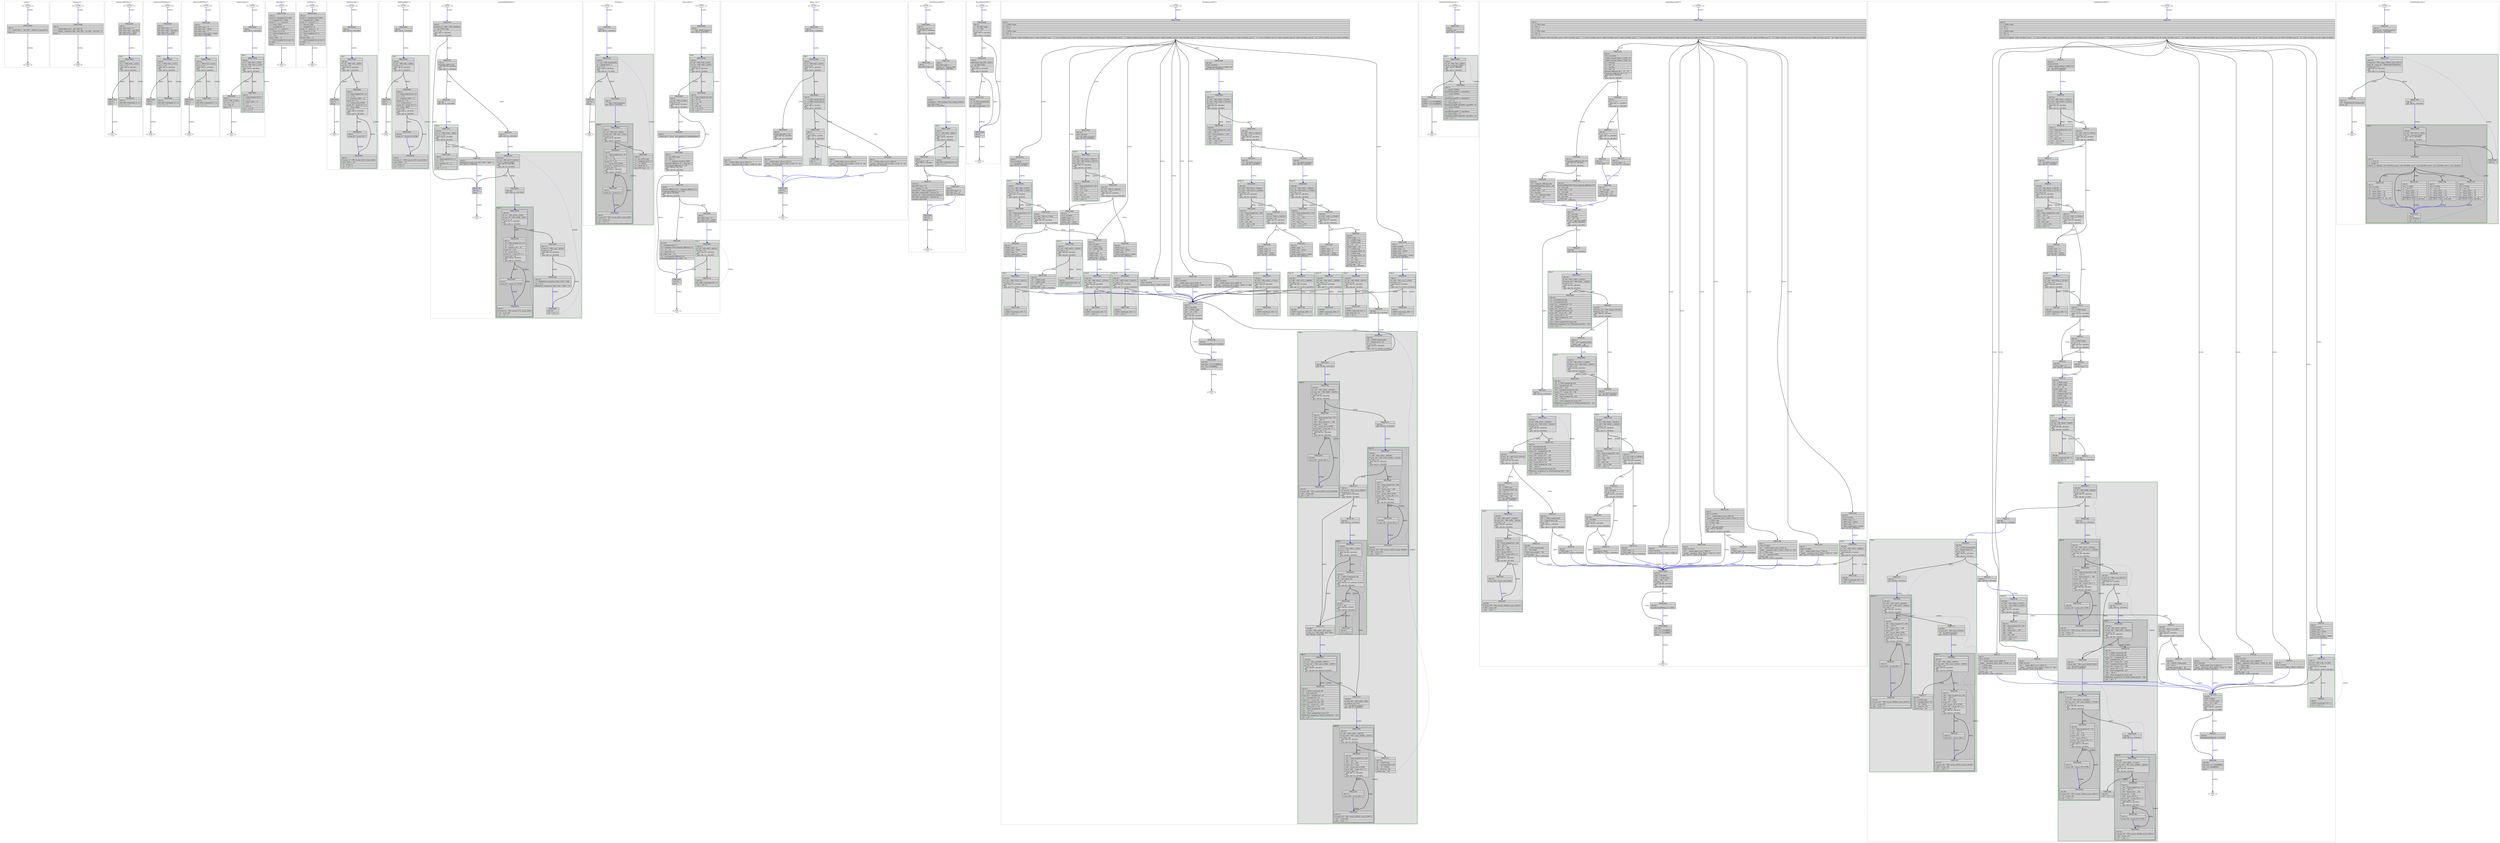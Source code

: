 digraph "emfloat.c.047t.local-pure-const1" {
overlap=false;
subgraph "cluster_printf" {
	style="dashed";
	color="black";
	label="printf ()";
	fn_15_basic_block_0 [shape=Mdiamond,style=filled,fillcolor=white,label="ENTRY"];

	fn_15_basic_block_1 [shape=Mdiamond,style=filled,fillcolor=white,label="EXIT"];

	fn_15_basic_block_2 [shape=record,style=filled,fillcolor=lightgrey,label="{ FREQ:10000 |\<bb\ 2\>:\l\
|_4\ =\ __printf_chk\ (1,\ __fmt_2(D),\ __builtin_va_arg_pack\ ());\l\
|return\ _4;\l\
}"];

	fn_15_basic_block_0:s -> fn_15_basic_block_2:n [style="solid,bold",color=blue,weight=100,constraint=true, label="[100%]"];
	fn_15_basic_block_2:s -> fn_15_basic_block_1:n [style="solid,bold",color=black,weight=10,constraint=true, label="[100%]"];
	fn_15_basic_block_0:s -> fn_15_basic_block_1:n [style="invis",constraint=true];
}
subgraph "cluster_memmove" {
	style="dashed";
	color="black";
	label="memmove ()";
	fn_26_basic_block_0 [shape=Mdiamond,style=filled,fillcolor=white,label="ENTRY"];

	fn_26_basic_block_1 [shape=Mdiamond,style=filled,fillcolor=white,label="EXIT"];

	fn_26_basic_block_2 [shape=record,style=filled,fillcolor=lightgrey,label="{ FREQ:10000 |\<bb\ 2\>:\l\
|_1\ =\ __builtin_object_size\ (__dest_3(D),\ 0);\l\
|_7\ =\ __builtin___memmove_chk\ (__dest_3(D),\ __src_4(D),\ __len_5(D),\ _1);\l\
|return\ _7;\l\
}"];

	fn_26_basic_block_0:s -> fn_26_basic_block_2:n [style="solid,bold",color=blue,weight=100,constraint=true, label="[100%]"];
	fn_26_basic_block_2:s -> fn_26_basic_block_1:n [style="solid,bold",color=black,weight=10,constraint=true, label="[100%]"];
	fn_26_basic_block_0:s -> fn_26_basic_block_1:n [style="invis",constraint=true];
}
subgraph "cluster_SetInternalFPFZero" {
	style="dashed";
	color="black";
	label="SetInternalFPFZero ()";
	subgraph cluster_36_1 {
	style="filled";
	color="darkgreen";
	fillcolor="grey88";
	label="loop 1";
	labeljust=l;
	penwidth=2;
	fn_36_basic_block_4 [shape=record,style=filled,fillcolor=lightgrey,label="{ FREQ:10000 |\<bb\ 4\>:\l\
|#\ i_1\ =\ PHI\ \<0(2),\ i_11(3)\>\l\
|if\ (i_1\ \<=\ 3)\l\
\ \ goto\ \<bb\ 3\>;\ [80.00%]\l\
else\l\
\ \ goto\ \<bb\ 5\>;\ [20.00%]\l\
}"];

	fn_36_basic_block_3 [shape=record,style=filled,fillcolor=lightgrey,label="{ FREQ:8000 |\<bb\ 3\>:\l\
|dest_4(D)-\>mantissa[i_1]\ =\ 0;\l\
|i_11\ =\ i_1\ +\ 1;\l\
}"];

	}
	fn_36_basic_block_0 [shape=Mdiamond,style=filled,fillcolor=white,label="ENTRY"];

	fn_36_basic_block_1 [shape=Mdiamond,style=filled,fillcolor=white,label="EXIT"];

	fn_36_basic_block_2 [shape=record,style=filled,fillcolor=lightgrey,label="{ FREQ:2000 |\<bb\ 2\>:\l\
|dest_4(D)-\>type\ =\ 0;\l\
|dest_4(D)-\>sign\ =\ sign_6(D);\l\
|dest_4(D)-\>exp\ =\ -32767;\l\
goto\ \<bb\ 4\>;\ [100.00%]\l\
}"];

	fn_36_basic_block_5 [shape=record,style=filled,fillcolor=lightgrey,label="{ FREQ:2000 |\<bb\ 5\>:\l\
|return;\l\
}"];

	fn_36_basic_block_0:s -> fn_36_basic_block_2:n [style="solid,bold",color=blue,weight=100,constraint=true, label="[100%]"];
	fn_36_basic_block_2:s -> fn_36_basic_block_4:n [style="solid,bold",color=blue,weight=100,constraint=true, label="[100%]"];
	fn_36_basic_block_3:s -> fn_36_basic_block_4:n [style="dotted,bold",color=blue,weight=10,constraint=false, label="[100%]"];
	fn_36_basic_block_4:s -> fn_36_basic_block_3:n [style="solid,bold",color=black,weight=10,constraint=true, label="[80%]"];
	fn_36_basic_block_4:s -> fn_36_basic_block_5:n [style="solid,bold",color=black,weight=10,constraint=true, label="[20%]"];
	fn_36_basic_block_5:s -> fn_36_basic_block_1:n [style="solid,bold",color=black,weight=10,constraint=true, label="[100%]"];
	fn_36_basic_block_0:s -> fn_36_basic_block_1:n [style="invis",constraint=true];
}
subgraph "cluster_SetInternalFPFInfinity" {
	style="dashed";
	color="black";
	label="SetInternalFPFInfinity ()";
	subgraph cluster_37_1 {
	style="filled";
	color="darkgreen";
	fillcolor="grey88";
	label="loop 1";
	labeljust=l;
	penwidth=2;
	fn_37_basic_block_4 [shape=record,style=filled,fillcolor=lightgrey,label="{ FREQ:10000 |\<bb\ 4\>:\l\
|#\ i_1\ =\ PHI\ \<0(2),\ i_11(3)\>\l\
|if\ (i_1\ \<=\ 3)\l\
\ \ goto\ \<bb\ 3\>;\ [80.00%]\l\
else\l\
\ \ goto\ \<bb\ 5\>;\ [20.00%]\l\
}"];

	fn_37_basic_block_3 [shape=record,style=filled,fillcolor=lightgrey,label="{ FREQ:8000 |\<bb\ 3\>:\l\
|dest_4(D)-\>mantissa[i_1]\ =\ 0;\l\
|i_11\ =\ i_1\ +\ 1;\l\
}"];

	}
	fn_37_basic_block_0 [shape=Mdiamond,style=filled,fillcolor=white,label="ENTRY"];

	fn_37_basic_block_1 [shape=Mdiamond,style=filled,fillcolor=white,label="EXIT"];

	fn_37_basic_block_2 [shape=record,style=filled,fillcolor=lightgrey,label="{ FREQ:2000 |\<bb\ 2\>:\l\
|dest_4(D)-\>type\ =\ 3;\l\
|dest_4(D)-\>sign\ =\ sign_6(D);\l\
|dest_4(D)-\>exp\ =\ -32767;\l\
goto\ \<bb\ 4\>;\ [100.00%]\l\
}"];

	fn_37_basic_block_5 [shape=record,style=filled,fillcolor=lightgrey,label="{ FREQ:2000 |\<bb\ 5\>:\l\
|return;\l\
}"];

	fn_37_basic_block_0:s -> fn_37_basic_block_2:n [style="solid,bold",color=blue,weight=100,constraint=true, label="[100%]"];
	fn_37_basic_block_2:s -> fn_37_basic_block_4:n [style="solid,bold",color=blue,weight=100,constraint=true, label="[100%]"];
	fn_37_basic_block_3:s -> fn_37_basic_block_4:n [style="dotted,bold",color=blue,weight=10,constraint=false, label="[100%]"];
	fn_37_basic_block_4:s -> fn_37_basic_block_3:n [style="solid,bold",color=black,weight=10,constraint=true, label="[80%]"];
	fn_37_basic_block_4:s -> fn_37_basic_block_5:n [style="solid,bold",color=black,weight=10,constraint=true, label="[20%]"];
	fn_37_basic_block_5:s -> fn_37_basic_block_1:n [style="solid,bold",color=black,weight=10,constraint=true, label="[100%]"];
	fn_37_basic_block_0:s -> fn_37_basic_block_1:n [style="invis",constraint=true];
}
subgraph "cluster_SetInternalFPFNaN" {
	style="dashed";
	color="black";
	label="SetInternalFPFNaN ()";
	subgraph cluster_38_1 {
	style="filled";
	color="darkgreen";
	fillcolor="grey88";
	label="loop 1";
	labeljust=l;
	penwidth=2;
	fn_38_basic_block_4 [shape=record,style=filled,fillcolor=lightgrey,label="{ FREQ:10000 |\<bb\ 4\>:\l\
|#\ i_1\ =\ PHI\ \<1(2),\ i_11(3)\>\l\
|if\ (i_1\ \<=\ 3)\l\
\ \ goto\ \<bb\ 3\>;\ [75.00%]\l\
else\l\
\ \ goto\ \<bb\ 5\>;\ [25.00%]\l\
}"];

	fn_38_basic_block_3 [shape=record,style=filled,fillcolor=lightgrey,label="{ FREQ:7500 |\<bb\ 3\>:\l\
|dest_4(D)-\>mantissa[i_1]\ =\ 0;\l\
|i_11\ =\ i_1\ +\ 1;\l\
}"];

	}
	fn_38_basic_block_0 [shape=Mdiamond,style=filled,fillcolor=white,label="ENTRY"];

	fn_38_basic_block_1 [shape=Mdiamond,style=filled,fillcolor=white,label="EXIT"];

	fn_38_basic_block_2 [shape=record,style=filled,fillcolor=lightgrey,label="{ FREQ:2500 |\<bb\ 2\>:\l\
|dest_4(D)-\>type\ =\ 4;\l\
|dest_4(D)-\>exp\ =\ 32767;\l\
|dest_4(D)-\>sign\ =\ 1;\l\
|dest_4(D)-\>mantissa[0]\ =\ 16384;\l\
goto\ \<bb\ 4\>;\ [100.00%]\l\
}"];

	fn_38_basic_block_5 [shape=record,style=filled,fillcolor=lightgrey,label="{ FREQ:2500 |\<bb\ 5\>:\l\
|return;\l\
}"];

	fn_38_basic_block_0:s -> fn_38_basic_block_2:n [style="solid,bold",color=blue,weight=100,constraint=true, label="[100%]"];
	fn_38_basic_block_2:s -> fn_38_basic_block_4:n [style="solid,bold",color=blue,weight=100,constraint=true, label="[100%]"];
	fn_38_basic_block_3:s -> fn_38_basic_block_4:n [style="dotted,bold",color=blue,weight=10,constraint=false, label="[100%]"];
	fn_38_basic_block_4:s -> fn_38_basic_block_3:n [style="solid,bold",color=black,weight=10,constraint=true, label="[75%]"];
	fn_38_basic_block_4:s -> fn_38_basic_block_5:n [style="solid,bold",color=black,weight=10,constraint=true, label="[25%]"];
	fn_38_basic_block_5:s -> fn_38_basic_block_1:n [style="solid,bold",color=black,weight=10,constraint=true, label="[100%]"];
	fn_38_basic_block_0:s -> fn_38_basic_block_1:n [style="invis",constraint=true];
}
subgraph "cluster_IsMantissaZero" {
	style="dashed";
	color="black";
	label="IsMantissaZero ()";
	subgraph cluster_39_1 {
	style="filled";
	color="darkgreen";
	fillcolor="grey88";
	label="loop 1";
	labeljust=l;
	penwidth=2;
	fn_39_basic_block_4 [shape=record,style=filled,fillcolor=lightgrey,label="{ FREQ:10000 |\<bb\ 4\>:\l\
|#\ i_7\ =\ PHI\ \<0(2),\ i_15(3)\>\l\
|#\ n_8\ =\ PHI\ \<0(2),\ n_14(3)\>\l\
|if\ (i_7\ \<=\ 3)\l\
\ \ goto\ \<bb\ 3\>;\ [80.00%]\l\
else\l\
\ \ goto\ \<bb\ 5\>;\ [20.00%]\l\
}"];

	fn_39_basic_block_3 [shape=record,style=filled,fillcolor=lightgrey,label="{ FREQ:8000 |\<bb\ 3\>:\l\
|_1\ =\ (long\ unsigned\ int)\ i_7;\l\
|_2\ =\ _1\ *\ 2;\l\
|_3\ =\ mant_13(D)\ +\ _2;\l\
|_4\ =\ *_3;\l\
|_5\ =\ (int)\ _4;\l\
|n_14\ =\ _5\ \|\ n_8;\l\
|i_15\ =\ i_7\ +\ 1;\l\
}"];

	}
	fn_39_basic_block_0 [shape=Mdiamond,style=filled,fillcolor=white,label="ENTRY"];

	fn_39_basic_block_1 [shape=Mdiamond,style=filled,fillcolor=white,label="EXIT"];

	fn_39_basic_block_2 [shape=record,style=filled,fillcolor=lightgrey,label="{ FREQ:2000 |\<bb\ 2\>:\l\
goto\ \<bb\ 4\>;\ [100.00%]\l\
}"];

	fn_39_basic_block_5 [shape=record,style=filled,fillcolor=lightgrey,label="{ FREQ:2000 |\<bb\ 5\>:\l\
|#\ n_9\ =\ PHI\ \<n_8(4)\>\l\
|_6\ =\ n_9\ ==\ 0;\l\
|_11\ =\ (int)\ _6;\l\
|return\ _11;\l\
}"];

	fn_39_basic_block_0:s -> fn_39_basic_block_2:n [style="solid,bold",color=blue,weight=100,constraint=true, label="[100%]"];
	fn_39_basic_block_2:s -> fn_39_basic_block_4:n [style="solid,bold",color=blue,weight=100,constraint=true, label="[100%]"];
	fn_39_basic_block_3:s -> fn_39_basic_block_4:n [style="dotted,bold",color=blue,weight=10,constraint=false, label="[100%]"];
	fn_39_basic_block_4:s -> fn_39_basic_block_3:n [style="solid,bold",color=black,weight=10,constraint=true, label="[80%]"];
	fn_39_basic_block_4:s -> fn_39_basic_block_5:n [style="solid,bold",color=black,weight=10,constraint=true, label="[20%]"];
	fn_39_basic_block_5:s -> fn_39_basic_block_1:n [style="solid,bold",color=black,weight=10,constraint=true, label="[100%]"];
	fn_39_basic_block_0:s -> fn_39_basic_block_1:n [style="invis",constraint=true];
}
subgraph "cluster_Add16Bits" {
	style="dashed";
	color="black";
	label="Add16Bits ()";
	fn_40_basic_block_0 [shape=Mdiamond,style=filled,fillcolor=white,label="ENTRY"];

	fn_40_basic_block_1 [shape=Mdiamond,style=filled,fillcolor=white,label="EXIT"];

	fn_40_basic_block_2 [shape=record,style=filled,fillcolor=lightgrey,label="{ FREQ:10000 |\<bb\ 2\>:\l\
|accum_9\ =\ (unsigned\ int)\ b_8(D);\l\
|_1\ =\ (unsigned\ int)\ c_10(D);\l\
|accum_11\ =\ _1\ +\ accum_9;\l\
|_2\ =\ *carry_13(D);\l\
|_3\ =\ (unsigned\ int)\ _2;\l\
|accum_14\ =\ _3\ +\ accum_11;\l\
|_4\ =\ accum_14\ \>\>\ 16;\l\
|_5\ =\ (short\ unsigned\ int)\ _4;\l\
|_6\ =\ _5\ &\ 1;\l\
|*carry_13(D)\ =\ _6;\l\
|_7\ =\ (short\ unsigned\ int)\ accum_14;\l\
|*a_16(D)\ =\ _7;\l\
|return;\l\
}"];

	fn_40_basic_block_0:s -> fn_40_basic_block_2:n [style="solid,bold",color=blue,weight=100,constraint=true, label="[100%]"];
	fn_40_basic_block_2:s -> fn_40_basic_block_1:n [style="solid,bold",color=black,weight=10,constraint=true, label="[100%]"];
	fn_40_basic_block_0:s -> fn_40_basic_block_1:n [style="invis",constraint=true];
}
subgraph "cluster_Sub16Bits" {
	style="dashed";
	color="black";
	label="Sub16Bits ()";
	fn_41_basic_block_0 [shape=Mdiamond,style=filled,fillcolor=white,label="ENTRY"];

	fn_41_basic_block_1 [shape=Mdiamond,style=filled,fillcolor=white,label="EXIT"];

	fn_41_basic_block_2 [shape=record,style=filled,fillcolor=lightgrey,label="{ FREQ:10000 |\<bb\ 2\>:\l\
|accum_9\ =\ (unsigned\ int)\ b_8(D);\l\
|_1\ =\ (unsigned\ int)\ c_10(D);\l\
|accum_11\ =\ accum_9\ -\ _1;\l\
|_2\ =\ *borrow_13(D);\l\
|_3\ =\ (unsigned\ int)\ _2;\l\
|accum_14\ =\ accum_11\ -\ _3;\l\
|_4\ =\ accum_14\ \>\>\ 16;\l\
|_5\ =\ (short\ unsigned\ int)\ _4;\l\
|_6\ =\ _5\ &\ 1;\l\
|*borrow_13(D)\ =\ _6;\l\
|_7\ =\ (short\ unsigned\ int)\ accum_14;\l\
|*a_16(D)\ =\ _7;\l\
|return;\l\
}"];

	fn_41_basic_block_0:s -> fn_41_basic_block_2:n [style="solid,bold",color=blue,weight=100,constraint=true, label="[100%]"];
	fn_41_basic_block_2:s -> fn_41_basic_block_1:n [style="solid,bold",color=black,weight=10,constraint=true, label="[100%]"];
	fn_41_basic_block_0:s -> fn_41_basic_block_1:n [style="invis",constraint=true];
}
subgraph "cluster_ShiftMantLeft1" {
	style="dashed";
	color="black";
	label="ShiftMantLeft1 ()";
	subgraph cluster_42_1 {
	style="filled";
	color="darkgreen";
	fillcolor="grey88";
	label="loop 1";
	labeljust=l;
	penwidth=2;
	fn_42_basic_block_6 [shape=record,style=filled,fillcolor=lightgrey,label="{ FREQ:10000 |\<bb\ 6\>:\l\
|#\ i_10\ =\ PHI\ \<3(2),\ i_23(5)\>\l\
|if\ (i_10\ \>=\ 0)\l\
\ \ goto\ \<bb\ 3\>;\ [80.00%]\l\
else\l\
\ \ goto\ \<bb\ 7\>;\ [20.00%]\l\
}"];

	fn_42_basic_block_3 [shape=record,style=filled,fillcolor=lightgrey,label="{ FREQ:8000 |\<bb\ 3\>:\l\
|_1\ =\ (long\ unsigned\ int)\ i_10;\l\
|_2\ =\ _1\ *\ 2;\l\
|_3\ =\ mantissa_15(D)\ +\ _2;\l\
|accum_16\ =\ *_3;\l\
|_13\ =\ accum_16\ &\ 32768;\l\
|accum_18\ =\ accum_16\ \<\<\ 1;\l\
|_5\ =\ *carry_19(D);\l\
|if\ (_5\ !=\ 0)\l\
\ \ goto\ \<bb\ 4\>;\ [50.00%]\l\
else\l\
\ \ goto\ \<bb\ 5\>;\ [50.00%]\l\
}"];

	fn_42_basic_block_4 [shape=record,style=filled,fillcolor=lightgrey,label="{ FREQ:4000 |\<bb\ 4\>:\l\
|accum_20\ =\ accum_18\ \|\ 1;\l\
}"];

	fn_42_basic_block_5 [shape=record,style=filled,fillcolor=lightgrey,label="{ FREQ:8000 |\<bb\ 5\>:\l\
|#\ accum_11\ =\ PHI\ \<accum_18(3),\ accum_20(4)\>\l\
|*carry_19(D)\ =\ _13;\l\
|*_3\ =\ accum_11;\l\
|i_23\ =\ i_10\ +\ -1;\l\
}"];

	}
	fn_42_basic_block_0 [shape=Mdiamond,style=filled,fillcolor=white,label="ENTRY"];

	fn_42_basic_block_1 [shape=Mdiamond,style=filled,fillcolor=white,label="EXIT"];

	fn_42_basic_block_2 [shape=record,style=filled,fillcolor=lightgrey,label="{ FREQ:2000 |\<bb\ 2\>:\l\
goto\ \<bb\ 6\>;\ [100.00%]\l\
}"];

	fn_42_basic_block_7 [shape=record,style=filled,fillcolor=lightgrey,label="{ FREQ:2000 |\<bb\ 7\>:\l\
|return;\l\
}"];

	fn_42_basic_block_0:s -> fn_42_basic_block_2:n [style="solid,bold",color=blue,weight=100,constraint=true, label="[100%]"];
	fn_42_basic_block_2:s -> fn_42_basic_block_6:n [style="solid,bold",color=blue,weight=100,constraint=true, label="[100%]"];
	fn_42_basic_block_3:s -> fn_42_basic_block_4:n [style="solid,bold",color=black,weight=10,constraint=true, label="[50%]"];
	fn_42_basic_block_3:s -> fn_42_basic_block_5:n [style="solid,bold",color=black,weight=10,constraint=true, label="[50%]"];
	fn_42_basic_block_4:s -> fn_42_basic_block_5:n [style="solid,bold",color=blue,weight=100,constraint=true, label="[100%]"];
	fn_42_basic_block_5:s -> fn_42_basic_block_6:n [style="dotted,bold",color=blue,weight=10,constraint=false, label="[100%]"];
	fn_42_basic_block_6:s -> fn_42_basic_block_3:n [style="solid,bold",color=black,weight=10,constraint=true, label="[80%]"];
	fn_42_basic_block_6:s -> fn_42_basic_block_7:n [style="solid,bold",color=black,weight=10,constraint=true, label="[20%]"];
	fn_42_basic_block_7:s -> fn_42_basic_block_1:n [style="solid,bold",color=black,weight=10,constraint=true, label="[100%]"];
	fn_42_basic_block_0:s -> fn_42_basic_block_1:n [style="invis",constraint=true];
}
subgraph "cluster_ShiftMantRight1" {
	style="dashed";
	color="black";
	label="ShiftMantRight1 ()";
	subgraph cluster_43_1 {
	style="filled";
	color="darkgreen";
	fillcolor="grey88";
	label="loop 1";
	labeljust=l;
	penwidth=2;
	fn_43_basic_block_6 [shape=record,style=filled,fillcolor=lightgrey,label="{ FREQ:10000 |\<bb\ 6\>:\l\
|#\ i_10\ =\ PHI\ \<0(2),\ i_23(5)\>\l\
|if\ (i_10\ \<=\ 3)\l\
\ \ goto\ \<bb\ 3\>;\ [80.00%]\l\
else\l\
\ \ goto\ \<bb\ 7\>;\ [20.00%]\l\
}"];

	fn_43_basic_block_3 [shape=record,style=filled,fillcolor=lightgrey,label="{ FREQ:8000 |\<bb\ 3\>:\l\
|_1\ =\ (long\ unsigned\ int)\ i_10;\l\
|_2\ =\ _1\ *\ 2;\l\
|_3\ =\ mantissa_15(D)\ +\ _2;\l\
|accum_16\ =\ *_3;\l\
|_13\ =\ accum_16\ &\ 1;\l\
|accum_18\ =\ accum_16\ \>\>\ 1;\l\
|_5\ =\ *carry_19(D);\l\
|if\ (_5\ !=\ 0)\l\
\ \ goto\ \<bb\ 4\>;\ [50.00%]\l\
else\l\
\ \ goto\ \<bb\ 5\>;\ [50.00%]\l\
}"];

	fn_43_basic_block_4 [shape=record,style=filled,fillcolor=lightgrey,label="{ FREQ:4000 |\<bb\ 4\>:\l\
|accum_20\ =\ accum_18\ \|\ 32768;\l\
}"];

	fn_43_basic_block_5 [shape=record,style=filled,fillcolor=lightgrey,label="{ FREQ:8000 |\<bb\ 5\>:\l\
|#\ accum_11\ =\ PHI\ \<accum_18(3),\ accum_20(4)\>\l\
|*carry_19(D)\ =\ _13;\l\
|*_3\ =\ accum_11;\l\
|i_23\ =\ i_10\ +\ 1;\l\
}"];

	}
	fn_43_basic_block_0 [shape=Mdiamond,style=filled,fillcolor=white,label="ENTRY"];

	fn_43_basic_block_1 [shape=Mdiamond,style=filled,fillcolor=white,label="EXIT"];

	fn_43_basic_block_2 [shape=record,style=filled,fillcolor=lightgrey,label="{ FREQ:2000 |\<bb\ 2\>:\l\
goto\ \<bb\ 6\>;\ [100.00%]\l\
}"];

	fn_43_basic_block_7 [shape=record,style=filled,fillcolor=lightgrey,label="{ FREQ:2000 |\<bb\ 7\>:\l\
|return;\l\
}"];

	fn_43_basic_block_0:s -> fn_43_basic_block_2:n [style="solid,bold",color=blue,weight=100,constraint=true, label="[100%]"];
	fn_43_basic_block_2:s -> fn_43_basic_block_6:n [style="solid,bold",color=blue,weight=100,constraint=true, label="[100%]"];
	fn_43_basic_block_3:s -> fn_43_basic_block_4:n [style="solid,bold",color=black,weight=10,constraint=true, label="[50%]"];
	fn_43_basic_block_3:s -> fn_43_basic_block_5:n [style="solid,bold",color=black,weight=10,constraint=true, label="[50%]"];
	fn_43_basic_block_4:s -> fn_43_basic_block_5:n [style="solid,bold",color=blue,weight=100,constraint=true, label="[100%]"];
	fn_43_basic_block_5:s -> fn_43_basic_block_6:n [style="dotted,bold",color=blue,weight=10,constraint=false, label="[100%]"];
	fn_43_basic_block_6:s -> fn_43_basic_block_3:n [style="solid,bold",color=black,weight=10,constraint=true, label="[80%]"];
	fn_43_basic_block_6:s -> fn_43_basic_block_7:n [style="solid,bold",color=black,weight=10,constraint=true, label="[20%]"];
	fn_43_basic_block_7:s -> fn_43_basic_block_1:n [style="solid,bold",color=black,weight=10,constraint=true, label="[100%]"];
	fn_43_basic_block_0:s -> fn_43_basic_block_1:n [style="invis",constraint=true];
}
subgraph "cluster_StickyShiftRightMant" {
	style="dashed";
	color="black";
	label="StickyShiftRightMant ()";
	subgraph cluster_44_2 {
	style="filled";
	color="darkgreen";
	fillcolor="grey88";
	label="loop 2";
	labeljust=l;
	penwidth=2;
	fn_44_basic_block_5 [shape=record,style=filled,fillcolor=lightgrey,label="{ FREQ:1412 |\<bb\ 5\>:\l\
|#\ i_11\ =\ PHI\ \<0(16),\ i_29(4)\>\l\
|if\ (i_11\ \<=\ 2)\l\
\ \ goto\ \<bb\ 4\>;\ [75.00%]\l\
else\l\
\ \ goto\ \<bb\ 6\>;\ [25.00%]\l\
}"];

	fn_44_basic_block_4 [shape=record,style=filled,fillcolor=lightgrey,label="{ FREQ:1059 |\<bb\ 4\>:\l\
|_2\ =\ (long\ unsigned\ int)\ i_11;\l\
|_3\ =\ _2\ *\ 2;\l\
|_4\ =\ mantissa_18\ +\ _3;\l\
|*_4\ =\ 0;\l\
|i_29\ =\ i_11\ +\ 1;\l\
}"];

	}
	subgraph cluster_44_1 {
	style="filled";
	color="darkgreen";
	fillcolor="grey88";
	label="loop 1";
	labeljust=l;
	penwidth=2;
	subgraph cluster_44_3 {
	style="filled";
	color="darkgreen";
	fillcolor="grey77";
	label="loop 3";
	labeljust=l;
	penwidth=2;
	fn_44_basic_block_10 [shape=record,style=filled,fillcolor=lightgrey,label="{ FREQ:10000 |\<bb\ 10\>:\l\
|#\ i_31\ =\ PHI\ \<0(18),\ i_41(9)\>\l\
|#\ carry_45\ =\ PHI\ \<0(18),\ _36(9)\>\l\
|if\ (i_31\ \<=\ 3)\l\
\ \ goto\ \<bb\ 7\>;\ [80.00%]\l\
else\l\
\ \ goto\ \<bb\ 11\>;\ [20.00%]\l\
}"];

	fn_44_basic_block_7 [shape=record,style=filled,fillcolor=lightgrey,label="{ FREQ:8000 |\<bb\ 7\>:\l\
|_32\ =\ (long\ unsigned\ int)\ i_31;\l\
|_33\ =\ _32\ *\ 2;\l\
|_34\ =\ mantissa_18\ +\ _33;\l\
|accum_35\ =\ *_34;\l\
|_36\ =\ accum_35\ &\ 1;\l\
|accum_37\ =\ accum_35\ \>\>\ 1;\l\
|if\ (carry_45\ !=\ 0)\l\
\ \ goto\ \<bb\ 8\>;\ [50.00%]\l\
else\l\
\ \ goto\ \<bb\ 9\>;\ [50.00%]\l\
}"];

	fn_44_basic_block_8 [shape=record,style=filled,fillcolor=lightgrey,label="{ FREQ:4000 |\<bb\ 8\>:\l\
|accum_39\ =\ accum_37\ \|\ 32768;\l\
}"];

	fn_44_basic_block_9 [shape=record,style=filled,fillcolor=lightgrey,label="{ FREQ:8000 |\<bb\ 9\>:\l\
|#\ accum_40\ =\ PHI\ \<accum_37(7),\ accum_39(8)\>\l\
|*_34\ =\ accum_40;\l\
|i_41\ =\ i_31\ +\ 1;\l\
}"];

	}
	fn_44_basic_block_14 [shape=record,style=filled,fillcolor=lightgrey,label="{ FREQ:2353 |\<bb\ 14\>:\l\
|#\ i_12\ =\ PHI\ \<0(17),\ i_25(13)\>\l\
|if\ (i_12\ \<\ amount_20(D))\l\
\ \ goto\ \<bb\ 18\>;\ [85.00%]\l\
else\l\
\ \ goto\ \<bb\ 15\>;\ [15.00%]\l\
}"];

	fn_44_basic_block_18 [shape=record,style=filled,fillcolor=lightgrey,label="{ FREQ:2000 |\<bb\ 18\>:\l\
goto\ \<bb\ 10\>;\ [100.00%]\l\
}"];

	fn_44_basic_block_11 [shape=record,style=filled,fillcolor=lightgrey,label="{ FREQ:2000 |\<bb\ 11\>:\l\
|#\ carry_6\ =\ PHI\ \<carry_45(10)\>\l\
|if\ (carry_6\ !=\ 0)\l\
\ \ goto\ \<bb\ 12\>;\ [50.00%]\l\
else\l\
\ \ goto\ \<bb\ 13\>;\ [50.00%]\l\
}"];

	fn_44_basic_block_12 [shape=record,style=filled,fillcolor=lightgrey,label="{ FREQ:1000 |\<bb\ 12\>:\l\
|_8\ =\ MEM[(short\ unsigned\ int\ *)ptr_17(D)\ +\ 10B];\l\
|_10\ =\ _8\ \|\ 1;\l\
|MEM[(short\ unsigned\ int\ *)ptr_17(D)\ +\ 10B]\ =\ _10;\l\
}"];

	fn_44_basic_block_13 [shape=record,style=filled,fillcolor=lightgrey,label="{ FREQ:2000 |\<bb\ 13\>:\l\
|i_25\ =\ i_12\ +\ 1;\l\
}"];

	}
	fn_44_basic_block_0 [shape=Mdiamond,style=filled,fillcolor=white,label="ENTRY"];

	fn_44_basic_block_1 [shape=Mdiamond,style=filled,fillcolor=white,label="EXIT"];

	fn_44_basic_block_2 [shape=record,style=filled,fillcolor=lightgrey,label="{ FREQ:1307 |\<bb\ 2\>:\l\
|mantissa_18\ =\ &ptr_17(D)-\>mantissa;\l\
|_1\ =\ ptr_17(D)-\>type;\l\
|if\ (_1\ !=\ 0)\l\
\ \ goto\ \<bb\ 3\>;\ [54.00%]\l\
else\l\
\ \ goto\ \<bb\ 15\>;\ [46.00%]\l\
}"];

	fn_44_basic_block_3 [shape=record,style=filled,fillcolor=lightgrey,label="{ FREQ:706 |\<bb\ 3\>:\l\
|if\ (amount_20(D)\ \>\ 63)\l\
\ \ goto\ \<bb\ 16\>;\ [50.00%]\l\
else\l\
\ \ goto\ \<bb\ 17\>;\ [50.00%]\l\
}"];

	fn_44_basic_block_17 [shape=record,style=filled,fillcolor=lightgrey,label="{ FREQ:353 |\<bb\ 17\>:\l\
goto\ \<bb\ 14\>;\ [100.00%]\l\
}"];

	fn_44_basic_block_16 [shape=record,style=filled,fillcolor=lightgrey,label="{ FREQ:353 |\<bb\ 16\>:\l\
goto\ \<bb\ 5\>;\ [100.00%]\l\
}"];

	fn_44_basic_block_6 [shape=record,style=filled,fillcolor=lightgrey,label="{ FREQ:353 |\<bb\ 6\>:\l\
|MEM[(short\ unsigned\ int\ *)ptr_17(D)\ +\ 10B]\ =\ 1;\l\
goto\ \<bb\ 15\>;\ [100.00%]\l\
}"];

	fn_44_basic_block_15 [shape=record,style=filled,fillcolor=lightgrey,label="{ FREQ:1307 |\<bb\ 15\>:\l\
|return;\l\
}"];

	fn_44_basic_block_0:s -> fn_44_basic_block_2:n [style="solid,bold",color=blue,weight=100,constraint=true, label="[100%]"];
	fn_44_basic_block_2:s -> fn_44_basic_block_3:n [style="solid,bold",color=black,weight=10,constraint=true, label="[54%]"];
	fn_44_basic_block_2:s -> fn_44_basic_block_15:n [style="solid,bold",color=black,weight=10,constraint=true, label="[46%]"];
	fn_44_basic_block_3:s -> fn_44_basic_block_16:n [style="solid,bold",color=black,weight=10,constraint=true, label="[50%]"];
	fn_44_basic_block_3:s -> fn_44_basic_block_17:n [style="solid,bold",color=black,weight=10,constraint=true, label="[50%]"];
	fn_44_basic_block_17:s -> fn_44_basic_block_14:n [style="solid,bold",color=blue,weight=100,constraint=true, label="[100%]"];
	fn_44_basic_block_16:s -> fn_44_basic_block_5:n [style="solid,bold",color=blue,weight=100,constraint=true, label="[100%]"];
	fn_44_basic_block_4:s -> fn_44_basic_block_5:n [style="dotted,bold",color=blue,weight=10,constraint=false, label="[100%]"];
	fn_44_basic_block_5:s -> fn_44_basic_block_4:n [style="solid,bold",color=black,weight=10,constraint=true, label="[75%]"];
	fn_44_basic_block_5:s -> fn_44_basic_block_6:n [style="solid,bold",color=black,weight=10,constraint=true, label="[25%]"];
	fn_44_basic_block_6:s -> fn_44_basic_block_15:n [style="solid,bold",color=blue,weight=100,constraint=true, label="[100%]"];
	fn_44_basic_block_7:s -> fn_44_basic_block_8:n [style="solid,bold",color=black,weight=10,constraint=true, label="[50%]"];
	fn_44_basic_block_7:s -> fn_44_basic_block_9:n [style="solid,bold",color=black,weight=10,constraint=true, label="[50%]"];
	fn_44_basic_block_8:s -> fn_44_basic_block_9:n [style="solid,bold",color=blue,weight=100,constraint=true, label="[100%]"];
	fn_44_basic_block_9:s -> fn_44_basic_block_10:n [style="dotted,bold",color=blue,weight=10,constraint=false, label="[100%]"];
	fn_44_basic_block_10:s -> fn_44_basic_block_7:n [style="solid,bold",color=black,weight=10,constraint=true, label="[80%]"];
	fn_44_basic_block_10:s -> fn_44_basic_block_11:n [style="solid,bold",color=black,weight=10,constraint=true, label="[20%]"];
	fn_44_basic_block_11:s -> fn_44_basic_block_12:n [style="solid,bold",color=black,weight=10,constraint=true, label="[50%]"];
	fn_44_basic_block_11:s -> fn_44_basic_block_13:n [style="solid,bold",color=black,weight=10,constraint=true, label="[50%]"];
	fn_44_basic_block_12:s -> fn_44_basic_block_13:n [style="solid,bold",color=blue,weight=100,constraint=true, label="[100%]"];
	fn_44_basic_block_13:s -> fn_44_basic_block_14:n [style="dotted,bold",color=blue,weight=10,constraint=false, label="[100%]"];
	fn_44_basic_block_14:s -> fn_44_basic_block_18:n [style="solid,bold",color=black,weight=10,constraint=true, label="[85%]"];
	fn_44_basic_block_14:s -> fn_44_basic_block_15:n [style="solid,bold",color=black,weight=10,constraint=true, label="[15%]"];
	fn_44_basic_block_18:s -> fn_44_basic_block_10:n [style="solid,bold",color=blue,weight=100,constraint=true, label="[100%]"];
	fn_44_basic_block_15:s -> fn_44_basic_block_1:n [style="solid,bold",color=black,weight=10,constraint=true, label="[100%]"];
	fn_44_basic_block_0:s -> fn_44_basic_block_1:n [style="invis",constraint=true];
}
subgraph "cluster_normalize" {
	style="dashed";
	color="black";
	label="normalize ()";
	subgraph cluster_45_1 {
	style="filled";
	color="darkgreen";
	fillcolor="grey88";
	label="loop 1";
	labeljust=l;
	penwidth=2;
	subgraph cluster_45_2 {
	style="filled";
	color="darkgreen";
	fillcolor="grey77";
	label="loop 2";
	labeljust=l;
	penwidth=2;
	fn_45_basic_block_7 [shape=record,style=filled,fillcolor=lightgrey,label="{ FREQ:10000 |\<bb\ 7\>:\l\
|#\ i_16\ =\ PHI\ \<3(3),\ i_26(6)\>\l\
|#\ carry_30\ =\ PHI\ \<0(3),\ _21(6)\>\l\
|if\ (i_16\ \>=\ 0)\l\
\ \ goto\ \<bb\ 4\>;\ [80.00%]\l\
else\l\
\ \ goto\ \<bb\ 8\>;\ [20.00%]\l\
}"];

	fn_45_basic_block_4 [shape=record,style=filled,fillcolor=lightgrey,label="{ FREQ:8000 |\<bb\ 4\>:\l\
|_17\ =\ (long\ unsigned\ int)\ i_16;\l\
|_18\ =\ _17\ *\ 2;\l\
|_19\ =\ _1\ +\ _18;\l\
|accum_20\ =\ *_19;\l\
|_21\ =\ accum_20\ &\ 32768;\l\
|accum_22\ =\ accum_20\ \<\<\ 1;\l\
|if\ (carry_30\ !=\ 0)\l\
\ \ goto\ \<bb\ 5\>;\ [50.00%]\l\
else\l\
\ \ goto\ \<bb\ 6\>;\ [50.00%]\l\
}"];

	fn_45_basic_block_5 [shape=record,style=filled,fillcolor=lightgrey,label="{ FREQ:4000 |\<bb\ 5\>:\l\
|accum_24\ =\ accum_22\ \|\ 1;\l\
}"];

	fn_45_basic_block_6 [shape=record,style=filled,fillcolor=lightgrey,label="{ FREQ:8000 |\<bb\ 6\>:\l\
|#\ accum_25\ =\ PHI\ \<accum_22(4),\ accum_24(5)\>\l\
|*_19\ =\ accum_25;\l\
|i_26\ =\ i_16\ +\ -1;\l\
}"];

	}
	fn_45_basic_block_9 [shape=record,style=filled,fillcolor=lightgrey,label="{ FREQ:2353 |\<bb\ 9\>:\l\
|_7\ =\ ptr_11(D)-\>mantissa[0];\l\
|_8\ =\ (signed\ short)\ _7;\l\
|if\ (_8\ \>=\ 0)\l\
\ \ goto\ \<bb\ 3\>;\ [85.00%]\l\
else\l\
\ \ goto\ \<bb\ 10\>;\ [15.00%]\l\
}"];

	fn_45_basic_block_3 [shape=record,style=filled,fillcolor=lightgrey,label="{ FREQ:2000 |\<bb\ 3\>:\l\
|_1\ =\ &ptr_11(D)-\>mantissa;\l\
goto\ \<bb\ 7\>;\ [100.00%]\l\
}"];

	fn_45_basic_block_8 [shape=record,style=filled,fillcolor=lightgrey,label="{ FREQ:2000 |\<bb\ 8\>:\l\
|_2\ =\ ptr_11(D)-\>exp;\l\
|_4\ =\ (unsigned\ short)\ _2;\l\
|_5\ =\ _4\ +\ 65535;\l\
|_6\ =\ (short\ int)\ _5;\l\
|ptr_11(D)-\>exp\ =\ _6;\l\
}"];

	}
	fn_45_basic_block_0 [shape=Mdiamond,style=filled,fillcolor=white,label="ENTRY"];

	fn_45_basic_block_1 [shape=Mdiamond,style=filled,fillcolor=white,label="EXIT"];

	fn_45_basic_block_2 [shape=record,style=filled,fillcolor=lightgrey,label="{ FREQ:353 |\<bb\ 2\>:\l\
goto\ \<bb\ 9\>;\ [100.00%]\l\
}"];

	fn_45_basic_block_10 [shape=record,style=filled,fillcolor=lightgrey,label="{ FREQ:353 |\<bb\ 10\>:\l\
|return;\l\
}"];

	fn_45_basic_block_0:s -> fn_45_basic_block_2:n [style="solid,bold",color=blue,weight=100,constraint=true, label="[100%]"];
	fn_45_basic_block_2:s -> fn_45_basic_block_9:n [style="solid,bold",color=blue,weight=100,constraint=true, label="[100%]"];
	fn_45_basic_block_3:s -> fn_45_basic_block_7:n [style="solid,bold",color=blue,weight=100,constraint=true, label="[100%]"];
	fn_45_basic_block_4:s -> fn_45_basic_block_5:n [style="solid,bold",color=black,weight=10,constraint=true, label="[50%]"];
	fn_45_basic_block_4:s -> fn_45_basic_block_6:n [style="solid,bold",color=black,weight=10,constraint=true, label="[50%]"];
	fn_45_basic_block_5:s -> fn_45_basic_block_6:n [style="solid,bold",color=blue,weight=100,constraint=true, label="[100%]"];
	fn_45_basic_block_6:s -> fn_45_basic_block_7:n [style="dotted,bold",color=blue,weight=10,constraint=false, label="[100%]"];
	fn_45_basic_block_7:s -> fn_45_basic_block_4:n [style="solid,bold",color=black,weight=10,constraint=true, label="[80%]"];
	fn_45_basic_block_7:s -> fn_45_basic_block_8:n [style="solid,bold",color=black,weight=10,constraint=true, label="[20%]"];
	fn_45_basic_block_8:s -> fn_45_basic_block_9:n [style="dotted,bold",color=blue,weight=10,constraint=false, label="[100%]"];
	fn_45_basic_block_9:s -> fn_45_basic_block_3:n [style="solid,bold",color=black,weight=10,constraint=true, label="[85%]"];
	fn_45_basic_block_9:s -> fn_45_basic_block_10:n [style="solid,bold",color=black,weight=10,constraint=true, label="[15%]"];
	fn_45_basic_block_10:s -> fn_45_basic_block_1:n [style="solid,bold",color=black,weight=10,constraint=true, label="[100%]"];
	fn_45_basic_block_0:s -> fn_45_basic_block_1:n [style="invis",constraint=true];
}
subgraph "cluster_denormalize" {
	style="dashed";
	color="black";
	label="denormalize ()";
	subgraph cluster_46_2 {
	style="filled";
	color="darkgreen";
	fillcolor="grey88";
	label="loop 2";
	labeljust=l;
	penwidth=2;
	fn_46_basic_block_11 [shape=record,style=filled,fillcolor=lightgrey,label="{ FREQ:2665 |\<bb\ 11\>:\l\
|#\ i_39\ =\ PHI\ \<0(9),\ i_40(10)\>\l\
|if\ (i_39\ \<=\ 3)\l\
\ \ goto\ \<bb\ 10\>;\ [80.00%]\l\
else\l\
\ \ goto\ \<bb\ 13\>;\ [20.00%]\l\
}"];

	fn_46_basic_block_10 [shape=record,style=filled,fillcolor=lightgrey,label="{ FREQ:2132 |\<bb\ 10\>:\l\
|ptr_16(D)-\>mantissa[i_39]\ =\ 0;\l\
|i_40\ =\ i_39\ +\ 1;\l\
}"];

	}
	subgraph cluster_46_1 {
	style="filled";
	color="darkgreen";
	fillcolor="grey88";
	label="loop 1";
	labeljust=l;
	penwidth=2;
	fn_46_basic_block_4 [shape=record,style=filled,fillcolor=lightgrey,label="{ FREQ:10000 |\<bb\ 4\>:\l\
|#\ i_26\ =\ PHI\ \<0(2),\ i_34(3)\>\l\
|#\ n_32\ =\ PHI\ \<0(2),\ n_33(3)\>\l\
|if\ (i_26\ \<=\ 3)\l\
\ \ goto\ \<bb\ 3\>;\ [80.00%]\l\
else\l\
\ \ goto\ \<bb\ 5\>;\ [20.00%]\l\
}"];

	fn_46_basic_block_3 [shape=record,style=filled,fillcolor=lightgrey,label="{ FREQ:8000 |\<bb\ 3\>:\l\
|_27\ =\ (long\ unsigned\ int)\ i_26;\l\
|_28\ =\ _27\ *\ 2;\l\
|_29\ =\ _1\ +\ _28;\l\
|_30\ =\ *_29;\l\
|_31\ =\ (int)\ _30;\l\
|n_33\ =\ _31\ \|\ n_32;\l\
|i_34\ =\ i_26\ +\ 1;\l\
}"];

	}
	fn_46_basic_block_0 [shape=Mdiamond,style=filled,fillcolor=white,label="ENTRY"];

	fn_46_basic_block_1 [shape=Mdiamond,style=filled,fillcolor=white,label="EXIT"];

	fn_46_basic_block_2 [shape=record,style=filled,fillcolor=lightgrey,label="{ FREQ:2000 |\<bb\ 2\>:\l\
|_1\ =\ &ptr_16(D)-\>mantissa;\l\
goto\ \<bb\ 4\>;\ [100.00%]\l\
}"];

	fn_46_basic_block_5 [shape=record,style=filled,fillcolor=lightgrey,label="{ FREQ:2000 |\<bb\ 5\>:\l\
|#\ n_35\ =\ PHI\ \<n_32(4)\>\l\
|if\ (n_35\ ==\ 0)\l\
\ \ goto\ \<bb\ 6\>;\ [33.00%]\l\
else\l\
\ \ goto\ \<bb\ 7\>;\ [67.00%]\l\
}"];

	fn_46_basic_block_6 [shape=record,style=filled,fillcolor=lightgrey,label="{ FREQ:660 |\<bb\ 6\>:\l\
|__printf_chk\ (1,\ \"Error:\ \ zero\ significand\ in\ denormalize\\n\");\l\
}"];

	fn_46_basic_block_7 [shape=record,style=filled,fillcolor=lightgrey,label="{ FREQ:2000 |\<bb\ 7\>:\l\
|_3\ =\ ptr_16(D)-\>exp;\l\
|_4\ =\ (int)\ _3;\l\
|_5\ =\ _4\ -\ minimum_exponent_20(D);\l\
|exponent_difference_21\ =\ (long\ int)\ _5;\l\
|if\ (exponent_difference_21\ \<\ 0)\l\
\ \ goto\ \<bb\ 8\>;\ [39.77%]\l\
else\l\
\ \ goto\ \<bb\ 13\>;\ [60.23%]\l\
}"];

	fn_46_basic_block_8 [shape=record,style=filled,fillcolor=lightgrey,label="{ FREQ:795 |\<bb\ 8\>:\l\
|exponent_difference_22\ =\ -exponent_difference_21;\l\
|if\ (exponent_difference_21\ \<\ -63)\l\
\ \ goto\ \<bb\ 9\>;\ [67.00%]\l\
else\l\
\ \ goto\ \<bb\ 12\>;\ [33.00%]\l\
}"];

	fn_46_basic_block_9 [shape=record,style=filled,fillcolor=lightgrey,label="{ FREQ:533 |\<bb\ 9\>:\l\
|ptr_16(D)-\>type\ =\ 0;\l\
|ptr_16(D)-\>exp\ =\ -32767;\l\
goto\ \<bb\ 11\>;\ [100.00%]\l\
}"];

	fn_46_basic_block_12 [shape=record,style=filled,fillcolor=lightgrey,label="{ FREQ:262 |\<bb\ 12\>:\l\
|_9\ =\ (unsigned\ short)\ _3;\l\
|_10\ =\ (unsigned\ short)\ exponent_difference_22;\l\
|_11\ =\ _9\ +\ _10;\l\
|_12\ =\ (short\ int)\ _11;\l\
|ptr_16(D)-\>exp\ =\ _12;\l\
|_13\ =\ (int)\ exponent_difference_22;\l\
|StickyShiftRightMant\ (ptr_16(D),\ _13);\l\
}"];

	fn_46_basic_block_13 [shape=record,style=filled,fillcolor=lightgrey,label="{ FREQ:2000 |\<bb\ 13\>:\l\
|return;\l\
}"];

	fn_46_basic_block_0:s -> fn_46_basic_block_2:n [style="solid,bold",color=blue,weight=100,constraint=true, label="[100%]"];
	fn_46_basic_block_2:s -> fn_46_basic_block_4:n [style="solid,bold",color=blue,weight=100,constraint=true, label="[100%]"];
	fn_46_basic_block_3:s -> fn_46_basic_block_4:n [style="dotted,bold",color=blue,weight=10,constraint=false, label="[100%]"];
	fn_46_basic_block_4:s -> fn_46_basic_block_3:n [style="solid,bold",color=black,weight=10,constraint=true, label="[80%]"];
	fn_46_basic_block_4:s -> fn_46_basic_block_5:n [style="solid,bold",color=black,weight=10,constraint=true, label="[20%]"];
	fn_46_basic_block_5:s -> fn_46_basic_block_6:n [style="solid,bold",color=black,weight=10,constraint=true, label="[33%]"];
	fn_46_basic_block_5:s -> fn_46_basic_block_7:n [style="solid,bold",color=black,weight=10,constraint=true, label="[67%]"];
	fn_46_basic_block_6:s -> fn_46_basic_block_7:n [style="solid,bold",color=blue,weight=100,constraint=true, label="[100%]"];
	fn_46_basic_block_7:s -> fn_46_basic_block_8:n [style="solid,bold",color=black,weight=10,constraint=true, label="[39%]"];
	fn_46_basic_block_7:s -> fn_46_basic_block_13:n [style="solid,bold",color=black,weight=10,constraint=true, label="[60%]"];
	fn_46_basic_block_8:s -> fn_46_basic_block_9:n [style="solid,bold",color=black,weight=10,constraint=true, label="[67%]"];
	fn_46_basic_block_8:s -> fn_46_basic_block_12:n [style="solid,bold",color=black,weight=10,constraint=true, label="[33%]"];
	fn_46_basic_block_9:s -> fn_46_basic_block_11:n [style="solid,bold",color=blue,weight=100,constraint=true, label="[100%]"];
	fn_46_basic_block_10:s -> fn_46_basic_block_11:n [style="dotted,bold",color=blue,weight=10,constraint=false, label="[100%]"];
	fn_46_basic_block_11:s -> fn_46_basic_block_10:n [style="solid,bold",color=black,weight=10,constraint=true, label="[80%]"];
	fn_46_basic_block_11:s -> fn_46_basic_block_13:n [style="solid,bold",color=black,weight=10,constraint=true, label="[20%]"];
	fn_46_basic_block_12:s -> fn_46_basic_block_13:n [style="solid,bold",color=blue,weight=100,constraint=true, label="[100%]"];
	fn_46_basic_block_13:s -> fn_46_basic_block_1:n [style="solid,bold",color=black,weight=10,constraint=true, label="[100%]"];
	fn_46_basic_block_0:s -> fn_46_basic_block_1:n [style="invis",constraint=true];
}
subgraph "cluster_choose_nan" {
	style="dashed";
	color="black";
	label="choose_nan ()";
	subgraph cluster_48_1 {
	style="filled";
	color="darkgreen";
	fillcolor="grey88";
	label="loop 1";
	labeljust=l;
	penwidth=2;
	fn_48_basic_block_8 [shape=record,style=filled,fillcolor=lightgrey,label="{ FREQ:10000 |\<bb\ 8\>:\l\
|#\ i_5\ =\ PHI\ \<0(2),\ i_15(7)\>\l\
|if\ (i_5\ \<=\ 3)\l\
\ \ goto\ \<bb\ 3\>;\ [80.00%]\l\
else\l\
\ \ goto\ \<bb\ 9\>;\ [20.00%]\l\
}"];

	fn_48_basic_block_3 [shape=record,style=filled,fillcolor=lightgrey,label="{ FREQ:8000 |\<bb\ 3\>:\l\
|_1\ =\ x_13(D)-\>mantissa[i_5];\l\
|_2\ =\ y_10(D)-\>mantissa[i_5];\l\
|if\ (_1\ \>\ _2)\l\
\ \ goto\ \<bb\ 4\>;\ [5.00%]\l\
else\l\
\ \ goto\ \<bb\ 5\>;\ [95.00%]\l\
}"];

	fn_48_basic_block_5 [shape=record,style=filled,fillcolor=lightgrey,label="{ FREQ:7600 |\<bb\ 5\>:\l\
|if\ (_1\ \<\ _2)\l\
\ \ goto\ \<bb\ 6\>;\ [5.00%]\l\
else\l\
\ \ goto\ \<bb\ 7\>;\ [95.00%]\l\
}"];

	fn_48_basic_block_7 [shape=record,style=filled,fillcolor=lightgrey,label="{ FREQ:7220 |\<bb\ 7\>:\l\
|i_15\ =\ i_5\ +\ 1;\l\
}"];

	}
	fn_48_basic_block_0 [shape=Mdiamond,style=filled,fillcolor=white,label="ENTRY"];

	fn_48_basic_block_1 [shape=Mdiamond,style=filled,fillcolor=white,label="EXIT"];

	fn_48_basic_block_2 [shape=record,style=filled,fillcolor=lightgrey,label="{ FREQ:2780 |\<bb\ 2\>:\l\
goto\ \<bb\ 8\>;\ [100.00%]\l\
}"];

	fn_48_basic_block_4 [shape=record,style=filled,fillcolor=lightgrey,label="{ FREQ:400 |\<bb\ 4\>:\l\
|_18\ =\ __builtin_object_size\ (x_13(D),\ 0);\l\
|__builtin___memmove_chk\ (x_13(D),\ z_11(D),\ 12,\ _18);\l\
goto\ \<bb\ 12\>;\ [100.00%]\l\
}"];

	fn_48_basic_block_6 [shape=record,style=filled,fillcolor=lightgrey,label="{ FREQ:380 |\<bb\ 6\>:\l\
|_20\ =\ __builtin_object_size\ (y_10(D),\ 0);\l\
|__builtin___memmove_chk\ (y_10(D),\ z_11(D),\ 12,\ _20);\l\
goto\ \<bb\ 12\>;\ [100.00%]\l\
}"];

	fn_48_basic_block_9 [shape=record,style=filled,fillcolor=lightgrey,label="{ FREQ:2000 |\<bb\ 9\>:\l\
|if\ (intel_flag_8(D)\ ==\ 0)\l\
\ \ goto\ \<bb\ 10\>;\ [46.00%]\l\
else\l\
\ \ goto\ \<bb\ 11\>;\ [54.00%]\l\
}"];

	fn_48_basic_block_10 [shape=record,style=filled,fillcolor=lightgrey,label="{ FREQ:920 |\<bb\ 10\>:\l\
|_22\ =\ __builtin_object_size\ (x_13(D),\ 0);\l\
|__builtin___memmove_chk\ (x_13(D),\ z_11(D),\ 12,\ _22);\l\
goto\ \<bb\ 12\>;\ [100.00%]\l\
}"];

	fn_48_basic_block_11 [shape=record,style=filled,fillcolor=lightgrey,label="{ FREQ:1080 |\<bb\ 11\>:\l\
|_24\ =\ __builtin_object_size\ (y_10(D),\ 0);\l\
|__builtin___memmove_chk\ (y_10(D),\ z_11(D),\ 12,\ _24);\l\
}"];

	fn_48_basic_block_12 [shape=record,style=filled,fillcolor=lightgrey,label="{ FREQ:2780 |\<bb\ 12\>:\l\
|return;\l\
}"];

	fn_48_basic_block_0:s -> fn_48_basic_block_2:n [style="solid,bold",color=blue,weight=100,constraint=true, label="[100%]"];
	fn_48_basic_block_2:s -> fn_48_basic_block_8:n [style="solid,bold",color=blue,weight=100,constraint=true, label="[100%]"];
	fn_48_basic_block_3:s -> fn_48_basic_block_4:n [style="solid,bold",color=black,weight=10,constraint=true, label="[5%]"];
	fn_48_basic_block_3:s -> fn_48_basic_block_5:n [style="solid,bold",color=black,weight=10,constraint=true, label="[95%]"];
	fn_48_basic_block_4:s -> fn_48_basic_block_12:n [style="solid,bold",color=blue,weight=100,constraint=true, label="[100%]"];
	fn_48_basic_block_5:s -> fn_48_basic_block_6:n [style="solid,bold",color=black,weight=10,constraint=true, label="[5%]"];
	fn_48_basic_block_5:s -> fn_48_basic_block_7:n [style="solid,bold",color=black,weight=10,constraint=true, label="[95%]"];
	fn_48_basic_block_6:s -> fn_48_basic_block_12:n [style="solid,bold",color=blue,weight=100,constraint=true, label="[100%]"];
	fn_48_basic_block_7:s -> fn_48_basic_block_8:n [style="dotted,bold",color=blue,weight=10,constraint=false, label="[100%]"];
	fn_48_basic_block_8:s -> fn_48_basic_block_3:n [style="solid,bold",color=black,weight=10,constraint=true, label="[80%]"];
	fn_48_basic_block_8:s -> fn_48_basic_block_9:n [style="solid,bold",color=black,weight=10,constraint=true, label="[20%]"];
	fn_48_basic_block_9:s -> fn_48_basic_block_10:n [style="solid,bold",color=black,weight=10,constraint=true, label="[46%]"];
	fn_48_basic_block_9:s -> fn_48_basic_block_11:n [style="solid,bold",color=black,weight=10,constraint=true, label="[54%]"];
	fn_48_basic_block_10:s -> fn_48_basic_block_12:n [style="solid,bold",color=blue,weight=100,constraint=true, label="[100%]"];
	fn_48_basic_block_11:s -> fn_48_basic_block_12:n [style="solid,bold",color=blue,weight=100,constraint=true, label="[100%]"];
	fn_48_basic_block_12:s -> fn_48_basic_block_1:n [style="solid,bold",color=black,weight=10,constraint=true, label="[100%]"];
	fn_48_basic_block_0:s -> fn_48_basic_block_1:n [style="invis",constraint=true];
}
subgraph "cluster_Int32ToInternalFPF" {
	style="dashed";
	color="black";
	label="Int32ToInternalFPF ()";
	subgraph cluster_52_1 {
	style="filled";
	color="darkgreen";
	fillcolor="grey88";
	label="loop 1";
	labeljust=l;
	penwidth=2;
	fn_52_basic_block_7 [shape=record,style=filled,fillcolor=lightgrey,label="{ FREQ:10000 |\<bb\ 7\>:\l\
|#\ i_3\ =\ PHI\ \<0(5),\ i_24(6)\>\l\
|if\ (i_3\ \<=\ 3)\l\
\ \ goto\ \<bb\ 6\>;\ [80.00%]\l\
else\l\
\ \ goto\ \<bb\ 8\>;\ [20.00%]\l\
}"];

	fn_52_basic_block_6 [shape=record,style=filled,fillcolor=lightgrey,label="{ FREQ:8000 |\<bb\ 6\>:\l\
|dest_9(D)-\>mantissa[i_3]\ =\ 0;\l\
|i_24\ =\ i_3\ +\ 1;\l\
}"];

	}
	fn_52_basic_block_0 [shape=Mdiamond,style=filled,fillcolor=white,label="ENTRY"];

	fn_52_basic_block_1 [shape=Mdiamond,style=filled,fillcolor=white,label="EXIT"];

	fn_52_basic_block_2 [shape=record,style=filled,fillcolor=lightgrey,label="{ FREQ:2000 |\<bb\ 2\>:\l\
|if\ (mylong_7(D)\ \<\ 0)\l\
\ \ goto\ \<bb\ 3\>;\ [36.00%]\l\
else\l\
\ \ goto\ \<bb\ 4\>;\ [64.00%]\l\
}"];

	fn_52_basic_block_3 [shape=record,style=filled,fillcolor=lightgrey,label="{ FREQ:720 |\<bb\ 3\>:\l\
|dest_9(D)-\>sign\ =\ 1;\l\
|mylong_12\ =\ -mylong_7(D);\l\
goto\ \<bb\ 5\>;\ [100.00%]\l\
}"];

	fn_52_basic_block_4 [shape=record,style=filled,fillcolor=lightgrey,label="{ FREQ:1280 |\<bb\ 4\>:\l\
|dest_9(D)-\>sign\ =\ 0;\l\
}"];

	fn_52_basic_block_5 [shape=record,style=filled,fillcolor=lightgrey,label="{ FREQ:2000 |\<bb\ 5\>:\l\
|#\ mylong_2\ =\ PHI\ \<mylong_12(3),\ mylong_7(D)(4)\>\l\
|dest_9(D)-\>type\ =\ 2;\l\
goto\ \<bb\ 7\>;\ [100.00%]\l\
}"];

	fn_52_basic_block_8 [shape=record,style=filled,fillcolor=lightgrey,label="{ FREQ:2000 |\<bb\ 8\>:\l\
|if\ (mylong_2\ ==\ 0)\l\
\ \ goto\ \<bb\ 9\>;\ [63.36%]\l\
else\l\
\ \ goto\ \<bb\ 10\>;\ [36.64%]\l\
}"];

	fn_52_basic_block_9 [shape=record,style=filled,fillcolor=lightgrey,label="{ FREQ:1267 |\<bb\ 9\>:\l\
|dest_9(D)-\>type\ =\ 0;\l\
|dest_9(D)-\>exp\ =\ 0;\l\
goto\ \<bb\ 11\>;\ [100.00%]\l\
}"];

	fn_52_basic_block_10 [shape=record,style=filled,fillcolor=lightgrey,label="{ FREQ:733 |\<bb\ 10\>:\l\
|dest_9(D)-\>exp\ =\ 32;\l\
|_1\ =\ mylong_2\ \>\>\ 16;\l\
|myword_16\ =\ (short\ unsigned\ int)\ _1;\l\
|dest_9(D)-\>mantissa[0]\ =\ myword_16;\l\
|myword_18\ =\ (short\ unsigned\ int)\ mylong_2;\l\
|dest_9(D)-\>mantissa[1]\ =\ myword_18;\l\
|normalize\ (dest_9(D));\l\
}"];

	fn_52_basic_block_11 [shape=record,style=filled,fillcolor=lightgrey,label="{ FREQ:2000 |\<bb\ 11\>:\l\
|return;\l\
}"];

	fn_52_basic_block_0:s -> fn_52_basic_block_2:n [style="solid,bold",color=blue,weight=100,constraint=true, label="[100%]"];
	fn_52_basic_block_2:s -> fn_52_basic_block_3:n [style="solid,bold",color=black,weight=10,constraint=true, label="[36%]"];
	fn_52_basic_block_2:s -> fn_52_basic_block_4:n [style="solid,bold",color=black,weight=10,constraint=true, label="[64%]"];
	fn_52_basic_block_3:s -> fn_52_basic_block_5:n [style="solid,bold",color=blue,weight=100,constraint=true, label="[100%]"];
	fn_52_basic_block_4:s -> fn_52_basic_block_5:n [style="solid,bold",color=blue,weight=100,constraint=true, label="[100%]"];
	fn_52_basic_block_5:s -> fn_52_basic_block_7:n [style="solid,bold",color=blue,weight=100,constraint=true, label="[100%]"];
	fn_52_basic_block_6:s -> fn_52_basic_block_7:n [style="dotted,bold",color=blue,weight=10,constraint=false, label="[100%]"];
	fn_52_basic_block_7:s -> fn_52_basic_block_6:n [style="solid,bold",color=black,weight=10,constraint=true, label="[80%]"];
	fn_52_basic_block_7:s -> fn_52_basic_block_8:n [style="solid,bold",color=black,weight=10,constraint=true, label="[20%]"];
	fn_52_basic_block_8:s -> fn_52_basic_block_9:n [style="solid,bold",color=black,weight=10,constraint=true, label="[63%]"];
	fn_52_basic_block_8:s -> fn_52_basic_block_10:n [style="solid,bold",color=black,weight=10,constraint=true, label="[36%]"];
	fn_52_basic_block_9:s -> fn_52_basic_block_11:n [style="solid,bold",color=blue,weight=100,constraint=true, label="[100%]"];
	fn_52_basic_block_10:s -> fn_52_basic_block_11:n [style="solid,bold",color=blue,weight=100,constraint=true, label="[100%]"];
	fn_52_basic_block_11:s -> fn_52_basic_block_1:n [style="solid,bold",color=black,weight=10,constraint=true, label="[100%]"];
	fn_52_basic_block_0:s -> fn_52_basic_block_1:n [style="invis",constraint=true];
}
subgraph "cluster_RoundInternalFPF" {
	style="dashed";
	color="black";
	label="RoundInternalFPF ()";
	fn_47_basic_block_0 [shape=Mdiamond,style=filled,fillcolor=white,label="ENTRY"];

	fn_47_basic_block_1 [shape=Mdiamond,style=filled,fillcolor=white,label="EXIT"];

	fn_47_basic_block_2 [shape=record,style=filled,fillcolor=lightgrey,label="{ FREQ:10000 |\<bb\ 2\>:\l\
|_1\ =\ ptr_8(D)-\>type;\l\
|_2\ =\ _1\ +\ 255;\l\
|if\ (_2\ \<=\ 1)\l\
\ \ goto\ \<bb\ 3\>;\ [24.54%]\l\
else\l\
\ \ goto\ \<bb\ 5\>;\ [75.46%]\l\
}"];

	fn_47_basic_block_3 [shape=record,style=filled,fillcolor=lightgrey,label="{ FREQ:2454 |\<bb\ 3\>:\l\
|denormalize\ (ptr_8(D),\ -32767);\l\
|_3\ =\ ptr_8(D)-\>type;\l\
|if\ (_3\ !=\ 0)\l\
\ \ goto\ \<bb\ 4\>;\ [54.00%]\l\
else\l\
\ \ goto\ \<bb\ 5\>;\ [46.00%]\l\
}"];

	fn_47_basic_block_4 [shape=record,style=filled,fillcolor=lightgrey,label="{ FREQ:1325 |\<bb\ 4\>:\l\
|_4\ =\ ptr_8(D)-\>mantissa[3];\l\
|_5\ =\ _4\ &\ 65528;\l\
|ptr_8(D)-\>mantissa[3]\ =\ _5;\l\
}"];

	fn_47_basic_block_5 [shape=record,style=filled,fillcolor=lightgrey,label="{ FREQ:10000 |\<bb\ 5\>:\l\
|return;\l\
}"];

	fn_47_basic_block_0:s -> fn_47_basic_block_2:n [style="solid,bold",color=blue,weight=100,constraint=true, label="[100%]"];
	fn_47_basic_block_2:s -> fn_47_basic_block_3:n [style="solid,bold",color=black,weight=10,constraint=true, label="[24%]"];
	fn_47_basic_block_2:s -> fn_47_basic_block_5:n [style="solid,bold",color=black,weight=10,constraint=true, label="[75%]"];
	fn_47_basic_block_3:s -> fn_47_basic_block_4:n [style="solid,bold",color=black,weight=10,constraint=true, label="[54%]"];
	fn_47_basic_block_3:s -> fn_47_basic_block_5:n [style="solid,bold",color=black,weight=10,constraint=true, label="[46%]"];
	fn_47_basic_block_4:s -> fn_47_basic_block_5:n [style="solid,bold",color=blue,weight=100,constraint=true, label="[100%]"];
	fn_47_basic_block_5:s -> fn_47_basic_block_1:n [style="solid,bold",color=black,weight=10,constraint=true, label="[100%]"];
	fn_47_basic_block_0:s -> fn_47_basic_block_1:n [style="invis",constraint=true];
}
subgraph "cluster_DivideInternalFPF" {
	style="dashed";
	color="black";
	label="DivideInternalFPF ()";
	subgraph cluster_51_5 {
	style="filled";
	color="darkgreen";
	fillcolor="grey88";
	label="loop 5";
	labeljust=l;
	penwidth=2;
	fn_51_basic_block_5 [shape=record,style=filled,fillcolor=lightgrey,label="{ FREQ:4000 |\<bb\ 5\>:\l\
|#\ i_109\ =\ PHI\ \<1(3),\ i_110(4)\>\l\
|if\ (i_109\ \<=\ 3)\l\
\ \ goto\ \<bb\ 4\>;\ [75.00%]\l\
else\l\
\ \ goto\ \<bb\ 77\>\ (\<L54\>);\ [25.00%]\l\
}"];

	fn_51_basic_block_4 [shape=record,style=filled,fillcolor=lightgrey,label="{ FREQ:3000 |\<bb\ 4\>:\l\
|z_65(D)-\>mantissa[i_109]\ =\ 0;\l\
|i_110\ =\ i_109\ +\ 1;\l\
}"];

	}
	subgraph cluster_51_7 {
	style="filled";
	color="darkgreen";
	fillcolor="grey88";
	label="loop 7";
	labeljust=l;
	penwidth=2;
	fn_51_basic_block_12 [shape=record,style=filled,fillcolor=lightgrey,label="{ FREQ:2000 |\<bb\ 12\>:\l\
|#\ i_123\ =\ PHI\ \<1(10),\ i_124(11)\>\l\
|if\ (i_123\ \<=\ 3)\l\
\ \ goto\ \<bb\ 11\>;\ [75.00%]\l\
else\l\
\ \ goto\ \<bb\ 77\>\ (\<L54\>);\ [25.00%]\l\
}"];

	fn_51_basic_block_11 [shape=record,style=filled,fillcolor=lightgrey,label="{ FREQ:1500 |\<bb\ 11\>:\l\
|z_65(D)-\>mantissa[i_123]\ =\ 0;\l\
|i_124\ =\ i_123\ +\ 1;\l\
}"];

	}
	subgraph cluster_51_8 {
	style="filled";
	color="darkgreen";
	fillcolor="grey88";
	label="loop 8";
	labeljust=l;
	penwidth=2;
	fn_51_basic_block_15 [shape=record,style=filled,fillcolor=lightgrey,label="{ FREQ:7500 |\<bb\ 15\>:\l\
|#\ i_126\ =\ PHI\ \<0(13),\ i_127(14)\>\l\
|if\ (i_126\ \<=\ 3)\l\
\ \ goto\ \<bb\ 14\>;\ [80.00%]\l\
else\l\
\ \ goto\ \<bb\ 77\>\ (\<L54\>);\ [20.00%]\l\
}"];

	fn_51_basic_block_14 [shape=record,style=filled,fillcolor=lightgrey,label="{ FREQ:6000 |\<bb\ 14\>:\l\
|z_65(D)-\>mantissa[i_126]\ =\ 0;\l\
|i_127\ =\ i_126\ +\ 1;\l\
}"];

	}
	subgraph cluster_51_6 {
	style="filled";
	color="darkgreen";
	fillcolor="grey88";
	label="loop 6";
	labeljust=l;
	penwidth=2;
	fn_51_basic_block_8 [shape=record,style=filled,fillcolor=lightgrey,label="{ FREQ:5000 |\<bb\ 8\>:\l\
|#\ i_111\ =\ PHI\ \<0(6),\ i_119(7)\>\l\
|#\ n_117\ =\ PHI\ \<0(6),\ n_118(7)\>\l\
|if\ (i_111\ \<=\ 3)\l\
\ \ goto\ \<bb\ 7\>;\ [80.00%]\l\
else\l\
\ \ goto\ \<bb\ 9\>;\ [20.00%]\l\
}"];

	fn_51_basic_block_7 [shape=record,style=filled,fillcolor=lightgrey,label="{ FREQ:4000 |\<bb\ 7\>:\l\
|_112\ =\ (long\ unsigned\ int)\ i_111;\l\
|_113\ =\ _112\ *\ 2;\l\
|_114\ =\ _7\ +\ _113;\l\
|_115\ =\ *_114;\l\
|_116\ =\ (int)\ _115;\l\
|n_118\ =\ _116\ \|\ n_117;\l\
|i_119\ =\ i_111\ +\ 1;\l\
}"];

	}
	subgraph cluster_51_10 {
	style="filled";
	color="darkgreen";
	fillcolor="grey88";
	label="loop 10";
	labeljust=l;
	penwidth=2;
	fn_51_basic_block_22 [shape=record,style=filled,fillcolor=lightgrey,label="{ FREQ:2000 |\<bb\ 22\>:\l\
|#\ i_140\ =\ PHI\ \<1(20),\ i_141(21)\>\l\
|if\ (i_140\ \<=\ 3)\l\
\ \ goto\ \<bb\ 21\>;\ [75.00%]\l\
else\l\
\ \ goto\ \<bb\ 77\>\ (\<L54\>);\ [25.00%]\l\
}"];

	fn_51_basic_block_21 [shape=record,style=filled,fillcolor=lightgrey,label="{ FREQ:1500 |\<bb\ 21\>:\l\
|z_65(D)-\>mantissa[i_140]\ =\ 0;\l\
|i_141\ =\ i_140\ +\ 1;\l\
}"];

	}
	subgraph cluster_51_11 {
	style="filled";
	color="darkgreen";
	fillcolor="grey88";
	label="loop 11";
	labeljust=l;
	penwidth=2;
	fn_51_basic_block_25 [shape=record,style=filled,fillcolor=lightgrey,label="{ FREQ:7500 |\<bb\ 25\>:\l\
|#\ i_142\ =\ PHI\ \<0(23),\ i_143(24)\>\l\
|if\ (i_142\ \<=\ 3)\l\
\ \ goto\ \<bb\ 24\>;\ [80.00%]\l\
else\l\
\ \ goto\ \<bb\ 26\>;\ [20.00%]\l\
}"];

	fn_51_basic_block_24 [shape=record,style=filled,fillcolor=lightgrey,label="{ FREQ:6000 |\<bb\ 24\>:\l\
|z_65(D)-\>mantissa[i_142]\ =\ 0;\l\
|i_143\ =\ i_142\ +\ 1;\l\
}"];

	}
	subgraph cluster_51_9 {
	style="filled";
	color="darkgreen";
	fillcolor="grey88";
	label="loop 9";
	labeljust=l;
	penwidth=2;
	fn_51_basic_block_18 [shape=record,style=filled,fillcolor=lightgrey,label="{ FREQ:5000 |\<bb\ 18\>:\l\
|#\ i_128\ =\ PHI\ \<0(16),\ i_136(17)\>\l\
|#\ n_134\ =\ PHI\ \<0(16),\ n_135(17)\>\l\
|if\ (i_128\ \<=\ 3)\l\
\ \ goto\ \<bb\ 17\>;\ [80.00%]\l\
else\l\
\ \ goto\ \<bb\ 19\>;\ [20.00%]\l\
}"];

	fn_51_basic_block_17 [shape=record,style=filled,fillcolor=lightgrey,label="{ FREQ:4000 |\<bb\ 17\>:\l\
|_129\ =\ (long\ unsigned\ int)\ i_128;\l\
|_130\ =\ _129\ *\ 2;\l\
|_131\ =\ _13\ +\ _130;\l\
|_132\ =\ *_131;\l\
|_133\ =\ (int)\ _132;\l\
|n_135\ =\ _133\ \|\ n_134;\l\
|i_136\ =\ i_128\ +\ 1;\l\
}"];

	}
	subgraph cluster_51_14 {
	style="filled";
	color="darkgreen";
	fillcolor="grey88";
	label="loop 14";
	labeljust=l;
	penwidth=2;
	fn_51_basic_block_39 [shape=record,style=filled,fillcolor=lightgrey,label="{ FREQ:1000 |\<bb\ 39\>:\l\
|#\ i_168\ =\ PHI\ \<1(37),\ i_169(38)\>\l\
|if\ (i_168\ \<=\ 3)\l\
\ \ goto\ \<bb\ 38\>;\ [75.00%]\l\
else\l\
\ \ goto\ \<bb\ 77\>\ (\<L54\>);\ [25.00%]\l\
}"];

	fn_51_basic_block_38 [shape=record,style=filled,fillcolor=lightgrey,label="{ FREQ:750 |\<bb\ 38\>:\l\
|z_65(D)-\>mantissa[i_168]\ =\ 0;\l\
|i_169\ =\ i_168\ +\ 1;\l\
}"];

	}
	subgraph cluster_51_15 {
	style="filled";
	color="darkgreen";
	fillcolor="grey88";
	label="loop 15";
	labeljust=l;
	penwidth=2;
	fn_51_basic_block_42 [shape=record,style=filled,fillcolor=lightgrey,label="{ FREQ:1250 |\<bb\ 42\>:\l\
|#\ i_170\ =\ PHI\ \<0(40),\ i_171(41)\>\l\
|if\ (i_170\ \<=\ 3)\l\
\ \ goto\ \<bb\ 41\>;\ [80.00%]\l\
else\l\
\ \ goto\ \<bb\ 77\>\ (\<L54\>);\ [20.00%]\l\
}"];

	fn_51_basic_block_41 [shape=record,style=filled,fillcolor=lightgrey,label="{ FREQ:1000 |\<bb\ 41\>:\l\
|z_65(D)-\>mantissa[i_170]\ =\ 0;\l\
|i_171\ =\ i_170\ +\ 1;\l\
}"];

	}
	subgraph cluster_51_13 {
	style="filled";
	color="darkgreen";
	fillcolor="grey88";
	label="loop 13";
	labeljust=l;
	penwidth=2;
	fn_51_basic_block_35 [shape=record,style=filled,fillcolor=lightgrey,label="{ FREQ:2500 |\<bb\ 35\>:\l\
|#\ i_156\ =\ PHI\ \<0(33),\ i_164(34)\>\l\
|#\ n_162\ =\ PHI\ \<0(33),\ n_163(34)\>\l\
|if\ (i_156\ \<=\ 3)\l\
\ \ goto\ \<bb\ 34\>;\ [80.00%]\l\
else\l\
\ \ goto\ \<bb\ 36\>;\ [20.00%]\l\
}"];

	fn_51_basic_block_34 [shape=record,style=filled,fillcolor=lightgrey,label="{ FREQ:2000 |\<bb\ 34\>:\l\
|_157\ =\ (long\ unsigned\ int)\ i_156;\l\
|_158\ =\ _157\ *\ 2;\l\
|_159\ =\ _19\ +\ _158;\l\
|_160\ =\ *_159;\l\
|_161\ =\ (int)\ _160;\l\
|n_163\ =\ _161\ \|\ n_162;\l\
|i_164\ =\ i_156\ +\ 1;\l\
}"];

	}
	subgraph cluster_51_17 {
	style="filled";
	color="darkgreen";
	fillcolor="grey88";
	label="loop 17";
	labeljust=l;
	penwidth=2;
	fn_51_basic_block_49 [shape=record,style=filled,fillcolor=lightgrey,label="{ FREQ:1250 |\<bb\ 49\>:\l\
|#\ i_184\ =\ PHI\ \<0(47),\ i_185(48)\>\l\
|if\ (i_184\ \<=\ 3)\l\
\ \ goto\ \<bb\ 48\>;\ [80.00%]\l\
else\l\
\ \ goto\ \<bb\ 77\>\ (\<L54\>);\ [20.00%]\l\
}"];

	fn_51_basic_block_48 [shape=record,style=filled,fillcolor=lightgrey,label="{ FREQ:1000 |\<bb\ 48\>:\l\
|z_65(D)-\>mantissa[i_184]\ =\ 0;\l\
|i_185\ =\ i_184\ +\ 1;\l\
}"];

	}
	subgraph cluster_51_2 {
	style="filled";
	color="darkgreen";
	fillcolor="grey88";
	label="loop 2";
	labeljust=l;
	penwidth=2;
	subgraph cluster_51_20 {
	style="filled";
	color="darkgreen";
	fillcolor="grey77";
	label="loop 20";
	labeljust=l;
	penwidth=2;
	fn_51_basic_block_73 [shape=record,style=filled,fillcolor=lightgrey,label="{ FREQ:7083 |\<bb\ 73\>:\l\
|#\ i_220\ =\ PHI\ \<3(69),\ i_230(72)\>\l\
|#\ carry_305\ =\ PHI\ \<carry_304(69),\ _225(72)\>\l\
|if\ (i_220\ \>=\ 0)\l\
\ \ goto\ \<bb\ 70\>;\ [80.00%]\l\
else\l\
\ \ goto\ \<bb\ 74\>;\ [20.00%]\l\
}"];

	fn_51_basic_block_70 [shape=record,style=filled,fillcolor=lightgrey,label="{ FREQ:5667 |\<bb\ 70\>:\l\
|_221\ =\ (long\ unsigned\ int)\ i_220;\l\
|_222\ =\ _221\ *\ 2;\l\
|_223\ =\ _44\ +\ _222;\l\
|accum_224\ =\ *_223;\l\
|_225\ =\ accum_224\ &\ 32768;\l\
|accum_226\ =\ accum_224\ \<\<\ 1;\l\
|if\ (carry_305\ !=\ 0)\l\
\ \ goto\ \<bb\ 71\>;\ [50.00%]\l\
else\l\
\ \ goto\ \<bb\ 72\>;\ [50.00%]\l\
}"];

	fn_51_basic_block_71 [shape=record,style=filled,fillcolor=lightgrey,label="{ FREQ:2833 |\<bb\ 71\>:\l\
|accum_228\ =\ accum_226\ \|\ 1;\l\
}"];

	fn_51_basic_block_72 [shape=record,style=filled,fillcolor=lightgrey,label="{ FREQ:5667 |\<bb\ 72\>:\l\
|#\ accum_229\ =\ PHI\ \<accum_226(70),\ accum_228(71)\>\l\
|*_223\ =\ accum_229;\l\
|i_230\ =\ i_220\ +\ -1;\l\
}"];

	}
	subgraph cluster_51_4 {
	style="filled";
	color="darkgreen";
	fillcolor="grey77";
	label="loop 4";
	labeljust=l;
	penwidth=2;
	fn_51_basic_block_68 [shape=record,style=filled,fillcolor=lightgrey,label="{ FREQ:6574 |\<bb\ 68\>:\l\
|#\ j_54\ =\ PHI\ \<j_250(66),\ j_85(67)\>\l\
|#\ carry_303\ =\ PHI\ \<carry_23(66),\ _218(67)\>\l\
|if\ (j_54\ \>=\ 0)\l\
\ \ goto\ \<bb\ 67\>;\ [80.00%]\l\
else\l\
\ \ goto\ \<bb\ 69\>\ (no_subtract);\ [20.00%]\l\
}"];

	fn_51_basic_block_67 [shape=record,style=filled,fillcolor=lightgrey,label="{ FREQ:5259 |\<bb\ 67\>:\l\
|_39\ =\ y_64(D)-\>mantissa[j_54];\l\
|_41\ =\ extra_bits[j_54];\l\
|accum_210\ =\ (unsigned\ int)\ _41;\l\
|_211\ =\ (unsigned\ int)\ _39;\l\
|accum_212\ =\ accum_210\ -\ _211;\l\
|_214\ =\ (unsigned\ int)\ carry_303;\l\
|accum_215\ =\ accum_212\ -\ _214;\l\
|_216\ =\ accum_215\ \>\>\ 16;\l\
|_217\ =\ (short\ unsigned\ int)\ _216;\l\
|_218\ =\ _217\ &\ 1;\l\
|_219\ =\ (short\ unsigned\ int)\ accum_215;\l\
|MEM[(short\ unsigned\ int\ *)&extra_bits][j_54]\ =\ _219;\l\
|j_85\ =\ j_54\ +\ -1;\l\
}"];

	}
	subgraph cluster_51_3 {
	style="filled";
	color="darkgreen";
	fillcolor="grey77";
	label="loop 3";
	labeljust=l;
	penwidth=2;
	fn_51_basic_block_65 [shape=record,style=filled,fillcolor=lightgrey,label="{ FREQ:2548 |\<bb\ 65\>:\l\
|#\ j_53\ =\ PHI\ \<0(81),\ j_79(64)\>\l\
|if\ (j_53\ \<=\ 3)\l\
\ \ goto\ \<bb\ 62\>;\ [80.00%]\l\
else\l\
\ \ goto\ \<bb\ 66\>;\ [20.00%]\l\
}"];

	fn_51_basic_block_62 [shape=record,style=filled,fillcolor=lightgrey,label="{ FREQ:2038 |\<bb\ 62\>:\l\
|_35\ =\ y_64(D)-\>mantissa[j_53];\l\
|_36\ =\ extra_bits[j_53];\l\
|if\ (_35\ \>\ _36)\l\
\ \ goto\ \<bb\ 69\>\ (no_subtract);\ [5.00%]\l\
else\l\
\ \ goto\ \<bb\ 63\>;\ [95.00%]\l\
}"];

	fn_51_basic_block_63 [shape=record,style=filled,fillcolor=lightgrey,label="{ FREQ:1936 |\<bb\ 63\>:\l\
|if\ (_35\ \<\ _36)\l\
\ \ goto\ \<bb\ 66\>;\ [5.00%]\l\
else\l\
\ \ goto\ \<bb\ 64\>;\ [95.00%]\l\
}"];

	fn_51_basic_block_64 [shape=record,style=filled,fillcolor=lightgrey,label="{ FREQ:1840 |\<bb\ 64\>:\l\
|j_79\ =\ j_53\ +\ 1;\l\
}"];

	}
	subgraph cluster_51_18 {
	style="filled";
	color="darkgreen";
	fillcolor="grey77";
	label="loop 18";
	labeljust=l;
	penwidth=2;
	fn_51_basic_block_60 [shape=record,style=filled,fillcolor=lightgrey,label="{ FREQ:7083 |\<bb\ 60\>:\l\
|#\ i_186\ =\ PHI\ \<3(82),\ i_196(59)\>\l\
|#\ carry_302\ =\ PHI\ \<carry_301(82),\ _191(59)\>\l\
|if\ (i_186\ \>=\ 0)\l\
\ \ goto\ \<bb\ 57\>;\ [80.00%]\l\
else\l\
\ \ goto\ \<bb\ 61\>;\ [20.00%]\l\
}"];

	fn_51_basic_block_57 [shape=record,style=filled,fillcolor=lightgrey,label="{ FREQ:5667 |\<bb\ 57\>:\l\
|_187\ =\ (long\ unsigned\ int)\ i_186;\l\
|_188\ =\ _187\ *\ 2;\l\
|_189\ =\ &extra_bits\ +\ _188;\l\
|accum_190\ =\ *_189;\l\
|_191\ =\ accum_190\ &\ 32768;\l\
|accum_192\ =\ accum_190\ \<\<\ 1;\l\
|if\ (carry_302\ !=\ 0)\l\
\ \ goto\ \<bb\ 58\>;\ [50.00%]\l\
else\l\
\ \ goto\ \<bb\ 59\>;\ [50.00%]\l\
}"];

	fn_51_basic_block_58 [shape=record,style=filled,fillcolor=lightgrey,label="{ FREQ:2833 |\<bb\ 58\>:\l\
|accum_194\ =\ accum_192\ \|\ 1;\l\
}"];

	fn_51_basic_block_59 [shape=record,style=filled,fillcolor=lightgrey,label="{ FREQ:5667 |\<bb\ 59\>:\l\
|#\ accum_195\ =\ PHI\ \<accum_192(57),\ accum_194(58)\>\l\
|*_189\ =\ accum_195;\l\
|i_196\ =\ i_186\ +\ -1;\l\
}"];

	}
	subgraph cluster_51_19 {
	style="filled";
	color="darkgreen";
	fillcolor="grey77";
	label="loop 19";
	labeljust=l;
	penwidth=2;
	fn_51_basic_block_56 [shape=record,style=filled,fillcolor=lightgrey,label="{ FREQ:7083 |\<bb\ 56\>:\l\
|#\ i_197\ =\ PHI\ \<3(83),\ i_207(55)\>\l\
|#\ carry_301\ =\ PHI\ \<0(83),\ _202(55)\>\l\
|if\ (i_197\ \>=\ 0)\l\
\ \ goto\ \<bb\ 53\>;\ [80.00%]\l\
else\l\
\ \ goto\ \<bb\ 82\>;\ [20.00%]\l\
}"];

	fn_51_basic_block_53 [shape=record,style=filled,fillcolor=lightgrey,label="{ FREQ:5667 |\<bb\ 53\>:\l\
|_198\ =\ (long\ unsigned\ int)\ i_197;\l\
|_199\ =\ _198\ *\ 2;\l\
|_200\ =\ &locx.mantissa\ +\ _199;\l\
|accum_201\ =\ *_200;\l\
|_202\ =\ accum_201\ &\ 32768;\l\
|accum_203\ =\ accum_201\ \<\<\ 1;\l\
|if\ (carry_301\ !=\ 0)\l\
\ \ goto\ \<bb\ 54\>;\ [50.00%]\l\
else\l\
\ \ goto\ \<bb\ 55\>;\ [50.00%]\l\
}"];

	fn_51_basic_block_54 [shape=record,style=filled,fillcolor=lightgrey,label="{ FREQ:2833 |\<bb\ 54\>:\l\
|accum_205\ =\ accum_203\ \|\ 1;\l\
}"];

	fn_51_basic_block_55 [shape=record,style=filled,fillcolor=lightgrey,label="{ FREQ:5667 |\<bb\ 55\>:\l\
|#\ accum_206\ =\ PHI\ \<accum_203(53),\ accum_205(54)\>\l\
|*_200\ =\ accum_206;\l\
|i_207\ =\ i_197\ +\ -1;\l\
}"];

	}
	fn_51_basic_block_75 [shape=record,style=filled,fillcolor=lightgrey,label="{ FREQ:1667 |\<bb\ 75\>:\l\
|_50\ =\ z_65(D)-\>mantissa[0];\l\
|_51\ =\ (signed\ short)\ _50;\l\
|if\ (_51\ \>=\ 0)\l\
\ \ goto\ \<bb\ 83\>;\ [85.00%]\l\
else\l\
\ \ goto\ \<bb\ 77\>\ (\<L54\>);\ [15.00%]\l\
}"];

	fn_51_basic_block_83 [shape=record,style=filled,fillcolor=lightgrey,label="{ FREQ:1417 |\<bb\ 83\>:\l\
goto\ \<bb\ 56\>;\ [100.00%]\l\
}"];

	fn_51_basic_block_82 [shape=record,style=filled,fillcolor=lightgrey,label="{ FREQ:1417 |\<bb\ 82\>:\l\
goto\ \<bb\ 60\>;\ [100.00%]\l\
}"];

	fn_51_basic_block_61 [shape=record,style=filled,fillcolor=lightgrey,label="{ FREQ:1417 |\<bb\ 61\>:\l\
|#\ carry_22\ =\ PHI\ \<carry_302(60)\>\l\
|if\ (carry_22\ ==\ 0)\l\
\ \ goto\ \<bb\ 81\>;\ [50.00%]\l\
else\l\
\ \ goto\ \<bb\ 66\>;\ [50.00%]\l\
}"];

	fn_51_basic_block_81 [shape=record,style=filled,fillcolor=lightgrey,label="{ FREQ:708 |\<bb\ 81\>:\l\
goto\ \<bb\ 65\>;\ [100.00%]\l\
}"];

	fn_51_basic_block_66 [shape=record,style=filled,fillcolor=lightgrey,label="{ FREQ:1315 |\<bb\ 66\>:\l\
|#\ j_250\ =\ PHI\ \<3(65),\ 3(61),\ 3(63)\>\l\
|#\ carry_23\ =\ PHI\ \<0(65),\ 0(61),\ 0(63)\>\l\
goto\ \<bb\ 68\>;\ [100.00%]\l\
}"];

	fn_51_basic_block_69 [shape=record,style=filled,fillcolor=lightgrey,label="{ FREQ:1417 |\<bb\ 69\>:\l\
|#\ carry_304\ =\ PHI\ \<0(62),\ 1(68)\>\l\
|no_subtract\ [14.17%]:\l\
|_44\ =\ &z_65(D)-\>mantissa;\l\
goto\ \<bb\ 73\>;\ [100.00%]\l\
}"];

	fn_51_basic_block_74 [shape=record,style=filled,fillcolor=lightgrey,label="{ FREQ:1417 |\<bb\ 74\>:\l\
|_45\ =\ z_65(D)-\>exp;\l\
|_47\ =\ (unsigned\ short)\ _45;\l\
|_48\ =\ _47\ +\ 65535;\l\
|_49\ =\ (short\ int)\ _48;\l\
|z_65(D)-\>exp\ =\ _49;\l\
}"];

	}
	subgraph cluster_51_1 {
	style="filled";
	color="darkgreen";
	fillcolor="grey88";
	label="loop 1";
	labeljust=l;
	penwidth=2;
	fn_51_basic_block_52 [shape=record,style=filled,fillcolor=lightgrey,label="{ FREQ:1250 |\<bb\ 52\>:\l\
|#\ i_52\ =\ PHI\ \<0(50),\ i_90(51)\>\l\
|if\ (i_52\ \<=\ 3)\l\
\ \ goto\ \<bb\ 51\>;\ [80.00%]\l\
else\l\
\ \ goto\ \<bb\ 80\>;\ [20.00%]\l\
}"];

	fn_51_basic_block_51 [shape=record,style=filled,fillcolor=lightgrey,label="{ FREQ:1000 |\<bb\ 51\>:\l\
|z_65(D)-\>mantissa[i_52]\ =\ 0;\l\
|extra_bits[i_52]\ =\ 0;\l\
|i_90\ =\ i_52\ +\ 1;\l\
}"];

	}
	subgraph cluster_51_16 {
	style="filled";
	color="darkgreen";
	fillcolor="grey88";
	label="loop 16";
	labeljust=l;
	penwidth=2;
	fn_51_basic_block_45 [shape=record,style=filled,fillcolor=lightgrey,label="{ FREQ:2500 |\<bb\ 45\>:\l\
|#\ i_172\ =\ PHI\ \<0(43),\ i_180(44)\>\l\
|#\ n_178\ =\ PHI\ \<0(43),\ n_179(44)\>\l\
|if\ (i_172\ \<=\ 3)\l\
\ \ goto\ \<bb\ 44\>;\ [80.00%]\l\
else\l\
\ \ goto\ \<bb\ 46\>;\ [20.00%]\l\
}"];

	fn_51_basic_block_44 [shape=record,style=filled,fillcolor=lightgrey,label="{ FREQ:2000 |\<bb\ 44\>:\l\
|_173\ =\ (long\ unsigned\ int)\ i_172;\l\
|_174\ =\ _173\ *\ 2;\l\
|_175\ =\ _21\ +\ _174;\l\
|_176\ =\ *_175;\l\
|_177\ =\ (int)\ _176;\l\
|n_179\ =\ _177\ \|\ n_178;\l\
|i_180\ =\ i_172\ +\ 1;\l\
}"];

	}
	subgraph cluster_51_12 {
	style="filled";
	color="darkgreen";
	fillcolor="grey88";
	label="loop 12";
	labeljust=l;
	penwidth=2;
	fn_51_basic_block_31 [shape=record,style=filled,fillcolor=lightgrey,label="{ FREQ:5000 |\<bb\ 31\>:\l\
|#\ i_144\ =\ PHI\ \<0(29),\ i_152(30)\>\l\
|#\ n_150\ =\ PHI\ \<0(29),\ n_151(30)\>\l\
|if\ (i_144\ \<=\ 3)\l\
\ \ goto\ \<bb\ 30\>;\ [80.00%]\l\
else\l\
\ \ goto\ \<bb\ 32\>;\ [20.00%]\l\
}"];

	fn_51_basic_block_30 [shape=record,style=filled,fillcolor=lightgrey,label="{ FREQ:4000 |\<bb\ 30\>:\l\
|_145\ =\ (long\ unsigned\ int)\ i_144;\l\
|_146\ =\ _145\ *\ 2;\l\
|_147\ =\ &locx.mantissa\ +\ _146;\l\
|_148\ =\ *_147;\l\
|_149\ =\ (int)\ _148;\l\
|n_151\ =\ _149\ \|\ n_150;\l\
|i_152\ =\ i_144\ +\ 1;\l\
}"];

	}
	fn_51_basic_block_0 [shape=Mdiamond,style=filled,fillcolor=white,label="ENTRY"];

	fn_51_basic_block_1 [shape=Mdiamond,style=filled,fillcolor=white,label="EXIT"];

	fn_51_basic_block_2 [shape=record,style=filled,fillcolor=lightgrey,label="{ FREQ:10000 |\<bb\ 2\>:\l\
|_1\ =\ x_63(D)-\>type;\l\
|_2\ =\ (int)\ _1;\l\
|_3\ =\ _2\ *\ 5;\l\
|_4\ =\ y_64(D)-\>type;\l\
|_5\ =\ (int)\ _4;\l\
|_6\ =\ _3\ +\ _5;\l\
|switch\ (_6)\ \<default:\ \<L54\>\ [10.00%],\ case\ 0:\ \<L56\>\ [10.00%],\ case\ 1\ ...\ 2:\ \<L2\>\ [10.00%],\ case\ 3:\ \<L5\>\ [10.00%],\ case\ 4:\ \<L58\>\ [10.00%],\ case\ 5:\ \<L9\>\ [10.00%],\ case\ 6\ ...\ 7:\ \<L59\>\ [10.00%],\ case\ 8:\ \<L5\>\ [10.00%],\ case\ 9:\ \<L58\>\ [10.00%],\ case\ 10:\ \<L9\>\ [10.00%],\ case\ 11\ ...\ 12:\ \<L59\>\ [10.00%],\ case\ 13:\ \<L5\>\ [10.00%],\ case\ 14:\ \<L58\>\ [10.00%],\ case\ 15\ ...\ 17:\ \<L12\>\ [10.00%],\ case\ 18:\ \<L56\>\ [10.00%],\ case\ 19:\ \<L58\>\ [10.00%],\ case\ 20\ ...\ 23:\ \<L57\>\ [10.00%],\ case\ 24:\ \<L53\>\ [10.00%]\>\l\
}"];

	fn_51_basic_block_3 [shape=record,style=filled,fillcolor=lightgrey,label="{ FREQ:1000 |\<bb\ 3\>:\l\
|\<L56\>\ [10.00%]:\l\
|z_65(D)-\>type\ =\ 4;\l\
|z_65(D)-\>exp\ =\ 32767;\l\
|z_65(D)-\>sign\ =\ 1;\l\
|z_65(D)-\>mantissa[0]\ =\ 16384;\l\
goto\ \<bb\ 5\>;\ [100.00%]\l\
}"];

	fn_51_basic_block_6 [shape=record,style=filled,fillcolor=lightgrey,label="{ FREQ:1000 |\<bb\ 6\>:\l\
|\<L2\>\ [10.00%]:\l\
|_7\ =\ &y_64(D)-\>mantissa;\l\
goto\ \<bb\ 8\>;\ [100.00%]\l\
}"];

	fn_51_basic_block_9 [shape=record,style=filled,fillcolor=lightgrey,label="{ FREQ:1000 |\<bb\ 9\>:\l\
|#\ n_248\ =\ PHI\ \<n_117(8)\>\l\
|if\ (n_248\ ==\ 0)\l\
\ \ goto\ \<bb\ 10\>;\ [50.00%]\l\
else\l\
\ \ goto\ \<bb\ 13\>\ (\<L5\>);\ [50.00%]\l\
}"];

	fn_51_basic_block_10 [shape=record,style=filled,fillcolor=lightgrey,label="{ FREQ:500 |\<bb\ 10\>:\l\
|z_65(D)-\>type\ =\ 4;\l\
|z_65(D)-\>exp\ =\ 32767;\l\
|z_65(D)-\>sign\ =\ 1;\l\
|z_65(D)-\>mantissa[0]\ =\ 16384;\l\
goto\ \<bb\ 12\>;\ [100.00%]\l\
}"];

	fn_51_basic_block_13 [shape=record,style=filled,fillcolor=lightgrey,label="{ FREQ:1500 |\<bb\ 13\>:\l\
|\<L5\>\ [15.00%]:\l\
|_9\ =\ x_63(D)-\>sign;\l\
|_10\ =\ y_64(D)-\>sign;\l\
|_11\ =\ _9\ ^\ _10;\l\
|z_65(D)-\>type\ =\ 0;\l\
|z_65(D)-\>sign\ =\ _11;\l\
|z_65(D)-\>exp\ =\ -32767;\l\
goto\ \<bb\ 15\>;\ [100.00%]\l\
}"];

	fn_51_basic_block_16 [shape=record,style=filled,fillcolor=lightgrey,label="{ FREQ:1000 |\<bb\ 16\>:\l\
|\<L9\>\ [10.00%]:\l\
|_13\ =\ &x_63(D)-\>mantissa;\l\
goto\ \<bb\ 18\>;\ [100.00%]\l\
}"];

	fn_51_basic_block_19 [shape=record,style=filled,fillcolor=lightgrey,label="{ FREQ:1000 |\<bb\ 19\>:\l\
|#\ n_153\ =\ PHI\ \<n_134(18)\>\l\
|if\ (n_153\ ==\ 0)\l\
\ \ goto\ \<bb\ 20\>;\ [50.00%]\l\
else\l\
\ \ goto\ \<bb\ 23\>\ (\<L12\>);\ [50.00%]\l\
}"];

	fn_51_basic_block_20 [shape=record,style=filled,fillcolor=lightgrey,label="{ FREQ:500 |\<bb\ 20\>:\l\
|z_65(D)-\>type\ =\ 4;\l\
|z_65(D)-\>exp\ =\ 32767;\l\
|z_65(D)-\>sign\ =\ 1;\l\
|z_65(D)-\>mantissa[0]\ =\ 16384;\l\
goto\ \<bb\ 22\>;\ [100.00%]\l\
}"];

	fn_51_basic_block_23 [shape=record,style=filled,fillcolor=lightgrey,label="{ FREQ:1500 |\<bb\ 23\>:\l\
|\<L12\>\ [15.00%]:\l\
|z_65(D)-\>type\ =\ 3;\l\
|z_65(D)-\>sign\ =\ 0;\l\
|z_65(D)-\>exp\ =\ -32767;\l\
goto\ \<bb\ 25\>;\ [100.00%]\l\
}"];

	fn_51_basic_block_26 [shape=record,style=filled,fillcolor=lightgrey,label="{ FREQ:1500 |\<bb\ 26\>:\l\
|_15\ =\ x_63(D)-\>sign;\l\
|_16\ =\ y_64(D)-\>sign;\l\
|_17\ =\ _15\ ^\ _16;\l\
|z_65(D)-\>sign\ =\ _17;\l\
goto\ \<bb\ 77\>\ (\<L54\>);\ [100.00%]\l\
}"];

	fn_51_basic_block_27 [shape=record,style=filled,fillcolor=lightgrey,label="{ FREQ:1000 |\<bb\ 27\>:\l\
|\<L57\>\ [10.00%]:\l\
|_70\ =\ __builtin_object_size\ (x_63(D),\ 0);\l\
|__builtin___memmove_chk\ (x_63(D),\ z_65(D),\ 12,\ _70);\l\
goto\ \<bb\ 77\>\ (\<L54\>);\ [100.00%]\l\
}"];

	fn_51_basic_block_28 [shape=record,style=filled,fillcolor=lightgrey,label="{ FREQ:1000 |\<bb\ 28\>:\l\
|\<L58\>\ [10.00%]:\l\
|_69\ =\ __builtin_object_size\ (y_64(D),\ 0);\l\
|__builtin___memmove_chk\ (y_64(D),\ z_65(D),\ 12,\ _69);\l\
goto\ \<bb\ 77\>\ (\<L54\>);\ [100.00%]\l\
}"];

	fn_51_basic_block_29 [shape=record,style=filled,fillcolor=lightgrey,label="{ FREQ:1000 |\<bb\ 29\>:\l\
|\<L59\>\ [10.00%]:\l\
|__builtin_memcpy\ (&locx,\ x_63(D),\ 12);\l\
goto\ \<bb\ 31\>;\ [100.00%]\l\
}"];

	fn_51_basic_block_32 [shape=record,style=filled,fillcolor=lightgrey,label="{ FREQ:1000 |\<bb\ 32\>:\l\
|#\ n_249\ =\ PHI\ \<n_150(31)\>\l\
|if\ (n_249\ ==\ 0)\l\
\ \ goto\ \<bb\ 33\>;\ [50.00%]\l\
else\l\
\ \ goto\ \<bb\ 43\>;\ [50.00%]\l\
}"];

	fn_51_basic_block_33 [shape=record,style=filled,fillcolor=lightgrey,label="{ FREQ:500 |\<bb\ 33\>:\l\
|_19\ =\ &y_64(D)-\>mantissa;\l\
goto\ \<bb\ 35\>;\ [100.00%]\l\
}"];

	fn_51_basic_block_36 [shape=record,style=filled,fillcolor=lightgrey,label="{ FREQ:500 |\<bb\ 36\>:\l\
|#\ n_18\ =\ PHI\ \<n_162(35)\>\l\
|if\ (n_18\ ==\ 0)\l\
\ \ goto\ \<bb\ 37\>;\ [50.00%]\l\
else\l\
\ \ goto\ \<bb\ 40\>;\ [50.00%]\l\
}"];

	fn_51_basic_block_37 [shape=record,style=filled,fillcolor=lightgrey,label="{ FREQ:250 |\<bb\ 37\>:\l\
|z_65(D)-\>type\ =\ 4;\l\
|z_65(D)-\>exp\ =\ 32767;\l\
|z_65(D)-\>sign\ =\ 1;\l\
|z_65(D)-\>mantissa[0]\ =\ 16384;\l\
goto\ \<bb\ 39\>;\ [100.00%]\l\
}"];

	fn_51_basic_block_40 [shape=record,style=filled,fillcolor=lightgrey,label="{ FREQ:250 |\<bb\ 40\>:\l\
|z_65(D)-\>type\ =\ 0;\l\
|z_65(D)-\>sign\ =\ 0;\l\
|z_65(D)-\>exp\ =\ -32767;\l\
goto\ \<bb\ 42\>;\ [100.00%]\l\
}"];

	fn_51_basic_block_43 [shape=record,style=filled,fillcolor=lightgrey,label="{ FREQ:500 |\<bb\ 43\>:\l\
|_21\ =\ &y_64(D)-\>mantissa;\l\
goto\ \<bb\ 45\>;\ [100.00%]\l\
}"];

	fn_51_basic_block_46 [shape=record,style=filled,fillcolor=lightgrey,label="{ FREQ:500 |\<bb\ 46\>:\l\
|#\ n_181\ =\ PHI\ \<n_178(45)\>\l\
|if\ (n_181\ ==\ 0)\l\
\ \ goto\ \<bb\ 47\>;\ [50.00%]\l\
else\l\
\ \ goto\ \<bb\ 50\>;\ [50.00%]\l\
}"];

	fn_51_basic_block_47 [shape=record,style=filled,fillcolor=lightgrey,label="{ FREQ:250 |\<bb\ 47\>:\l\
|z_65(D)-\>type\ =\ 3;\l\
|z_65(D)-\>sign\ =\ 0;\l\
|z_65(D)-\>exp\ =\ -32767;\l\
goto\ \<bb\ 49\>;\ [100.00%]\l\
}"];

	fn_51_basic_block_50 [shape=record,style=filled,fillcolor=lightgrey,label="{ FREQ:250 |\<bb\ 50\>:\l\
|z_65(D)-\>type\ =\ _1;\l\
|_24\ =\ x_63(D)-\>sign;\l\
|_25\ =\ y_64(D)-\>sign;\l\
|_26\ =\ _24\ ^\ _25;\l\
|z_65(D)-\>sign\ =\ _26;\l\
|_27\ =\ x_63(D)-\>exp;\l\
|_28\ =\ (unsigned\ short)\ _27;\l\
|_29\ =\ y_64(D)-\>exp;\l\
|_30\ =\ (unsigned\ short)\ _29;\l\
|_31\ =\ _28\ -\ _30;\l\
|_32\ =\ _31\ +\ 128;\l\
|_33\ =\ (short\ int)\ _32;\l\
|z_65(D)-\>exp\ =\ _33;\l\
goto\ \<bb\ 52\>;\ [100.00%]\l\
}"];

	fn_51_basic_block_80 [shape=record,style=filled,fillcolor=lightgrey,label="{ FREQ:250 |\<bb\ 80\>:\l\
goto\ \<bb\ 75\>;\ [100.00%]\l\
}"];

	fn_51_basic_block_76 [shape=record,style=filled,fillcolor=lightgrey,label="{ FREQ:1000 |\<bb\ 76\>:\l\
|\<L53\>\ [10.00%]:\l\
|choose_nan\ (x_63(D),\ y_64(D),\ z_65(D),\ 0);\l\
}"];

	fn_51_basic_block_77 [shape=record,style=filled,fillcolor=lightgrey,label="{ FREQ:10000 |\<bb\ 77\>:\l\
|\<L54\>\ [100.00%]:\l\
|_231\ =\ z_65(D)-\>type;\l\
|_232\ =\ _231\ +\ 255;\l\
|if\ (_232\ \<=\ 1)\l\
\ \ goto\ \<bb\ 78\>;\ [24.54%]\l\
else\l\
\ \ goto\ \<bb\ 79\>;\ [75.46%]\l\
}"];

	fn_51_basic_block_78 [shape=record,style=filled,fillcolor=lightgrey,label="{ FREQ:2454 |\<bb\ 78\>:\l\
|RoundInternalFPF.part.1\ (z_65(D));\l\
}"];

	fn_51_basic_block_79 [shape=record,style=filled,fillcolor=lightgrey,label="{ FREQ:10000 |\<bb\ 79\>:\l\
|extra_bits\ =\{v\}\ \{CLOBBER\};\l\
|locx\ =\{v\}\ \{CLOBBER\};\l\
|return;\l\
}"];

	fn_51_basic_block_0:s -> fn_51_basic_block_2:n [style="solid,bold",color=blue,weight=100,constraint=true, label="[100%]"];
	fn_51_basic_block_2:s -> fn_51_basic_block_77:n [style="solid,bold",color=black,weight=10,constraint=true, label="[10%]"];
	fn_51_basic_block_2:s -> fn_51_basic_block_3:n [style="solid,bold",color=black,weight=10,constraint=true, label="[10%]"];
	fn_51_basic_block_2:s -> fn_51_basic_block_6:n [style="solid,bold",color=black,weight=10,constraint=true, label="[10%]"];
	fn_51_basic_block_2:s -> fn_51_basic_block_13:n [style="solid,bold",color=black,weight=10,constraint=true, label="[10%]"];
	fn_51_basic_block_2:s -> fn_51_basic_block_28:n [style="solid,bold",color=black,weight=10,constraint=true, label="[10%]"];
	fn_51_basic_block_2:s -> fn_51_basic_block_16:n [style="solid,bold",color=black,weight=10,constraint=true, label="[10%]"];
	fn_51_basic_block_2:s -> fn_51_basic_block_29:n [style="solid,bold",color=black,weight=10,constraint=true, label="[10%]"];
	fn_51_basic_block_2:s -> fn_51_basic_block_23:n [style="solid,bold",color=black,weight=10,constraint=true, label="[10%]"];
	fn_51_basic_block_2:s -> fn_51_basic_block_27:n [style="solid,bold",color=black,weight=10,constraint=true, label="[10%]"];
	fn_51_basic_block_2:s -> fn_51_basic_block_76:n [style="solid,bold",color=black,weight=10,constraint=true, label="[10%]"];
	fn_51_basic_block_3:s -> fn_51_basic_block_5:n [style="solid,bold",color=blue,weight=100,constraint=true, label="[100%]"];
	fn_51_basic_block_4:s -> fn_51_basic_block_5:n [style="dotted,bold",color=blue,weight=10,constraint=false, label="[100%]"];
	fn_51_basic_block_5:s -> fn_51_basic_block_4:n [style="solid,bold",color=black,weight=10,constraint=true, label="[75%]"];
	fn_51_basic_block_5:s -> fn_51_basic_block_77:n [style="solid,bold",color=black,weight=10,constraint=true, label="[25%]"];
	fn_51_basic_block_6:s -> fn_51_basic_block_8:n [style="solid,bold",color=blue,weight=100,constraint=true, label="[100%]"];
	fn_51_basic_block_7:s -> fn_51_basic_block_8:n [style="dotted,bold",color=blue,weight=10,constraint=false, label="[100%]"];
	fn_51_basic_block_8:s -> fn_51_basic_block_7:n [style="solid,bold",color=black,weight=10,constraint=true, label="[80%]"];
	fn_51_basic_block_8:s -> fn_51_basic_block_9:n [style="solid,bold",color=black,weight=10,constraint=true, label="[20%]"];
	fn_51_basic_block_9:s -> fn_51_basic_block_10:n [style="solid,bold",color=black,weight=10,constraint=true, label="[50%]"];
	fn_51_basic_block_9:s -> fn_51_basic_block_13:n [style="solid,bold",color=black,weight=10,constraint=true, label="[50%]"];
	fn_51_basic_block_10:s -> fn_51_basic_block_12:n [style="solid,bold",color=blue,weight=100,constraint=true, label="[100%]"];
	fn_51_basic_block_11:s -> fn_51_basic_block_12:n [style="dotted,bold",color=blue,weight=10,constraint=false, label="[100%]"];
	fn_51_basic_block_12:s -> fn_51_basic_block_11:n [style="solid,bold",color=black,weight=10,constraint=true, label="[75%]"];
	fn_51_basic_block_12:s -> fn_51_basic_block_77:n [style="solid,bold",color=black,weight=10,constraint=true, label="[25%]"];
	fn_51_basic_block_13:s -> fn_51_basic_block_15:n [style="solid,bold",color=blue,weight=100,constraint=true, label="[100%]"];
	fn_51_basic_block_14:s -> fn_51_basic_block_15:n [style="dotted,bold",color=blue,weight=10,constraint=false, label="[100%]"];
	fn_51_basic_block_15:s -> fn_51_basic_block_14:n [style="solid,bold",color=black,weight=10,constraint=true, label="[80%]"];
	fn_51_basic_block_15:s -> fn_51_basic_block_77:n [style="solid,bold",color=black,weight=10,constraint=true, label="[20%]"];
	fn_51_basic_block_16:s -> fn_51_basic_block_18:n [style="solid,bold",color=blue,weight=100,constraint=true, label="[100%]"];
	fn_51_basic_block_17:s -> fn_51_basic_block_18:n [style="dotted,bold",color=blue,weight=10,constraint=false, label="[100%]"];
	fn_51_basic_block_18:s -> fn_51_basic_block_17:n [style="solid,bold",color=black,weight=10,constraint=true, label="[80%]"];
	fn_51_basic_block_18:s -> fn_51_basic_block_19:n [style="solid,bold",color=black,weight=10,constraint=true, label="[20%]"];
	fn_51_basic_block_19:s -> fn_51_basic_block_20:n [style="solid,bold",color=black,weight=10,constraint=true, label="[50%]"];
	fn_51_basic_block_19:s -> fn_51_basic_block_23:n [style="solid,bold",color=black,weight=10,constraint=true, label="[50%]"];
	fn_51_basic_block_20:s -> fn_51_basic_block_22:n [style="solid,bold",color=blue,weight=100,constraint=true, label="[100%]"];
	fn_51_basic_block_21:s -> fn_51_basic_block_22:n [style="dotted,bold",color=blue,weight=10,constraint=false, label="[100%]"];
	fn_51_basic_block_22:s -> fn_51_basic_block_21:n [style="solid,bold",color=black,weight=10,constraint=true, label="[75%]"];
	fn_51_basic_block_22:s -> fn_51_basic_block_77:n [style="solid,bold",color=black,weight=10,constraint=true, label="[25%]"];
	fn_51_basic_block_23:s -> fn_51_basic_block_25:n [style="solid,bold",color=blue,weight=100,constraint=true, label="[100%]"];
	fn_51_basic_block_24:s -> fn_51_basic_block_25:n [style="dotted,bold",color=blue,weight=10,constraint=false, label="[100%]"];
	fn_51_basic_block_25:s -> fn_51_basic_block_24:n [style="solid,bold",color=black,weight=10,constraint=true, label="[80%]"];
	fn_51_basic_block_25:s -> fn_51_basic_block_26:n [style="solid,bold",color=black,weight=10,constraint=true, label="[20%]"];
	fn_51_basic_block_26:s -> fn_51_basic_block_77:n [style="solid,bold",color=blue,weight=100,constraint=true, label="[100%]"];
	fn_51_basic_block_27:s -> fn_51_basic_block_77:n [style="solid,bold",color=blue,weight=100,constraint=true, label="[100%]"];
	fn_51_basic_block_28:s -> fn_51_basic_block_77:n [style="solid,bold",color=blue,weight=100,constraint=true, label="[100%]"];
	fn_51_basic_block_29:s -> fn_51_basic_block_31:n [style="solid,bold",color=blue,weight=100,constraint=true, label="[100%]"];
	fn_51_basic_block_30:s -> fn_51_basic_block_31:n [style="dotted,bold",color=blue,weight=10,constraint=false, label="[100%]"];
	fn_51_basic_block_31:s -> fn_51_basic_block_30:n [style="solid,bold",color=black,weight=10,constraint=true, label="[80%]"];
	fn_51_basic_block_31:s -> fn_51_basic_block_32:n [style="solid,bold",color=black,weight=10,constraint=true, label="[20%]"];
	fn_51_basic_block_32:s -> fn_51_basic_block_33:n [style="solid,bold",color=black,weight=10,constraint=true, label="[50%]"];
	fn_51_basic_block_32:s -> fn_51_basic_block_43:n [style="solid,bold",color=black,weight=10,constraint=true, label="[50%]"];
	fn_51_basic_block_33:s -> fn_51_basic_block_35:n [style="solid,bold",color=blue,weight=100,constraint=true, label="[100%]"];
	fn_51_basic_block_34:s -> fn_51_basic_block_35:n [style="dotted,bold",color=blue,weight=10,constraint=false, label="[100%]"];
	fn_51_basic_block_35:s -> fn_51_basic_block_34:n [style="solid,bold",color=black,weight=10,constraint=true, label="[80%]"];
	fn_51_basic_block_35:s -> fn_51_basic_block_36:n [style="solid,bold",color=black,weight=10,constraint=true, label="[20%]"];
	fn_51_basic_block_36:s -> fn_51_basic_block_37:n [style="solid,bold",color=black,weight=10,constraint=true, label="[50%]"];
	fn_51_basic_block_36:s -> fn_51_basic_block_40:n [style="solid,bold",color=black,weight=10,constraint=true, label="[50%]"];
	fn_51_basic_block_37:s -> fn_51_basic_block_39:n [style="solid,bold",color=blue,weight=100,constraint=true, label="[100%]"];
	fn_51_basic_block_38:s -> fn_51_basic_block_39:n [style="dotted,bold",color=blue,weight=10,constraint=false, label="[100%]"];
	fn_51_basic_block_39:s -> fn_51_basic_block_38:n [style="solid,bold",color=black,weight=10,constraint=true, label="[75%]"];
	fn_51_basic_block_39:s -> fn_51_basic_block_77:n [style="solid,bold",color=black,weight=10,constraint=true, label="[25%]"];
	fn_51_basic_block_40:s -> fn_51_basic_block_42:n [style="solid,bold",color=blue,weight=100,constraint=true, label="[100%]"];
	fn_51_basic_block_41:s -> fn_51_basic_block_42:n [style="dotted,bold",color=blue,weight=10,constraint=false, label="[100%]"];
	fn_51_basic_block_42:s -> fn_51_basic_block_41:n [style="solid,bold",color=black,weight=10,constraint=true, label="[80%]"];
	fn_51_basic_block_42:s -> fn_51_basic_block_77:n [style="solid,bold",color=black,weight=10,constraint=true, label="[20%]"];
	fn_51_basic_block_43:s -> fn_51_basic_block_45:n [style="solid,bold",color=blue,weight=100,constraint=true, label="[100%]"];
	fn_51_basic_block_44:s -> fn_51_basic_block_45:n [style="dotted,bold",color=blue,weight=10,constraint=false, label="[100%]"];
	fn_51_basic_block_45:s -> fn_51_basic_block_44:n [style="solid,bold",color=black,weight=10,constraint=true, label="[80%]"];
	fn_51_basic_block_45:s -> fn_51_basic_block_46:n [style="solid,bold",color=black,weight=10,constraint=true, label="[20%]"];
	fn_51_basic_block_46:s -> fn_51_basic_block_47:n [style="solid,bold",color=black,weight=10,constraint=true, label="[50%]"];
	fn_51_basic_block_46:s -> fn_51_basic_block_50:n [style="solid,bold",color=black,weight=10,constraint=true, label="[50%]"];
	fn_51_basic_block_47:s -> fn_51_basic_block_49:n [style="solid,bold",color=blue,weight=100,constraint=true, label="[100%]"];
	fn_51_basic_block_48:s -> fn_51_basic_block_49:n [style="dotted,bold",color=blue,weight=10,constraint=false, label="[100%]"];
	fn_51_basic_block_49:s -> fn_51_basic_block_48:n [style="solid,bold",color=black,weight=10,constraint=true, label="[80%]"];
	fn_51_basic_block_49:s -> fn_51_basic_block_77:n [style="solid,bold",color=black,weight=10,constraint=true, label="[20%]"];
	fn_51_basic_block_50:s -> fn_51_basic_block_52:n [style="solid,bold",color=blue,weight=100,constraint=true, label="[100%]"];
	fn_51_basic_block_51:s -> fn_51_basic_block_52:n [style="dotted,bold",color=blue,weight=10,constraint=false, label="[100%]"];
	fn_51_basic_block_52:s -> fn_51_basic_block_51:n [style="solid,bold",color=black,weight=10,constraint=true, label="[80%]"];
	fn_51_basic_block_52:s -> fn_51_basic_block_80:n [style="solid,bold",color=black,weight=10,constraint=true, label="[20%]"];
	fn_51_basic_block_80:s -> fn_51_basic_block_75:n [style="solid,bold",color=blue,weight=100,constraint=true, label="[100%]"];
	fn_51_basic_block_53:s -> fn_51_basic_block_54:n [style="solid,bold",color=black,weight=10,constraint=true, label="[50%]"];
	fn_51_basic_block_53:s -> fn_51_basic_block_55:n [style="solid,bold",color=black,weight=10,constraint=true, label="[50%]"];
	fn_51_basic_block_54:s -> fn_51_basic_block_55:n [style="solid,bold",color=blue,weight=100,constraint=true, label="[100%]"];
	fn_51_basic_block_55:s -> fn_51_basic_block_56:n [style="dotted,bold",color=blue,weight=10,constraint=false, label="[100%]"];
	fn_51_basic_block_56:s -> fn_51_basic_block_53:n [style="solid,bold",color=black,weight=10,constraint=true, label="[80%]"];
	fn_51_basic_block_56:s -> fn_51_basic_block_82:n [style="solid,bold",color=black,weight=10,constraint=true, label="[20%]"];
	fn_51_basic_block_82:s -> fn_51_basic_block_60:n [style="solid,bold",color=blue,weight=100,constraint=true, label="[100%]"];
	fn_51_basic_block_57:s -> fn_51_basic_block_58:n [style="solid,bold",color=black,weight=10,constraint=true, label="[50%]"];
	fn_51_basic_block_57:s -> fn_51_basic_block_59:n [style="solid,bold",color=black,weight=10,constraint=true, label="[50%]"];
	fn_51_basic_block_58:s -> fn_51_basic_block_59:n [style="solid,bold",color=blue,weight=100,constraint=true, label="[100%]"];
	fn_51_basic_block_59:s -> fn_51_basic_block_60:n [style="dotted,bold",color=blue,weight=10,constraint=false, label="[100%]"];
	fn_51_basic_block_60:s -> fn_51_basic_block_57:n [style="solid,bold",color=black,weight=10,constraint=true, label="[80%]"];
	fn_51_basic_block_60:s -> fn_51_basic_block_61:n [style="solid,bold",color=black,weight=10,constraint=true, label="[20%]"];
	fn_51_basic_block_61:s -> fn_51_basic_block_81:n [style="solid,bold",color=black,weight=10,constraint=true, label="[50%]"];
	fn_51_basic_block_61:s -> fn_51_basic_block_66:n [style="solid,bold",color=black,weight=10,constraint=true, label="[50%]"];
	fn_51_basic_block_81:s -> fn_51_basic_block_65:n [style="solid,bold",color=blue,weight=100,constraint=true, label="[100%]"];
	fn_51_basic_block_62:s -> fn_51_basic_block_69:n [style="solid,bold",color=black,weight=10,constraint=true, label="[5%]"];
	fn_51_basic_block_62:s -> fn_51_basic_block_63:n [style="solid,bold",color=black,weight=10,constraint=true, label="[95%]"];
	fn_51_basic_block_63:s -> fn_51_basic_block_66:n [style="solid,bold",color=black,weight=10,constraint=true, label="[5%]"];
	fn_51_basic_block_63:s -> fn_51_basic_block_64:n [style="solid,bold",color=black,weight=10,constraint=true, label="[95%]"];
	fn_51_basic_block_64:s -> fn_51_basic_block_65:n [style="dotted,bold",color=blue,weight=10,constraint=false, label="[100%]"];
	fn_51_basic_block_65:s -> fn_51_basic_block_62:n [style="solid,bold",color=black,weight=10,constraint=true, label="[80%]"];
	fn_51_basic_block_65:s -> fn_51_basic_block_66:n [style="solid,bold",color=black,weight=10,constraint=true, label="[20%]"];
	fn_51_basic_block_66:s -> fn_51_basic_block_68:n [style="solid,bold",color=blue,weight=100,constraint=true, label="[100%]"];
	fn_51_basic_block_67:s -> fn_51_basic_block_68:n [style="dotted,bold",color=blue,weight=10,constraint=false, label="[100%]"];
	fn_51_basic_block_68:s -> fn_51_basic_block_67:n [style="solid,bold",color=black,weight=10,constraint=true, label="[80%]"];
	fn_51_basic_block_68:s -> fn_51_basic_block_69:n [style="solid,bold",color=black,weight=10,constraint=true, label="[20%]"];
	fn_51_basic_block_69:s -> fn_51_basic_block_73:n [style="solid,bold",color=blue,weight=100,constraint=true, label="[100%]"];
	fn_51_basic_block_70:s -> fn_51_basic_block_71:n [style="solid,bold",color=black,weight=10,constraint=true, label="[50%]"];
	fn_51_basic_block_70:s -> fn_51_basic_block_72:n [style="solid,bold",color=black,weight=10,constraint=true, label="[50%]"];
	fn_51_basic_block_71:s -> fn_51_basic_block_72:n [style="solid,bold",color=blue,weight=100,constraint=true, label="[100%]"];
	fn_51_basic_block_72:s -> fn_51_basic_block_73:n [style="dotted,bold",color=blue,weight=10,constraint=false, label="[100%]"];
	fn_51_basic_block_73:s -> fn_51_basic_block_70:n [style="solid,bold",color=black,weight=10,constraint=true, label="[80%]"];
	fn_51_basic_block_73:s -> fn_51_basic_block_74:n [style="solid,bold",color=black,weight=10,constraint=true, label="[20%]"];
	fn_51_basic_block_74:s -> fn_51_basic_block_75:n [style="dotted,bold",color=blue,weight=10,constraint=false, label="[100%]"];
	fn_51_basic_block_75:s -> fn_51_basic_block_83:n [style="solid,bold",color=black,weight=10,constraint=true, label="[85%]"];
	fn_51_basic_block_75:s -> fn_51_basic_block_77:n [style="solid,bold",color=black,weight=10,constraint=true, label="[15%]"];
	fn_51_basic_block_83:s -> fn_51_basic_block_56:n [style="solid,bold",color=blue,weight=100,constraint=true, label="[100%]"];
	fn_51_basic_block_76:s -> fn_51_basic_block_77:n [style="solid,bold",color=blue,weight=100,constraint=true, label="[100%]"];
	fn_51_basic_block_77:s -> fn_51_basic_block_78:n [style="solid,bold",color=black,weight=10,constraint=true, label="[24%]"];
	fn_51_basic_block_77:s -> fn_51_basic_block_79:n [style="solid,bold",color=black,weight=10,constraint=true, label="[75%]"];
	fn_51_basic_block_78:s -> fn_51_basic_block_79:n [style="solid,bold",color=blue,weight=100,constraint=true, label="[100%]"];
	fn_51_basic_block_79:s -> fn_51_basic_block_1:n [style="solid,bold",color=black,weight=10,constraint=true, label="[100%]"];
	fn_51_basic_block_0:s -> fn_51_basic_block_1:n [style="invis",constraint=true];
}
subgraph "cluster_SetupCPUEmFloatArrays" {
	style="dashed";
	color="black";
	label="SetupCPUEmFloatArrays ()";
	subgraph cluster_34_1 {
	style="filled";
	color="darkgreen";
	fillcolor="grey88";
	label="loop 1";
	labeljust=l;
	penwidth=2;
	fn_34_basic_block_4 [shape=record,style=filled,fillcolor=lightgrey,label="{ FREQ:10000 |\<bb\ 4\>:\l\
|#\ i_10\ =\ PHI\ \<0(2),\ i_28(3)\>\l\
|if\ (i_10\ \<\ arraysize_15(D))\l\
\ \ goto\ \<bb\ 3\>;\ [85.00%]\l\
else\l\
\ \ goto\ \<bb\ 5\>;\ [15.00%]\l\
}"];

	fn_34_basic_block_3 [shape=record,style=filled,fillcolor=lightgrey,label="{ FREQ:8500 |\<bb\ 3\>:\l\
|_1\ =\ randwc\ (50000);\l\
|Int32ToInternalFPF\ (_1,\ &locFPF1);\l\
|_2\ =\ randwc\ (50000);\l\
|_3\ =\ _2\ +\ 1;\l\
|Int32ToInternalFPF\ (_3,\ &locFPF2);\l\
|_4\ =\ i_10\ *\ 12;\l\
|_5\ =\ abase_22(D)\ +\ _4;\l\
|DivideInternalFPF\ (&locFPF1,\ &locFPF2,\ _5);\l\
|_6\ =\ randwc\ (50000);\l\
|_7\ =\ _6\ +\ 1;\l\
|Int32ToInternalFPF\ (_7,\ &locFPF2);\l\
|_9\ =\ bbase_26(D)\ +\ _4;\l\
|DivideInternalFPF\ (&locFPF1,\ &locFPF2,\ _9);\l\
|i_28\ =\ i_10\ +\ 1;\l\
}"];

	}
	fn_34_basic_block_0 [shape=Mdiamond,style=filled,fillcolor=white,label="ENTRY"];

	fn_34_basic_block_1 [shape=Mdiamond,style=filled,fillcolor=white,label="EXIT"];

	fn_34_basic_block_2 [shape=record,style=filled,fillcolor=lightgrey,label="{ FREQ:1500 |\<bb\ 2\>:\l\
|randnum\ (13);\l\
goto\ \<bb\ 4\>;\ [100.00%]\l\
}"];

	fn_34_basic_block_5 [shape=record,style=filled,fillcolor=lightgrey,label="{ FREQ:1500 |\<bb\ 5\>:\l\
|locFPF1\ =\{v\}\ \{CLOBBER\};\l\
|locFPF2\ =\{v\}\ \{CLOBBER\};\l\
|return;\l\
}"];

	fn_34_basic_block_0:s -> fn_34_basic_block_2:n [style="solid,bold",color=blue,weight=100,constraint=true, label="[100%]"];
	fn_34_basic_block_2:s -> fn_34_basic_block_4:n [style="solid,bold",color=blue,weight=100,constraint=true, label="[100%]"];
	fn_34_basic_block_3:s -> fn_34_basic_block_4:n [style="dotted,bold",color=blue,weight=10,constraint=false, label="[100%]"];
	fn_34_basic_block_4:s -> fn_34_basic_block_3:n [style="solid,bold",color=black,weight=10,constraint=true, label="[85%]"];
	fn_34_basic_block_4:s -> fn_34_basic_block_5:n [style="solid,bold",color=black,weight=10,constraint=true, label="[15%]"];
	fn_34_basic_block_5:s -> fn_34_basic_block_1:n [style="solid,bold",color=black,weight=10,constraint=true, label="[100%]"];
	fn_34_basic_block_0:s -> fn_34_basic_block_1:n [style="invis",constraint=true];
}
subgraph "cluster_AddSubInternalFPF" {
	style="dashed";
	color="black";
	label="AddSubInternalFPF ()";
	subgraph cluster_49_4 {
	style="filled";
	color="darkgreen";
	fillcolor="grey88";
	label="loop 4";
	labeljust=l;
	penwidth=2;
	fn_49_basic_block_26 [shape=record,style=filled,fillcolor=lightgrey,label="{ FREQ:4125 |\<bb\ 26\>:\l\
|#\ i_162\ =\ PHI\ \<0(24),\ i_170(25)\>\l\
|#\ n_168\ =\ PHI\ \<0(24),\ n_169(25)\>\l\
|if\ (i_162\ \<=\ 3)\l\
\ \ goto\ \<bb\ 25\>;\ [80.00%]\l\
else\l\
\ \ goto\ \<bb\ 27\>;\ [20.00%]\l\
}"];

	fn_49_basic_block_25 [shape=record,style=filled,fillcolor=lightgrey,label="{ FREQ:3300 |\<bb\ 25\>:\l\
|_163\ =\ (long\ unsigned\ int)\ i_162;\l\
|_164\ =\ _163\ *\ 2;\l\
|_165\ =\ _42\ +\ _164;\l\
|_166\ =\ *_165;\l\
|_167\ =\ (int)\ _166;\l\
|n_169\ =\ _167\ \|\ n_168;\l\
|i_170\ =\ i_162\ +\ 1;\l\
}"];

	}
	subgraph cluster_49_3 {
	style="filled";
	color="darkgreen";
	fillcolor="grey88";
	label="loop 3";
	labeljust=l;
	penwidth=2;
	fn_49_basic_block_23 [shape=record,style=filled,fillcolor=lightgrey,label="{ FREQ:2062 |\<bb\ 23\>:\l\
|#\ i_63\ =\ PHI\ \<3(21),\ i_110(22)\>\l\
|#\ borrow_232\ =\ PHI\ \<0(21),\ _160(22)\>\l\
|if\ (i_63\ \>=\ 0)\l\
\ \ goto\ \<bb\ 22\>;\ [80.00%]\l\
else\l\
\ \ goto\ \<bb\ 24\>;\ [20.00%]\l\
}"];

	fn_49_basic_block_22 [shape=record,style=filled,fillcolor=lightgrey,label="{ FREQ:1650 |\<bb\ 22\>:\l\
|_39\ =\ z_75(D)-\>mantissa[i_63];\l\
|_153\ =\ (unsigned\ int)\ _39;\l\
|accum_154\ =\ -_153;\l\
|_156\ =\ (unsigned\ int)\ borrow_232;\l\
|accum_157\ =\ accum_154\ -\ _156;\l\
|_158\ =\ accum_157\ \>\>\ 16;\l\
|_159\ =\ (short\ unsigned\ int)\ _158;\l\
|_160\ =\ _159\ &\ 1;\l\
|_161\ =\ (short\ unsigned\ int)\ accum_157;\l\
|MEM[(short\ unsigned\ int\ *)z_75(D)].mantissa[i_63]\ =\ _161;\l\
|i_110\ =\ i_63\ +\ -1;\l\
}"];

	}
	subgraph cluster_49_2 {
	style="filled";
	color="darkgreen";
	fillcolor="grey88";
	label="loop 2";
	labeljust=l;
	penwidth=2;
	fn_49_basic_block_19 [shape=record,style=filled,fillcolor=lightgrey,label="{ FREQ:4125 |\<bb\ 19\>:\l\
|#\ i_62\ =\ PHI\ \<3(50),\ i_116(18)\>\l\
|#\ borrow_231\ =\ PHI\ \<0(50),\ _149(18)\>\l\
|if\ (i_62\ \>=\ 0)\l\
\ \ goto\ \<bb\ 18\>;\ [80.00%]\l\
else\l\
\ \ goto\ \<bb\ 20\>;\ [20.00%]\l\
}"];

	fn_49_basic_block_18 [shape=record,style=filled,fillcolor=lightgrey,label="{ FREQ:3300 |\<bb\ 18\>:\l\
|_31\ =\ locy.mantissa[i_62];\l\
|_33\ =\ locx.mantissa[i_62];\l\
|accum_141\ =\ (unsigned\ int)\ _33;\l\
|_142\ =\ (unsigned\ int)\ _31;\l\
|accum_143\ =\ accum_141\ -\ _142;\l\
|_145\ =\ (unsigned\ int)\ borrow_231;\l\
|accum_146\ =\ accum_143\ -\ _145;\l\
|_147\ =\ accum_146\ \>\>\ 16;\l\
|_148\ =\ (short\ unsigned\ int)\ _147;\l\
|_149\ =\ _148\ &\ 1;\l\
|_150\ =\ (short\ unsigned\ int)\ accum_146;\l\
|MEM[(short\ unsigned\ int\ *)z_75(D)].mantissa[i_62]\ =\ _150;\l\
|i_116\ =\ i_62\ +\ -1;\l\
}"];

	}
	subgraph cluster_49_5 {
	style="filled";
	color="darkgreen";
	fillcolor="grey88";
	label="loop 5";
	labeljust=l;
	penwidth=2;
	fn_49_basic_block_39 [shape=record,style=filled,fillcolor=lightgrey,label="{ FREQ:1062 |\<bb\ 39\>:\l\
|#\ i_186\ =\ PHI\ \<0(35),\ i_196(38)\>\l\
|#\ carry_234\ =\ PHI\ \<0(35),\ _191(38)\>\l\
|if\ (i_186\ \<=\ 3)\l\
\ \ goto\ \<bb\ 36\>;\ [80.00%]\l\
else\l\
\ \ goto\ \<bb\ 40\>;\ [20.00%]\l\
}"];

	fn_49_basic_block_36 [shape=record,style=filled,fillcolor=lightgrey,label="{ FREQ:850 |\<bb\ 36\>:\l\
|_187\ =\ (long\ unsigned\ int)\ i_186;\l\
|_188\ =\ _187\ *\ 2;\l\
|_189\ =\ _57\ +\ _188;\l\
|accum_190\ =\ *_189;\l\
|_191\ =\ accum_190\ &\ 1;\l\
|accum_192\ =\ accum_190\ \>\>\ 1;\l\
|if\ (carry_234\ !=\ 0)\l\
\ \ goto\ \<bb\ 37\>;\ [50.00%]\l\
else\l\
\ \ goto\ \<bb\ 38\>;\ [50.00%]\l\
}"];

	fn_49_basic_block_37 [shape=record,style=filled,fillcolor=lightgrey,label="{ FREQ:425 |\<bb\ 37\>:\l\
|accum_194\ =\ accum_192\ \|\ 32768;\l\
}"];

	fn_49_basic_block_38 [shape=record,style=filled,fillcolor=lightgrey,label="{ FREQ:850 |\<bb\ 38\>:\l\
|#\ accum_195\ =\ PHI\ \<accum_192(36),\ accum_194(37)\>\l\
|*_189\ =\ accum_195;\l\
|i_196\ =\ i_186\ +\ 1;\l\
}"];

	}
	subgraph cluster_49_1 {
	style="filled";
	color="darkgreen";
	fillcolor="grey88";
	label="loop 1";
	labeljust=l;
	penwidth=2;
	fn_49_basic_block_33 [shape=record,style=filled,fillcolor=lightgrey,label="{ FREQ:2125 |\<bb\ 33\>:\l\
|#\ i_64\ =\ PHI\ \<3(51),\ i_103(32)\>\l\
|#\ carry_233\ =\ PHI\ \<0(51),\ _184(32)\>\l\
|if\ (i_64\ \>=\ 0)\l\
\ \ goto\ \<bb\ 32\>;\ [80.00%]\l\
else\l\
\ \ goto\ \<bb\ 34\>;\ [20.00%]\l\
}"];

	fn_49_basic_block_32 [shape=record,style=filled,fillcolor=lightgrey,label="{ FREQ:1700 |\<bb\ 32\>:\l\
|_46\ =\ locy.mantissa[i_64];\l\
|_48\ =\ locx.mantissa[i_64];\l\
|accum_176\ =\ (unsigned\ int)\ _48;\l\
|_177\ =\ (unsigned\ int)\ _46;\l\
|accum_178\ =\ accum_176\ +\ _177;\l\
|_180\ =\ (unsigned\ int)\ carry_233;\l\
|accum_181\ =\ accum_178\ +\ _180;\l\
|_182\ =\ accum_181\ \>\>\ 16;\l\
|_183\ =\ (short\ unsigned\ int)\ _182;\l\
|_184\ =\ _183\ &\ 1;\l\
|_185\ =\ (short\ unsigned\ int)\ accum_181;\l\
|MEM[(short\ unsigned\ int\ *)z_75(D)].mantissa[i_64]\ =\ _185;\l\
|i_103\ =\ i_64\ +\ -1;\l\
}"];

	}
	subgraph cluster_49_6 {
	style="filled";
	color="darkgreen";
	fillcolor="grey88";
	label="loop 6";
	labeljust=l;
	penwidth=2;
	fn_49_basic_block_45 [shape=record,style=filled,fillcolor=lightgrey,label="{ FREQ:5000 |\<bb\ 45\>:\l\
|#\ i_197\ =\ PHI\ \<1(43),\ i_198(44)\>\l\
|if\ (i_197\ \<=\ 3)\l\
\ \ goto\ \<bb\ 44\>;\ [75.00%]\l\
else\l\
\ \ goto\ \<bb\ 47\>\ (\<L63\>);\ [25.00%]\l\
}"];

	fn_49_basic_block_44 [shape=record,style=filled,fillcolor=lightgrey,label="{ FREQ:3750 |\<bb\ 44\>:\l\
|z_75(D)-\>mantissa[i_197]\ =\ 0;\l\
|i_198\ =\ i_197\ +\ 1;\l\
}"];

	}
	fn_49_basic_block_0 [shape=Mdiamond,style=filled,fillcolor=white,label="ENTRY"];

	fn_49_basic_block_1 [shape=Mdiamond,style=filled,fillcolor=white,label="EXIT"];

	fn_49_basic_block_2 [shape=record,style=filled,fillcolor=lightgrey,label="{ FREQ:10000 |\<bb\ 2\>:\l\
|_1\ =\ x_73(D)-\>type;\l\
|_2\ =\ (int)\ _1;\l\
|_3\ =\ _2\ *\ 5;\l\
|_4\ =\ y_74(D)-\>type;\l\
|_5\ =\ (int)\ _4;\l\
|_6\ =\ _3\ +\ _5;\l\
|switch\ (_6)\ \<default:\ \<L63\>\ [12.50%],\ case\ 0:\ \<L67\>\ [12.50%],\ case\ 1\ ...\ 3:\ \<L70\>\ [12.50%],\ case\ 4:\ \<L69\>\ [12.50%],\ case\ 5:\ \<L68\>\ [12.50%],\ case\ 6\ ...\ 7:\ \<L71\>\ [12.50%],\ case\ 8:\ \<L70\>\ [12.50%],\ case\ 9:\ \<L69\>\ [12.50%],\ case\ 10:\ \<L68\>\ [12.50%],\ case\ 11\ ...\ 12:\ \<L71\>\ [12.50%],\ case\ 13:\ \<L70\>\ [12.50%],\ case\ 14:\ \<L69\>\ [12.50%],\ case\ 15\ ...\ 17:\ \<L68\>\ [12.50%],\ case\ 18:\ \<L72\>\ [12.50%],\ case\ 19:\ \<L69\>\ [12.50%],\ case\ 20\ ...\ 23:\ \<L68\>\ [12.50%],\ case\ 24:\ \<L62\>\ [12.50%]\>\l\
}"];

	fn_49_basic_block_3 [shape=record,style=filled,fillcolor=lightgrey,label="{ FREQ:1250 |\<bb\ 3\>:\l\
|\<L67\>\ [12.50%]:\l\
|_111\ =\ __builtin_object_size\ (x_73(D),\ 0);\l\
|__builtin___memmove_chk\ (x_73(D),\ z_75(D),\ 12,\ _111);\l\
|_7\ =\ x_73(D)-\>sign;\l\
|_8\ =\ y_74(D)-\>sign;\l\
|_9\ =\ _7\ ^\ _8;\l\
|if\ (_9\ !=\ operation_83(D))\l\
\ \ goto\ \<bb\ 4\>;\ [66.00%]\l\
else\l\
\ \ goto\ \<bb\ 47\>\ (\<L63\>);\ [34.00%]\l\
}"];

	fn_49_basic_block_4 [shape=record,style=filled,fillcolor=lightgrey,label="{ FREQ:825 |\<bb\ 4\>:\l\
|z_75(D)-\>sign\ =\ 0;\l\
goto\ \<bb\ 47\>\ (\<L63\>);\ [100.00%]\l\
}"];

	fn_49_basic_block_5 [shape=record,style=filled,fillcolor=lightgrey,label="{ FREQ:1250 |\<bb\ 5\>:\l\
|\<L68\>\ [12.50%]:\l\
|_129\ =\ __builtin_object_size\ (x_73(D),\ 0);\l\
|__builtin___memmove_chk\ (x_73(D),\ z_75(D),\ 12,\ _129);\l\
goto\ \<bb\ 47\>\ (\<L63\>);\ [100.00%]\l\
}"];

	fn_49_basic_block_6 [shape=record,style=filled,fillcolor=lightgrey,label="{ FREQ:1250 |\<bb\ 6\>:\l\
|\<L69\>\ [12.50%]:\l\
|_131\ =\ __builtin_object_size\ (y_74(D),\ 0);\l\
|__builtin___memmove_chk\ (y_74(D),\ z_75(D),\ 12,\ _131);\l\
goto\ \<bb\ 47\>\ (\<L63\>);\ [100.00%]\l\
}"];

	fn_49_basic_block_7 [shape=record,style=filled,fillcolor=lightgrey,label="{ FREQ:1250 |\<bb\ 7\>:\l\
|\<L70\>\ [12.50%]:\l\
|_133\ =\ __builtin_object_size\ (y_74(D),\ 0);\l\
|__builtin___memmove_chk\ (y_74(D),\ z_75(D),\ 12,\ _133);\l\
|_10\ =\ z_75(D)-\>sign;\l\
|_11\ =\ _10\ ^\ operation_83(D);\l\
|z_75(D)-\>sign\ =\ _11;\l\
goto\ \<bb\ 47\>\ (\<L63\>);\ [100.00%]\l\
}"];

	fn_49_basic_block_8 [shape=record,style=filled,fillcolor=lightgrey,label="{ FREQ:1250 |\<bb\ 8\>:\l\
|\<L71\>\ [12.50%]:\l\
|__builtin_memcpy\ (&locx,\ x_73(D),\ 12);\l\
|__builtin_memcpy\ (&locy,\ y_74(D),\ 12);\l\
|_12\ =\ locx.exp;\l\
|_13\ =\ (int)\ _12;\l\
|_14\ =\ locy.exp;\l\
|_15\ =\ (int)\ _14;\l\
|exponent_difference_80\ =\ _13\ -\ _15;\l\
|if\ (exponent_difference_80\ ==\ 0)\l\
\ \ goto\ \<bb\ 9\>;\ [50.00%]\l\
else\l\
\ \ goto\ \<bb\ 14\>;\ [50.00%]\l\
}"];

	fn_49_basic_block_9 [shape=record,style=filled,fillcolor=lightgrey,label="{ FREQ:625 |\<bb\ 9\>:\l\
|if\ (_1\ ==\ 1)\l\
\ \ goto\ \<bb\ 11\>;\ [34.00%]\l\
else\l\
\ \ goto\ \<bb\ 10\>;\ [66.00%]\l\
}"];

	fn_49_basic_block_10 [shape=record,style=filled,fillcolor=lightgrey,label="{ FREQ:412 |\<bb\ 10\>:\l\
|if\ (_4\ ==\ 1)\l\
\ \ goto\ \<bb\ 11\>;\ [34.00%]\l\
else\l\
\ \ goto\ \<bb\ 12\>;\ [66.00%]\l\
}"];

	fn_49_basic_block_11 [shape=record,style=filled,fillcolor=lightgrey,label="{ FREQ:353 |\<bb\ 11\>:\l\
|z_75(D)-\>type\ =\ 1;\l\
goto\ \<bb\ 13\>;\ [100.00%]\l\
}"];

	fn_49_basic_block_12 [shape=record,style=filled,fillcolor=lightgrey,label="{ FREQ:272 |\<bb\ 12\>:\l\
|z_75(D)-\>type\ =\ 2;\l\
}"];

	fn_49_basic_block_13 [shape=record,style=filled,fillcolor=lightgrey,label="{ FREQ:625 |\<bb\ 13\>:\l\
|_18\ =\ locx.sign;\l\
|z_75(D)-\>sign\ =\ _18;\l\
|z_75(D)-\>exp\ =\ _12;\l\
goto\ \<bb\ 17\>;\ [100.00%]\l\
}"];

	fn_49_basic_block_14 [shape=record,style=filled,fillcolor=lightgrey,label="{ FREQ:625 |\<bb\ 14\>:\l\
|if\ (exponent_difference_80\ \>\ 0)\l\
\ \ goto\ \<bb\ 15\>;\ [64.00%]\l\
else\l\
\ \ goto\ \<bb\ 16\>;\ [36.00%]\l\
}"];

	fn_49_basic_block_15 [shape=record,style=filled,fillcolor=lightgrey,label="{ FREQ:400 |\<bb\ 15\>:\l\
|StickyShiftRightMant\ (&locy,\ exponent_difference_80);\l\
|_20\ =\ locx.type;\l\
|z_75(D)-\>type\ =\ _20;\l\
|_21\ =\ locx.sign;\l\
|z_75(D)-\>sign\ =\ _21;\l\
|_22\ =\ locx.exp;\l\
|z_75(D)-\>exp\ =\ _22;\l\
goto\ \<bb\ 17\>;\ [100.00%]\l\
}"];

	fn_49_basic_block_16 [shape=record,style=filled,fillcolor=lightgrey,label="{ FREQ:225 |\<bb\ 16\>:\l\
|_23\ =\ -exponent_difference_80;\l\
|StickyShiftRightMant\ (&locx,\ _23);\l\
|_24\ =\ locy.type;\l\
|z_75(D)-\>type\ =\ _24;\l\
|_25\ =\ locy.sign;\l\
|_26\ =\ _25\ ^\ operation_83(D);\l\
|z_75(D)-\>sign\ =\ _26;\l\
|_27\ =\ locy.exp;\l\
|z_75(D)-\>exp\ =\ _27;\l\
}"];

	fn_49_basic_block_17 [shape=record,style=filled,fillcolor=lightgrey,label="{ FREQ:1250 |\<bb\ 17\>:\l\
|_28\ =\ locx.sign;\l\
|_29\ =\ locy.sign;\l\
|_30\ =\ _28\ ^\ _29;\l\
|if\ (_30\ !=\ operation_83(D))\l\
\ \ goto\ \<bb\ 50\>;\ [66.00%]\l\
else\l\
\ \ goto\ \<bb\ 51\>;\ [34.00%]\l\
}"];

	fn_49_basic_block_51 [shape=record,style=filled,fillcolor=lightgrey,label="{ FREQ:425 |\<bb\ 51\>:\l\
goto\ \<bb\ 33\>;\ [100.00%]\l\
}"];

	fn_49_basic_block_50 [shape=record,style=filled,fillcolor=lightgrey,label="{ FREQ:825 |\<bb\ 50\>:\l\
goto\ \<bb\ 19\>;\ [100.00%]\l\
}"];

	fn_49_basic_block_20 [shape=record,style=filled,fillcolor=lightgrey,label="{ FREQ:825 |\<bb\ 20\>:\l\
|#\ borrow_212\ =\ PHI\ \<borrow_231(19)\>\l\
|if\ (borrow_212\ !=\ 0)\l\
\ \ goto\ \<bb\ 21\>;\ [50.00%]\l\
else\l\
\ \ goto\ \<bb\ 24\>;\ [50.00%]\l\
}"];

	fn_49_basic_block_21 [shape=record,style=filled,fillcolor=lightgrey,label="{ FREQ:412 |\<bb\ 21\>:\l\
|_38\ =\ _29\ ^\ operation_83(D);\l\
|z_75(D)-\>sign\ =\ _38;\l\
goto\ \<bb\ 23\>;\ [100.00%]\l\
}"];

	fn_49_basic_block_24 [shape=record,style=filled,fillcolor=lightgrey,label="{ FREQ:825 |\<bb\ 24\>:\l\
|_42\ =\ &z_75(D)-\>mantissa;\l\
goto\ \<bb\ 26\>;\ [100.00%]\l\
}"];

	fn_49_basic_block_27 [shape=record,style=filled,fillcolor=lightgrey,label="{ FREQ:825 |\<bb\ 27\>:\l\
|#\ n_210\ =\ PHI\ \<n_168(26)\>\l\
|if\ (n_210\ ==\ 0)\l\
\ \ goto\ \<bb\ 28\>;\ [50.00%]\l\
else\l\
\ \ goto\ \<bb\ 29\>;\ [50.00%]\l\
}"];

	fn_49_basic_block_28 [shape=record,style=filled,fillcolor=lightgrey,label="{ FREQ:412 |\<bb\ 28\>:\l\
|z_75(D)-\>type\ =\ 0;\l\
|z_75(D)-\>sign\ =\ 0;\l\
goto\ \<bb\ 47\>\ (\<L63\>);\ [100.00%]\l\
}"];

	fn_49_basic_block_29 [shape=record,style=filled,fillcolor=lightgrey,label="{ FREQ:412 |\<bb\ 29\>:\l\
|_44\ =\ locx.type;\l\
|if\ (_44\ ==\ 2)\l\
\ \ goto\ \<bb\ 31\>;\ [20.24%]\l\
else\l\
\ \ goto\ \<bb\ 30\>;\ [79.76%]\l\
}"];

	fn_49_basic_block_30 [shape=record,style=filled,fillcolor=lightgrey,label="{ FREQ:329 |\<bb\ 30\>:\l\
|_45\ =\ locy.type;\l\
|if\ (_45\ ==\ 2)\l\
\ \ goto\ \<bb\ 31\>;\ [34.00%]\l\
else\l\
\ \ goto\ \<bb\ 47\>\ (\<L63\>);\ [66.00%]\l\
}"];

	fn_49_basic_block_31 [shape=record,style=filled,fillcolor=lightgrey,label="{ FREQ:195 |\<bb\ 31\>:\l\
|normalize\ (z_75(D));\l\
goto\ \<bb\ 47\>\ (\<L63\>);\ [100.00%]\l\
}"];

	fn_49_basic_block_34 [shape=record,style=filled,fillcolor=lightgrey,label="{ FREQ:425 |\<bb\ 34\>:\l\
|#\ carry_16\ =\ PHI\ \<carry_233(33)\>\l\
|if\ (carry_16\ !=\ 0)\l\
\ \ goto\ \<bb\ 35\>;\ [50.00%]\l\
else\l\
\ \ goto\ \<bb\ 41\>;\ [50.00%]\l\
}"];

	fn_49_basic_block_35 [shape=record,style=filled,fillcolor=lightgrey,label="{ FREQ:212 |\<bb\ 35\>:\l\
|_52\ =\ z_75(D)-\>exp;\l\
|_54\ =\ (unsigned\ short)\ _52;\l\
|_55\ =\ _54\ +\ 1;\l\
|_56\ =\ (short\ int)\ _55;\l\
|z_75(D)-\>exp\ =\ _56;\l\
|_57\ =\ &z_75(D)-\>mantissa;\l\
goto\ \<bb\ 39\>;\ [100.00%]\l\
}"];

	fn_49_basic_block_40 [shape=record,style=filled,fillcolor=lightgrey,label="{ FREQ:212 |\<bb\ 40\>:\l\
|_58\ =\ z_75(D)-\>mantissa[0];\l\
|_59\ =\ _58\ \|\ 32768;\l\
|z_75(D)-\>mantissa[0]\ =\ _59;\l\
|z_75(D)-\>type\ =\ 2;\l\
goto\ \<bb\ 47\>\ (\<L63\>);\ [100.00%]\l\
}"];

	fn_49_basic_block_41 [shape=record,style=filled,fillcolor=lightgrey,label="{ FREQ:212 |\<bb\ 41\>:\l\
|_60\ =\ z_75(D)-\>mantissa[0];\l\
|_61\ =\ (signed\ short)\ _60;\l\
|if\ (_61\ \<\ 0)\l\
\ \ goto\ \<bb\ 42\>;\ [36.00%]\l\
else\l\
\ \ goto\ \<bb\ 47\>\ (\<L63\>);\ [64.00%]\l\
}"];

	fn_49_basic_block_42 [shape=record,style=filled,fillcolor=lightgrey,label="{ FREQ:76 |\<bb\ 42\>:\l\
|z_75(D)-\>type\ =\ 2;\l\
goto\ \<bb\ 47\>\ (\<L63\>);\ [100.00%]\l\
}"];

	fn_49_basic_block_43 [shape=record,style=filled,fillcolor=lightgrey,label="{ FREQ:1250 |\<bb\ 43\>:\l\
|\<L72\>\ [12.50%]:\l\
|z_75(D)-\>type\ =\ 4;\l\
|z_75(D)-\>exp\ =\ 32767;\l\
|z_75(D)-\>sign\ =\ 1;\l\
|z_75(D)-\>mantissa[0]\ =\ 16384;\l\
goto\ \<bb\ 45\>;\ [100.00%]\l\
}"];

	fn_49_basic_block_46 [shape=record,style=filled,fillcolor=lightgrey,label="{ FREQ:1250 |\<bb\ 46\>:\l\
|\<L62\>\ [12.50%]:\l\
|choose_nan\ (x_73(D),\ y_74(D),\ z_75(D),\ 1);\l\
}"];

	fn_49_basic_block_47 [shape=record,style=filled,fillcolor=lightgrey,label="{ FREQ:10000 |\<bb\ 47\>:\l\
|\<L63\>\ [100.00%]:\l\
|_199\ =\ z_75(D)-\>type;\l\
|_200\ =\ _199\ +\ 255;\l\
|if\ (_200\ \<=\ 1)\l\
\ \ goto\ \<bb\ 48\>;\ [24.54%]\l\
else\l\
\ \ goto\ \<bb\ 49\>;\ [75.46%]\l\
}"];

	fn_49_basic_block_48 [shape=record,style=filled,fillcolor=lightgrey,label="{ FREQ:2454 |\<bb\ 48\>:\l\
|RoundInternalFPF.part.1\ (z_75(D));\l\
}"];

	fn_49_basic_block_49 [shape=record,style=filled,fillcolor=lightgrey,label="{ FREQ:10000 |\<bb\ 49\>:\l\
|locx\ =\{v\}\ \{CLOBBER\};\l\
|locy\ =\{v\}\ \{CLOBBER\};\l\
|return;\l\
}"];

	fn_49_basic_block_0:s -> fn_49_basic_block_2:n [style="solid,bold",color=blue,weight=100,constraint=true, label="[100%]"];
	fn_49_basic_block_2:s -> fn_49_basic_block_47:n [style="solid,bold",color=black,weight=10,constraint=true, label="[12%]"];
	fn_49_basic_block_2:s -> fn_49_basic_block_3:n [style="solid,bold",color=black,weight=10,constraint=true, label="[12%]"];
	fn_49_basic_block_2:s -> fn_49_basic_block_7:n [style="solid,bold",color=black,weight=10,constraint=true, label="[12%]"];
	fn_49_basic_block_2:s -> fn_49_basic_block_6:n [style="solid,bold",color=black,weight=10,constraint=true, label="[12%]"];
	fn_49_basic_block_2:s -> fn_49_basic_block_5:n [style="solid,bold",color=black,weight=10,constraint=true, label="[12%]"];
	fn_49_basic_block_2:s -> fn_49_basic_block_8:n [style="solid,bold",color=black,weight=10,constraint=true, label="[12%]"];
	fn_49_basic_block_2:s -> fn_49_basic_block_43:n [style="solid,bold",color=black,weight=10,constraint=true, label="[12%]"];
	fn_49_basic_block_2:s -> fn_49_basic_block_46:n [style="solid,bold",color=black,weight=10,constraint=true, label="[12%]"];
	fn_49_basic_block_3:s -> fn_49_basic_block_4:n [style="solid,bold",color=black,weight=10,constraint=true, label="[66%]"];
	fn_49_basic_block_3:s -> fn_49_basic_block_47:n [style="solid,bold",color=black,weight=10,constraint=true, label="[34%]"];
	fn_49_basic_block_4:s -> fn_49_basic_block_47:n [style="solid,bold",color=blue,weight=100,constraint=true, label="[100%]"];
	fn_49_basic_block_5:s -> fn_49_basic_block_47:n [style="solid,bold",color=blue,weight=100,constraint=true, label="[100%]"];
	fn_49_basic_block_6:s -> fn_49_basic_block_47:n [style="solid,bold",color=blue,weight=100,constraint=true, label="[100%]"];
	fn_49_basic_block_7:s -> fn_49_basic_block_47:n [style="solid,bold",color=blue,weight=100,constraint=true, label="[100%]"];
	fn_49_basic_block_8:s -> fn_49_basic_block_9:n [style="solid,bold",color=black,weight=10,constraint=true, label="[50%]"];
	fn_49_basic_block_8:s -> fn_49_basic_block_14:n [style="solid,bold",color=black,weight=10,constraint=true, label="[50%]"];
	fn_49_basic_block_9:s -> fn_49_basic_block_11:n [style="solid,bold",color=black,weight=10,constraint=true, label="[34%]"];
	fn_49_basic_block_9:s -> fn_49_basic_block_10:n [style="solid,bold",color=black,weight=10,constraint=true, label="[66%]"];
	fn_49_basic_block_10:s -> fn_49_basic_block_11:n [style="solid,bold",color=black,weight=10,constraint=true, label="[34%]"];
	fn_49_basic_block_10:s -> fn_49_basic_block_12:n [style="solid,bold",color=black,weight=10,constraint=true, label="[66%]"];
	fn_49_basic_block_11:s -> fn_49_basic_block_13:n [style="solid,bold",color=blue,weight=100,constraint=true, label="[100%]"];
	fn_49_basic_block_12:s -> fn_49_basic_block_13:n [style="solid,bold",color=blue,weight=100,constraint=true, label="[100%]"];
	fn_49_basic_block_13:s -> fn_49_basic_block_17:n [style="solid,bold",color=blue,weight=100,constraint=true, label="[100%]"];
	fn_49_basic_block_14:s -> fn_49_basic_block_15:n [style="solid,bold",color=black,weight=10,constraint=true, label="[64%]"];
	fn_49_basic_block_14:s -> fn_49_basic_block_16:n [style="solid,bold",color=black,weight=10,constraint=true, label="[36%]"];
	fn_49_basic_block_15:s -> fn_49_basic_block_17:n [style="solid,bold",color=blue,weight=100,constraint=true, label="[100%]"];
	fn_49_basic_block_16:s -> fn_49_basic_block_17:n [style="solid,bold",color=blue,weight=100,constraint=true, label="[100%]"];
	fn_49_basic_block_17:s -> fn_49_basic_block_50:n [style="solid,bold",color=black,weight=10,constraint=true, label="[66%]"];
	fn_49_basic_block_17:s -> fn_49_basic_block_51:n [style="solid,bold",color=black,weight=10,constraint=true, label="[34%]"];
	fn_49_basic_block_51:s -> fn_49_basic_block_33:n [style="solid,bold",color=blue,weight=100,constraint=true, label="[100%]"];
	fn_49_basic_block_50:s -> fn_49_basic_block_19:n [style="solid,bold",color=blue,weight=100,constraint=true, label="[100%]"];
	fn_49_basic_block_18:s -> fn_49_basic_block_19:n [style="dotted,bold",color=blue,weight=10,constraint=false, label="[100%]"];
	fn_49_basic_block_19:s -> fn_49_basic_block_18:n [style="solid,bold",color=black,weight=10,constraint=true, label="[80%]"];
	fn_49_basic_block_19:s -> fn_49_basic_block_20:n [style="solid,bold",color=black,weight=10,constraint=true, label="[20%]"];
	fn_49_basic_block_20:s -> fn_49_basic_block_21:n [style="solid,bold",color=black,weight=10,constraint=true, label="[50%]"];
	fn_49_basic_block_20:s -> fn_49_basic_block_24:n [style="solid,bold",color=black,weight=10,constraint=true, label="[50%]"];
	fn_49_basic_block_21:s -> fn_49_basic_block_23:n [style="solid,bold",color=blue,weight=100,constraint=true, label="[100%]"];
	fn_49_basic_block_22:s -> fn_49_basic_block_23:n [style="dotted,bold",color=blue,weight=10,constraint=false, label="[100%]"];
	fn_49_basic_block_23:s -> fn_49_basic_block_22:n [style="solid,bold",color=black,weight=10,constraint=true, label="[80%]"];
	fn_49_basic_block_23:s -> fn_49_basic_block_24:n [style="solid,bold",color=black,weight=10,constraint=true, label="[20%]"];
	fn_49_basic_block_24:s -> fn_49_basic_block_26:n [style="solid,bold",color=blue,weight=100,constraint=true, label="[100%]"];
	fn_49_basic_block_25:s -> fn_49_basic_block_26:n [style="dotted,bold",color=blue,weight=10,constraint=false, label="[100%]"];
	fn_49_basic_block_26:s -> fn_49_basic_block_25:n [style="solid,bold",color=black,weight=10,constraint=true, label="[80%]"];
	fn_49_basic_block_26:s -> fn_49_basic_block_27:n [style="solid,bold",color=black,weight=10,constraint=true, label="[20%]"];
	fn_49_basic_block_27:s -> fn_49_basic_block_28:n [style="solid,bold",color=black,weight=10,constraint=true, label="[50%]"];
	fn_49_basic_block_27:s -> fn_49_basic_block_29:n [style="solid,bold",color=black,weight=10,constraint=true, label="[50%]"];
	fn_49_basic_block_28:s -> fn_49_basic_block_47:n [style="solid,bold",color=blue,weight=100,constraint=true, label="[100%]"];
	fn_49_basic_block_29:s -> fn_49_basic_block_31:n [style="solid,bold",color=black,weight=10,constraint=true, label="[20%]"];
	fn_49_basic_block_29:s -> fn_49_basic_block_30:n [style="solid,bold",color=black,weight=10,constraint=true, label="[79%]"];
	fn_49_basic_block_30:s -> fn_49_basic_block_31:n [style="solid,bold",color=black,weight=10,constraint=true, label="[34%]"];
	fn_49_basic_block_30:s -> fn_49_basic_block_47:n [style="solid,bold",color=black,weight=10,constraint=true, label="[66%]"];
	fn_49_basic_block_31:s -> fn_49_basic_block_47:n [style="solid,bold",color=blue,weight=100,constraint=true, label="[100%]"];
	fn_49_basic_block_32:s -> fn_49_basic_block_33:n [style="dotted,bold",color=blue,weight=10,constraint=false, label="[100%]"];
	fn_49_basic_block_33:s -> fn_49_basic_block_32:n [style="solid,bold",color=black,weight=10,constraint=true, label="[80%]"];
	fn_49_basic_block_33:s -> fn_49_basic_block_34:n [style="solid,bold",color=black,weight=10,constraint=true, label="[20%]"];
	fn_49_basic_block_34:s -> fn_49_basic_block_35:n [style="solid,bold",color=black,weight=10,constraint=true, label="[50%]"];
	fn_49_basic_block_34:s -> fn_49_basic_block_41:n [style="solid,bold",color=black,weight=10,constraint=true, label="[50%]"];
	fn_49_basic_block_35:s -> fn_49_basic_block_39:n [style="solid,bold",color=blue,weight=100,constraint=true, label="[100%]"];
	fn_49_basic_block_36:s -> fn_49_basic_block_37:n [style="solid,bold",color=black,weight=10,constraint=true, label="[50%]"];
	fn_49_basic_block_36:s -> fn_49_basic_block_38:n [style="solid,bold",color=black,weight=10,constraint=true, label="[50%]"];
	fn_49_basic_block_37:s -> fn_49_basic_block_38:n [style="solid,bold",color=blue,weight=100,constraint=true, label="[100%]"];
	fn_49_basic_block_38:s -> fn_49_basic_block_39:n [style="dotted,bold",color=blue,weight=10,constraint=false, label="[100%]"];
	fn_49_basic_block_39:s -> fn_49_basic_block_36:n [style="solid,bold",color=black,weight=10,constraint=true, label="[80%]"];
	fn_49_basic_block_39:s -> fn_49_basic_block_40:n [style="solid,bold",color=black,weight=10,constraint=true, label="[20%]"];
	fn_49_basic_block_40:s -> fn_49_basic_block_47:n [style="solid,bold",color=blue,weight=100,constraint=true, label="[100%]"];
	fn_49_basic_block_41:s -> fn_49_basic_block_42:n [style="solid,bold",color=black,weight=10,constraint=true, label="[36%]"];
	fn_49_basic_block_41:s -> fn_49_basic_block_47:n [style="solid,bold",color=black,weight=10,constraint=true, label="[64%]"];
	fn_49_basic_block_42:s -> fn_49_basic_block_47:n [style="solid,bold",color=blue,weight=100,constraint=true, label="[100%]"];
	fn_49_basic_block_43:s -> fn_49_basic_block_45:n [style="solid,bold",color=blue,weight=100,constraint=true, label="[100%]"];
	fn_49_basic_block_44:s -> fn_49_basic_block_45:n [style="dotted,bold",color=blue,weight=10,constraint=false, label="[100%]"];
	fn_49_basic_block_45:s -> fn_49_basic_block_44:n [style="solid,bold",color=black,weight=10,constraint=true, label="[75%]"];
	fn_49_basic_block_45:s -> fn_49_basic_block_47:n [style="solid,bold",color=black,weight=10,constraint=true, label="[25%]"];
	fn_49_basic_block_46:s -> fn_49_basic_block_47:n [style="solid,bold",color=blue,weight=100,constraint=true, label="[100%]"];
	fn_49_basic_block_47:s -> fn_49_basic_block_48:n [style="solid,bold",color=black,weight=10,constraint=true, label="[24%]"];
	fn_49_basic_block_47:s -> fn_49_basic_block_49:n [style="solid,bold",color=black,weight=10,constraint=true, label="[75%]"];
	fn_49_basic_block_48:s -> fn_49_basic_block_49:n [style="solid,bold",color=blue,weight=100,constraint=true, label="[100%]"];
	fn_49_basic_block_49:s -> fn_49_basic_block_1:n [style="solid,bold",color=black,weight=10,constraint=true, label="[100%]"];
	fn_49_basic_block_0:s -> fn_49_basic_block_1:n [style="invis",constraint=true];
}
subgraph "cluster_MultiplyInternalFPF" {
	style="dashed";
	color="black";
	label="MultiplyInternalFPF ()";
	subgraph cluster_50_5 {
	style="filled";
	color="darkgreen";
	fillcolor="grey88";
	label="loop 5";
	labeljust=l;
	penwidth=2;
	fn_50_basic_block_7 [shape=record,style=filled,fillcolor=lightgrey,label="{ FREQ:125 |\<bb\ 7\>:\l\
|#\ i_110\ =\ PHI\ \<1(5),\ i_111(6)\>\l\
|if\ (i_110\ \<=\ 3)\l\
\ \ goto\ \<bb\ 6\>;\ [75.00%]\l\
else\l\
\ \ goto\ \<bb\ 62\>\ (\<L49\>);\ [25.00%]\l\
}"];

	fn_50_basic_block_6 [shape=record,style=filled,fillcolor=lightgrey,label="{ FREQ:94 |\<bb\ 6\>:\l\
|z_61(D)-\>mantissa[i_110]\ =\ 0;\l\
|i_111\ =\ i_110\ +\ 1;\l\
}"];

	}
	subgraph cluster_50_14 {
	style="filled";
	color="darkgreen";
	fillcolor="grey88";
	label="loop 14";
	labeljust=l;
	penwidth=2;
	fn_50_basic_block_58 [shape=record,style=filled,fillcolor=lightgrey,label="{ FREQ:156 |\<bb\ 58\>:\l\
|#\ i_205\ =\ PHI\ \<0(65),\ i_213(57)\>\l\
|#\ n_211\ =\ PHI\ \<0(65),\ n_212(57)\>\l\
|if\ (i_205\ \<=\ 3)\l\
\ \ goto\ \<bb\ 57\>;\ [80.00%]\l\
else\l\
\ \ goto\ \<bb\ 59\>;\ [20.00%]\l\
}"];

	fn_50_basic_block_57 [shape=record,style=filled,fillcolor=lightgrey,label="{ FREQ:125 |\<bb\ 57\>:\l\
|_206\ =\ (long\ unsigned\ int)\ i_205;\l\
|_207\ =\ _206\ *\ 2;\l\
|_208\ =\ &extra_bits\ +\ _207;\l\
|_209\ =\ *_208;\l\
|_210\ =\ (int)\ _209;\l\
|n_212\ =\ _210\ \|\ n_211;\l\
|i_213\ =\ i_205\ +\ 1;\l\
}"];

	}
	subgraph cluster_50_3 {
	style="filled";
	color="darkgreen";
	fillcolor="grey88";
	label="loop 3";
	labeljust=l;
	penwidth=2;
	subgraph cluster_50_12 {
	style="filled";
	color="darkgreen";
	fillcolor="grey77";
	label="loop 12";
	labeljust=l;
	penwidth=2;
	fn_50_basic_block_54 [shape=record,style=filled,fillcolor=lightgrey,label="{ FREQ:886 |\<bb\ 54\>:\l\
|#\ i_183\ =\ PHI\ \<3(50),\ i_193(53)\>\l\
|#\ carry_268\ =\ PHI\ \<carry_232(50),\ _188(53)\>\l\
|if\ (i_183\ \>=\ 0)\l\
\ \ goto\ \<bb\ 51\>;\ [80.00%]\l\
else\l\
\ \ goto\ \<bb\ 55\>;\ [20.00%]\l\
}"];

	fn_50_basic_block_51 [shape=record,style=filled,fillcolor=lightgrey,label="{ FREQ:709 |\<bb\ 51\>:\l\
|_184\ =\ (long\ unsigned\ int)\ i_183;\l\
|_185\ =\ _184\ *\ 2;\l\
|_186\ =\ _35\ +\ _185;\l\
|accum_187\ =\ *_186;\l\
|_188\ =\ accum_187\ &\ 32768;\l\
|accum_189\ =\ accum_187\ \<\<\ 1;\l\
|if\ (carry_268\ !=\ 0)\l\
\ \ goto\ \<bb\ 52\>;\ [50.00%]\l\
else\l\
\ \ goto\ \<bb\ 53\>;\ [50.00%]\l\
}"];

	fn_50_basic_block_52 [shape=record,style=filled,fillcolor=lightgrey,label="{ FREQ:355 |\<bb\ 52\>:\l\
|accum_191\ =\ accum_189\ \|\ 1;\l\
}"];

	fn_50_basic_block_53 [shape=record,style=filled,fillcolor=lightgrey,label="{ FREQ:709 |\<bb\ 53\>:\l\
|#\ accum_192\ =\ PHI\ \<accum_189(51),\ accum_191(52)\>\l\
|*_186\ =\ accum_192;\l\
|i_193\ =\ i_183\ +\ -1;\l\
}"];

	}
	subgraph cluster_50_13 {
	style="filled";
	color="darkgreen";
	fillcolor="grey77";
	label="loop 13";
	labeljust=l;
	penwidth=2;
	fn_50_basic_block_49 [shape=record,style=filled,fillcolor=lightgrey,label="{ FREQ:886 |\<bb\ 49\>:\l\
|#\ i_194\ =\ PHI\ \<3(67),\ i_204(48)\>\l\
|#\ carry_267\ =\ PHI\ \<0(67),\ _199(48)\>\l\
|if\ (i_194\ \>=\ 0)\l\
\ \ goto\ \<bb\ 46\>;\ [80.00%]\l\
else\l\
\ \ goto\ \<bb\ 50\>;\ [20.00%]\l\
}"];

	fn_50_basic_block_46 [shape=record,style=filled,fillcolor=lightgrey,label="{ FREQ:709 |\<bb\ 46\>:\l\
|_195\ =\ (long\ unsigned\ int)\ i_194;\l\
|_196\ =\ _195\ *\ 2;\l\
|_197\ =\ &extra_bits\ +\ _196;\l\
|accum_198\ =\ *_197;\l\
|_199\ =\ accum_198\ &\ 32768;\l\
|accum_200\ =\ accum_198\ \<\<\ 1;\l\
|if\ (carry_267\ !=\ 0)\l\
\ \ goto\ \<bb\ 47\>;\ [50.00%]\l\
else\l\
\ \ goto\ \<bb\ 48\>;\ [50.00%]\l\
}"];

	fn_50_basic_block_47 [shape=record,style=filled,fillcolor=lightgrey,label="{ FREQ:355 |\<bb\ 47\>:\l\
|accum_202\ =\ accum_200\ \|\ 1;\l\
}"];

	fn_50_basic_block_48 [shape=record,style=filled,fillcolor=lightgrey,label="{ FREQ:709 |\<bb\ 48\>:\l\
|#\ accum_203\ =\ PHI\ \<accum_200(46),\ accum_202(47)\>\l\
|*_197\ =\ accum_203;\l\
|i_204\ =\ i_194\ +\ -1;\l\
}"];

	}
	fn_50_basic_block_56 [shape=record,style=filled,fillcolor=lightgrey,label="{ FREQ:209 |\<bb\ 56\>:\l\
|_41\ =\ z_61(D)-\>mantissa[0];\l\
|_42\ =\ (signed\ short)\ _41;\l\
|if\ (_42\ \>=\ 0)\l\
\ \ goto\ \<bb\ 67\>;\ [85.00%]\l\
else\l\
\ \ goto\ \<bb\ 65\>;\ [15.00%]\l\
}"];

	fn_50_basic_block_67 [shape=record,style=filled,fillcolor=lightgrey,label="{ FREQ:177 |\<bb\ 67\>:\l\
goto\ \<bb\ 49\>;\ [100.00%]\l\
}"];

	fn_50_basic_block_50 [shape=record,style=filled,fillcolor=lightgrey,label="{ FREQ:177 |\<bb\ 50\>:\l\
|#\ carry_232\ =\ PHI\ \<carry_267(49)\>\l\
|_35\ =\ &z_61(D)-\>mantissa;\l\
goto\ \<bb\ 54\>;\ [100.00%]\l\
}"];

	fn_50_basic_block_55 [shape=record,style=filled,fillcolor=lightgrey,label="{ FREQ:177 |\<bb\ 55\>:\l\
|_36\ =\ z_61(D)-\>exp;\l\
|_38\ =\ (unsigned\ short)\ _36;\l\
|_39\ =\ _38\ +\ 65535;\l\
|_40\ =\ (short\ int)\ _39;\l\
|z_61(D)-\>exp\ =\ _40;\l\
}"];

	}
	subgraph cluster_50_2 {
	style="filled";
	color="darkgreen";
	fillcolor="grey88";
	label="loop 2";
	labeljust=l;
	penwidth=2;
	subgraph cluster_50_10 {
	style="filled";
	color="darkgreen";
	fillcolor="grey77";
	label="loop 10";
	labeljust=l;
	penwidth=2;
	fn_50_basic_block_43 [shape=record,style=filled,fillcolor=lightgrey,label="{ FREQ:10000 |\<bb\ 43\>:\l\
|#\ i_161\ =\ PHI\ \<0(69),\ i_171(42)\>\l\
|#\ carry_266\ =\ PHI\ \<carry_265(69),\ _166(42)\>\l\
|if\ (i_161\ \<=\ 3)\l\
\ \ goto\ \<bb\ 40\>;\ [80.00%]\l\
else\l\
\ \ goto\ \<bb\ 44\>;\ [20.00%]\l\
}"];

	fn_50_basic_block_40 [shape=record,style=filled,fillcolor=lightgrey,label="{ FREQ:8000 |\<bb\ 40\>:\l\
|_162\ =\ (long\ unsigned\ int)\ i_161;\l\
|_163\ =\ _162\ *\ 2;\l\
|_164\ =\ &extra_bits\ +\ _163;\l\
|accum_165\ =\ *_164;\l\
|_166\ =\ accum_165\ &\ 1;\l\
|accum_167\ =\ accum_165\ \>\>\ 1;\l\
|if\ (carry_266\ !=\ 0)\l\
\ \ goto\ \<bb\ 41\>;\ [50.00%]\l\
else\l\
\ \ goto\ \<bb\ 42\>;\ [50.00%]\l\
}"];

	fn_50_basic_block_41 [shape=record,style=filled,fillcolor=lightgrey,label="{ FREQ:4000 |\<bb\ 41\>:\l\
|accum_169\ =\ accum_167\ \|\ 32768;\l\
}"];

	fn_50_basic_block_42 [shape=record,style=filled,fillcolor=lightgrey,label="{ FREQ:8000 |\<bb\ 42\>:\l\
|#\ accum_170\ =\ PHI\ \<accum_167(40),\ accum_169(41)\>\l\
|*_164\ =\ accum_170;\l\
|i_171\ =\ i_161\ +\ 1;\l\
}"];

	}
	subgraph cluster_50_11 {
	style="filled";
	color="darkgreen";
	fillcolor="grey77";
	label="loop 11";
	labeljust=l;
	penwidth=2;
	fn_50_basic_block_39 [shape=record,style=filled,fillcolor=lightgrey,label="{ FREQ:10000 |\<bb\ 39\>:\l\
|#\ i_172\ =\ PHI\ \<0(35),\ i_182(38)\>\l\
|#\ carry_265\ =\ PHI\ \<carry_264(35),\ _177(38)\>\l\
|if\ (i_172\ \<=\ 3)\l\
\ \ goto\ \<bb\ 36\>;\ [80.00%]\l\
else\l\
\ \ goto\ \<bb\ 69\>;\ [20.00%]\l\
}"];

	fn_50_basic_block_36 [shape=record,style=filled,fillcolor=lightgrey,label="{ FREQ:8000 |\<bb\ 36\>:\l\
|_173\ =\ (long\ unsigned\ int)\ i_172;\l\
|_174\ =\ _173\ *\ 2;\l\
|_175\ =\ _34\ +\ _174;\l\
|accum_176\ =\ *_175;\l\
|_177\ =\ accum_176\ &\ 1;\l\
|accum_178\ =\ accum_176\ \>\>\ 1;\l\
|if\ (carry_265\ !=\ 0)\l\
\ \ goto\ \<bb\ 37\>;\ [50.00%]\l\
else\l\
\ \ goto\ \<bb\ 38\>;\ [50.00%]\l\
}"];

	fn_50_basic_block_37 [shape=record,style=filled,fillcolor=lightgrey,label="{ FREQ:4000 |\<bb\ 37\>:\l\
|accum_180\ =\ accum_178\ \|\ 32768;\l\
}"];

	fn_50_basic_block_38 [shape=record,style=filled,fillcolor=lightgrey,label="{ FREQ:8000 |\<bb\ 38\>:\l\
|#\ accum_181\ =\ PHI\ \<accum_178(36),\ accum_180(37)\>\l\
|*_175\ =\ accum_181;\l\
|i_182\ =\ i_172\ +\ 1;\l\
}"];

	}
	subgraph cluster_50_4 {
	style="filled";
	color="darkgreen";
	fillcolor="grey77";
	label="loop 4";
	labeljust=l;
	penwidth=2;
	fn_50_basic_block_34 [shape=record,style=filled,fillcolor=lightgrey,label="{ FREQ:3400 |\<bb\ 34\>:\l\
|#\ j_48\ =\ PHI\ \<3(70),\ j_86(33)\>\l\
|#\ carry_263\ =\ PHI\ \<0(70),\ _159(33)\>\l\
|if\ (j_48\ \>=\ 0)\l\
\ \ goto\ \<bb\ 33\>;\ [80.00%]\l\
else\l\
\ \ goto\ \<bb\ 35\>;\ [20.00%]\l\
}"];

	fn_50_basic_block_33 [shape=record,style=filled,fillcolor=lightgrey,label="{ FREQ:2720 |\<bb\ 33\>:\l\
|_29\ =\ x_59(D)-\>mantissa[j_48];\l\
|_31\ =\ z_61(D)-\>mantissa[j_48];\l\
|accum_151\ =\ (unsigned\ int)\ _31;\l\
|_152\ =\ (unsigned\ int)\ _29;\l\
|accum_153\ =\ accum_151\ +\ _152;\l\
|_155\ =\ (unsigned\ int)\ carry_263;\l\
|accum_156\ =\ accum_153\ +\ _155;\l\
|_157\ =\ accum_156\ \>\>\ 16;\l\
|_158\ =\ (short\ unsigned\ int)\ _157;\l\
|_159\ =\ _158\ &\ 1;\l\
|_160\ =\ (short\ unsigned\ int)\ accum_156;\l\
|MEM[(short\ unsigned\ int\ *)z_61(D)].mantissa[j_48]\ =\ _160;\l\
|j_86\ =\ j_48\ +\ -1;\l\
}"];

	}
	subgraph cluster_50_9 {
	style="filled";
	color="darkgreen";
	fillcolor="grey77";
	label="loop 9";
	labeljust=l;
	penwidth=2;
	fn_50_basic_block_31 [shape=record,style=filled,fillcolor=lightgrey,label="{ FREQ:10000 |\<bb\ 31\>:\l\
|#\ i_138\ =\ PHI\ \<0(71),\ i_148(30)\>\l\
|#\ carry_262\ =\ PHI\ \<0(71),\ _143(30)\>\l\
|if\ (i_138\ \<=\ 3)\l\
\ \ goto\ \<bb\ 28\>;\ [80.00%]\l\
else\l\
\ \ goto\ \<bb\ 32\>;\ [20.00%]\l\
}"];

	fn_50_basic_block_28 [shape=record,style=filled,fillcolor=lightgrey,label="{ FREQ:8000 |\<bb\ 28\>:\l\
|_139\ =\ (long\ unsigned\ int)\ i_138;\l\
|_140\ =\ _139\ *\ 2;\l\
|_141\ =\ &locy.mantissa\ +\ _140;\l\
|accum_142\ =\ *_141;\l\
|_143\ =\ accum_142\ &\ 1;\l\
|accum_144\ =\ accum_142\ \>\>\ 1;\l\
|if\ (carry_262\ !=\ 0)\l\
\ \ goto\ \<bb\ 29\>;\ [50.00%]\l\
else\l\
\ \ goto\ \<bb\ 30\>;\ [50.00%]\l\
}"];

	fn_50_basic_block_29 [shape=record,style=filled,fillcolor=lightgrey,label="{ FREQ:4000 |\<bb\ 29\>:\l\
|accum_146\ =\ accum_144\ \|\ 32768;\l\
}"];

	fn_50_basic_block_30 [shape=record,style=filled,fillcolor=lightgrey,label="{ FREQ:8000 |\<bb\ 30\>:\l\
|#\ accum_147\ =\ PHI\ \<accum_144(28),\ accum_146(29)\>\l\
|*_141\ =\ accum_147;\l\
|i_148\ =\ i_138\ +\ 1;\l\
}"];

	}
	fn_50_basic_block_45 [shape=record,style=filled,fillcolor=lightgrey,label="{ FREQ:2031 |\<bb\ 45\>:\l\
|#\ i_47\ =\ PHI\ \<0(68),\ i_89(44)\>\l\
|if\ (i_47\ \<=\ 63)\l\
\ \ goto\ \<bb\ 71\>;\ [98.46%]\l\
else\l\
\ \ goto\ \<bb\ 66\>;\ [1.54%]\l\
}"];

	fn_50_basic_block_71 [shape=record,style=filled,fillcolor=lightgrey,label="{ FREQ:2000 |\<bb\ 71\>:\l\
goto\ \<bb\ 31\>;\ [100.00%]\l\
}"];

	fn_50_basic_block_32 [shape=record,style=filled,fillcolor=lightgrey,label="{ FREQ:2000 |\<bb\ 32\>:\l\
|#\ carry_14\ =\ PHI\ \<carry_262(31)\>\l\
|if\ (carry_14\ !=\ 0)\l\
\ \ goto\ \<bb\ 70\>;\ [34.00%]\l\
else\l\
\ \ goto\ \<bb\ 35\>;\ [66.00%]\l\
}"];

	fn_50_basic_block_70 [shape=record,style=filled,fillcolor=lightgrey,label="{ FREQ:680 |\<bb\ 70\>:\l\
goto\ \<bb\ 34\>;\ [100.00%]\l\
}"];

	fn_50_basic_block_35 [shape=record,style=filled,fillcolor=lightgrey,label="{ FREQ:2000 |\<bb\ 35\>:\l\
|#\ carry_264\ =\ PHI\ \<carry_263(34),\ 0(32)\>\l\
|_34\ =\ &z_61(D)-\>mantissa;\l\
goto\ \<bb\ 39\>;\ [100.00%]\l\
}"];

	fn_50_basic_block_69 [shape=record,style=filled,fillcolor=lightgrey,label="{ FREQ:2000 |\<bb\ 69\>:\l\
goto\ \<bb\ 43\>;\ [100.00%]\l\
}"];

	fn_50_basic_block_44 [shape=record,style=filled,fillcolor=lightgrey,label="{ FREQ:2000 |\<bb\ 44\>:\l\
|i_89\ =\ i_47\ +\ 1;\l\
}"];

	}
	subgraph cluster_50_1 {
	style="filled";
	color="darkgreen";
	fillcolor="grey88";
	label="loop 1";
	labeljust=l;
	penwidth=2;
	fn_50_basic_block_27 [shape=record,style=filled,fillcolor=lightgrey,label="{ FREQ:156 |\<bb\ 27\>:\l\
|#\ i_46\ =\ PHI\ \<0(25),\ i_92(26)\>\l\
|if\ (i_46\ \<=\ 3)\l\
\ \ goto\ \<bb\ 26\>;\ [80.00%]\l\
else\l\
\ \ goto\ \<bb\ 68\>;\ [20.00%]\l\
}"];

	fn_50_basic_block_26 [shape=record,style=filled,fillcolor=lightgrey,label="{ FREQ:125 |\<bb\ 26\>:\l\
|z_61(D)-\>mantissa[i_46]\ =\ 0;\l\
|extra_bits[i_46]\ =\ 0;\l\
|i_92\ =\ i_46\ +\ 1;\l\
}"];

	}
	subgraph cluster_50_8 {
	style="filled";
	color="darkgreen";
	fillcolor="grey88";
	label="loop 8";
	labeljust=l;
	penwidth=2;
	fn_50_basic_block_20 [shape=record,style=filled,fillcolor=lightgrey,label="{ FREQ:117 |\<bb\ 20\>:\l\
|#\ i_136\ =\ PHI\ \<0(18),\ i_137(19)\>\l\
|if\ (i_136\ \<=\ 3)\l\
\ \ goto\ \<bb\ 19\>;\ [80.00%]\l\
else\l\
\ \ goto\ \<bb\ 21\>;\ [20.00%]\l\
}"];

	fn_50_basic_block_19 [shape=record,style=filled,fillcolor=lightgrey,label="{ FREQ:94 |\<bb\ 19\>:\l\
|z_61(D)-\>mantissa[i_136]\ =\ 0;\l\
|i_137\ =\ i_136\ +\ 1;\l\
}"];

	}
	subgraph cluster_50_7 {
	style="filled";
	color="darkgreen";
	fillcolor="grey88";
	label="loop 7";
	labeljust=l;
	penwidth=2;
	fn_50_basic_block_16 [shape=record,style=filled,fillcolor=lightgrey,label="{ FREQ:78 |\<bb\ 16\>:\l\
|#\ i_124\ =\ PHI\ \<0(14),\ i_132(15)\>\l\
|#\ n_130\ =\ PHI\ \<0(14),\ n_131(15)\>\l\
|if\ (i_124\ \<=\ 3)\l\
\ \ goto\ \<bb\ 15\>;\ [80.00%]\l\
else\l\
\ \ goto\ \<bb\ 17\>;\ [20.00%]\l\
}"];

	fn_50_basic_block_15 [shape=record,style=filled,fillcolor=lightgrey,label="{ FREQ:63 |\<bb\ 15\>:\l\
|_125\ =\ (long\ unsigned\ int)\ i_124;\l\
|_126\ =\ _125\ *\ 2;\l\
|_127\ =\ _15\ +\ _126;\l\
|_128\ =\ *_127;\l\
|_129\ =\ (int)\ _128;\l\
|n_131\ =\ _129\ \|\ n_130;\l\
|i_132\ =\ i_124\ +\ 1;\l\
}"];

	}
	subgraph cluster_50_6 {
	style="filled";
	color="darkgreen";
	fillcolor="grey88";
	label="loop 6";
	labeljust=l;
	penwidth=2;
	fn_50_basic_block_12 [shape=record,style=filled,fillcolor=lightgrey,label="{ FREQ:156 |\<bb\ 12\>:\l\
|#\ i_112\ =\ PHI\ \<0(10),\ i_120(11)\>\l\
|#\ n_118\ =\ PHI\ \<0(10),\ n_119(11)\>\l\
|if\ (i_112\ \<=\ 3)\l\
\ \ goto\ \<bb\ 11\>;\ [80.00%]\l\
else\l\
\ \ goto\ \<bb\ 13\>;\ [20.00%]\l\
}"];

	fn_50_basic_block_11 [shape=record,style=filled,fillcolor=lightgrey,label="{ FREQ:125 |\<bb\ 11\>:\l\
|_113\ =\ (long\ unsigned\ int)\ i_112;\l\
|_114\ =\ _113\ *\ 2;\l\
|_115\ =\ _13\ +\ _114;\l\
|_116\ =\ *_115;\l\
|_117\ =\ (int)\ _116;\l\
|n_119\ =\ _117\ \|\ n_118;\l\
|i_120\ =\ i_112\ +\ 1;\l\
}"];

	}
	fn_50_basic_block_0 [shape=Mdiamond,style=filled,fillcolor=white,label="ENTRY"];

	fn_50_basic_block_1 [shape=Mdiamond,style=filled,fillcolor=white,label="EXIT"];

	fn_50_basic_block_2 [shape=record,style=filled,fillcolor=lightgrey,label="{ FREQ:250 |\<bb\ 2\>:\l\
|_1\ =\ x_59(D)-\>type;\l\
|_2\ =\ (int)\ _1;\l\
|_3\ =\ _2\ *\ 5;\l\
|_4\ =\ y_60(D)-\>type;\l\
|_5\ =\ (int)\ _4;\l\
|_6\ =\ _3\ +\ _5;\l\
|switch\ (_6)\ \<default:\ \<L49\>\ [12.50%],\ case\ 0\ ...\ 2:\ \<L53\>\ [12.50%],\ case\ 3:\ \<L55\>\ [12.50%],\ case\ 4:\ \<L57\>\ [12.50%],\ case\ 5:\ \<L54\>\ [12.50%],\ case\ 6\ ...\ 7:\ \<L58\>\ [12.50%],\ case\ 8:\ \<L54\>\ [12.50%],\ case\ 9:\ \<L57\>\ [12.50%],\ case\ 10:\ \<L54\>\ [12.50%],\ case\ 11\ ...\ 12:\ \<L58\>\ [12.50%],\ case\ 13:\ \<L54\>\ [12.50%],\ case\ 14:\ \<L57\>\ [12.50%],\ case\ 15:\ \<L55\>\ [12.50%],\ case\ 16\ ...\ 18:\ \<L53\>\ [12.50%],\ case\ 19:\ \<L57\>\ [12.50%],\ case\ 20\ ...\ 23:\ \<L56\>\ [12.50%],\ case\ 24:\ \<L48\>\ [12.50%]\>\l\
}"];

	fn_50_basic_block_3 [shape=record,style=filled,fillcolor=lightgrey,label="{ FREQ:31 |\<bb\ 3\>:\l\
|\<L53\>\ [0.31%]:\l\
|_74\ =\ __builtin_object_size\ (x_59(D),\ 0);\l\
|__builtin___memmove_chk\ (x_59(D),\ z_61(D),\ 12,\ _74);\l\
|_7\ =\ z_61(D)-\>sign;\l\
|_8\ =\ y_60(D)-\>sign;\l\
|_9\ =\ _7\ ^\ _8;\l\
|z_61(D)-\>sign\ =\ _9;\l\
goto\ \<bb\ 62\>\ (\<L49\>);\ [100.00%]\l\
}"];

	fn_50_basic_block_4 [shape=record,style=filled,fillcolor=lightgrey,label="{ FREQ:31 |\<bb\ 4\>:\l\
|\<L54\>\ [0.31%]:\l\
|_65\ =\ __builtin_object_size\ (y_60(D),\ 0);\l\
|__builtin___memmove_chk\ (y_60(D),\ z_61(D),\ 12,\ _65);\l\
|_10\ =\ z_61(D)-\>sign;\l\
|_11\ =\ x_59(D)-\>sign;\l\
|_12\ =\ _10\ ^\ _11;\l\
|z_61(D)-\>sign\ =\ _12;\l\
goto\ \<bb\ 62\>\ (\<L49\>);\ [100.00%]\l\
}"];

	fn_50_basic_block_5 [shape=record,style=filled,fillcolor=lightgrey,label="{ FREQ:31 |\<bb\ 5\>:\l\
|\<L55\>\ [0.31%]:\l\
|z_61(D)-\>type\ =\ 4;\l\
|z_61(D)-\>exp\ =\ 32767;\l\
|z_61(D)-\>sign\ =\ 1;\l\
|z_61(D)-\>mantissa[0]\ =\ 16384;\l\
goto\ \<bb\ 7\>;\ [100.00%]\l\
}"];

	fn_50_basic_block_8 [shape=record,style=filled,fillcolor=lightgrey,label="{ FREQ:31 |\<bb\ 8\>:\l\
|\<L56\>\ [0.31%]:\l\
|_104\ =\ __builtin_object_size\ (x_59(D),\ 0);\l\
|__builtin___memmove_chk\ (x_59(D),\ z_61(D),\ 12,\ _104);\l\
goto\ \<bb\ 62\>\ (\<L49\>);\ [100.00%]\l\
}"];

	fn_50_basic_block_9 [shape=record,style=filled,fillcolor=lightgrey,label="{ FREQ:31 |\<bb\ 9\>:\l\
|\<L57\>\ [0.31%]:\l\
|_106\ =\ __builtin_object_size\ (y_60(D),\ 0);\l\
|__builtin___memmove_chk\ (y_60(D),\ z_61(D),\ 12,\ _106);\l\
goto\ \<bb\ 62\>\ (\<L49\>);\ [100.00%]\l\
}"];

	fn_50_basic_block_10 [shape=record,style=filled,fillcolor=lightgrey,label="{ FREQ:31 |\<bb\ 10\>:\l\
|\<L58\>\ [0.31%]:\l\
|__builtin_memcpy\ (&locy,\ y_60(D),\ 12);\l\
|_13\ =\ &x_59(D)-\>mantissa;\l\
goto\ \<bb\ 12\>;\ [100.00%]\l\
}"];

	fn_50_basic_block_13 [shape=record,style=filled,fillcolor=lightgrey,label="{ FREQ:31 |\<bb\ 13\>:\l\
|#\ n_230\ =\ PHI\ \<n_118(12)\>\l\
|if\ (n_230\ ==\ 0)\l\
\ \ goto\ \<bb\ 18\>;\ [50.00%]\l\
else\l\
\ \ goto\ \<bb\ 14\>;\ [50.00%]\l\
}"];

	fn_50_basic_block_14 [shape=record,style=filled,fillcolor=lightgrey,label="{ FREQ:16 |\<bb\ 14\>:\l\
|_15\ =\ &y_60(D)-\>mantissa;\l\
goto\ \<bb\ 16\>;\ [100.00%]\l\
}"];

	fn_50_basic_block_17 [shape=record,style=filled,fillcolor=lightgrey,label="{ FREQ:16 |\<bb\ 17\>:\l\
|#\ n_121\ =\ PHI\ \<n_130(16)\>\l\
|if\ (n_121\ ==\ 0)\l\
\ \ goto\ \<bb\ 18\>;\ [50.00%]\l\
else\l\
\ \ goto\ \<bb\ 21\>;\ [50.00%]\l\
}"];

	fn_50_basic_block_18 [shape=record,style=filled,fillcolor=lightgrey,label="{ FREQ:23 |\<bb\ 18\>:\l\
|z_61(D)-\>type\ =\ 3;\l\
|z_61(D)-\>sign\ =\ 0;\l\
|z_61(D)-\>exp\ =\ -32767;\l\
goto\ \<bb\ 20\>;\ [100.00%]\l\
}"];

	fn_50_basic_block_21 [shape=record,style=filled,fillcolor=lightgrey,label="{ FREQ:31 |\<bb\ 21\>:\l\
|_17\ =\ x_59(D)-\>type;\l\
|if\ (_17\ ==\ 1)\l\
\ \ goto\ \<bb\ 23\>;\ [34.00%]\l\
else\l\
\ \ goto\ \<bb\ 22\>;\ [66.00%]\l\
}"];

	fn_50_basic_block_22 [shape=record,style=filled,fillcolor=lightgrey,label="{ FREQ:21 |\<bb\ 22\>:\l\
|_18\ =\ y_60(D)-\>type;\l\
|if\ (_18\ ==\ 1)\l\
\ \ goto\ \<bb\ 23\>;\ [34.00%]\l\
else\l\
\ \ goto\ \<bb\ 24\>;\ [66.00%]\l\
}"];

	fn_50_basic_block_23 [shape=record,style=filled,fillcolor=lightgrey,label="{ FREQ:18 |\<bb\ 23\>:\l\
|z_61(D)-\>type\ =\ 1;\l\
goto\ \<bb\ 25\>;\ [100.00%]\l\
}"];

	fn_50_basic_block_24 [shape=record,style=filled,fillcolor=lightgrey,label="{ FREQ:14 |\<bb\ 24\>:\l\
|z_61(D)-\>type\ =\ 2;\l\
}"];

	fn_50_basic_block_25 [shape=record,style=filled,fillcolor=lightgrey,label="{ FREQ:31 |\<bb\ 25\>:\l\
|_19\ =\ x_59(D)-\>sign;\l\
|_20\ =\ y_60(D)-\>sign;\l\
|_21\ =\ _19\ ^\ _20;\l\
|z_61(D)-\>sign\ =\ _21;\l\
|_22\ =\ x_59(D)-\>exp;\l\
|_23\ =\ (unsigned\ short)\ _22;\l\
|_24\ =\ y_60(D)-\>exp;\l\
|_25\ =\ (unsigned\ short)\ _24;\l\
|_26\ =\ _23\ +\ _25;\l\
|_27\ =\ (short\ int)\ _26;\l\
|z_61(D)-\>exp\ =\ _27;\l\
goto\ \<bb\ 27\>;\ [100.00%]\l\
}"];

	fn_50_basic_block_68 [shape=record,style=filled,fillcolor=lightgrey,label="{ FREQ:31 |\<bb\ 68\>:\l\
goto\ \<bb\ 45\>;\ [100.00%]\l\
}"];

	fn_50_basic_block_66 [shape=record,style=filled,fillcolor=lightgrey,label="{ FREQ:31 |\<bb\ 66\>:\l\
goto\ \<bb\ 56\>;\ [100.00%]\l\
}"];

	fn_50_basic_block_65 [shape=record,style=filled,fillcolor=lightgrey,label="{ FREQ:31 |\<bb\ 65\>:\l\
goto\ \<bb\ 58\>;\ [100.00%]\l\
}"];

	fn_50_basic_block_59 [shape=record,style=filled,fillcolor=lightgrey,label="{ FREQ:31 |\<bb\ 59\>:\l\
|#\ n_231\ =\ PHI\ \<n_211(58)\>\l\
|if\ (n_231\ ==\ 0)\l\
\ \ goto\ \<bb\ 60\>;\ [50.00%]\l\
else\l\
\ \ goto\ \<bb\ 62\>\ (\<L49\>);\ [50.00%]\l\
}"];

	fn_50_basic_block_60 [shape=record,style=filled,fillcolor=lightgrey,label="{ FREQ:16 |\<bb\ 60\>:\l\
|_44\ =\ z_61(D)-\>mantissa[3];\l\
|_45\ =\ _44\ \|\ 1;\l\
|z_61(D)-\>mantissa[3]\ =\ _45;\l\
goto\ \<bb\ 62\>\ (\<L49\>);\ [100.00%]\l\
}"];

	fn_50_basic_block_61 [shape=record,style=filled,fillcolor=lightgrey,label="{ FREQ:31 |\<bb\ 61\>:\l\
|\<L48\>\ [0.31%]:\l\
|choose_nan\ (x_59(D),\ y_60(D),\ z_61(D),\ 0);\l\
}"];

	fn_50_basic_block_62 [shape=record,style=filled,fillcolor=lightgrey,label="{ FREQ:250 |\<bb\ 62\>:\l\
|\<L49\>\ [2.50%]:\l\
|_217\ =\ z_61(D)-\>type;\l\
|_218\ =\ _217\ +\ 255;\l\
|if\ (_218\ \<=\ 1)\l\
\ \ goto\ \<bb\ 63\>;\ [24.54%]\l\
else\l\
\ \ goto\ \<bb\ 64\>;\ [75.46%]\l\
}"];

	fn_50_basic_block_63 [shape=record,style=filled,fillcolor=lightgrey,label="{ FREQ:61 |\<bb\ 63\>:\l\
|RoundInternalFPF.part.1\ (z_61(D));\l\
}"];

	fn_50_basic_block_64 [shape=record,style=filled,fillcolor=lightgrey,label="{ FREQ:250 |\<bb\ 64\>:\l\
|extra_bits\ =\{v\}\ \{CLOBBER\};\l\
|locy\ =\{v\}\ \{CLOBBER\};\l\
|return;\l\
}"];

	fn_50_basic_block_0:s -> fn_50_basic_block_2:n [style="solid,bold",color=blue,weight=100,constraint=true, label="[100%]"];
	fn_50_basic_block_2:s -> fn_50_basic_block_62:n [style="solid,bold",color=black,weight=10,constraint=true, label="[12%]"];
	fn_50_basic_block_2:s -> fn_50_basic_block_3:n [style="solid,bold",color=black,weight=10,constraint=true, label="[12%]"];
	fn_50_basic_block_2:s -> fn_50_basic_block_5:n [style="solid,bold",color=black,weight=10,constraint=true, label="[12%]"];
	fn_50_basic_block_2:s -> fn_50_basic_block_9:n [style="solid,bold",color=black,weight=10,constraint=true, label="[12%]"];
	fn_50_basic_block_2:s -> fn_50_basic_block_4:n [style="solid,bold",color=black,weight=10,constraint=true, label="[12%]"];
	fn_50_basic_block_2:s -> fn_50_basic_block_10:n [style="solid,bold",color=black,weight=10,constraint=true, label="[12%]"];
	fn_50_basic_block_2:s -> fn_50_basic_block_8:n [style="solid,bold",color=black,weight=10,constraint=true, label="[12%]"];
	fn_50_basic_block_2:s -> fn_50_basic_block_61:n [style="solid,bold",color=black,weight=10,constraint=true, label="[12%]"];
	fn_50_basic_block_3:s -> fn_50_basic_block_62:n [style="solid,bold",color=blue,weight=100,constraint=true, label="[100%]"];
	fn_50_basic_block_4:s -> fn_50_basic_block_62:n [style="solid,bold",color=blue,weight=100,constraint=true, label="[100%]"];
	fn_50_basic_block_5:s -> fn_50_basic_block_7:n [style="solid,bold",color=blue,weight=100,constraint=true, label="[100%]"];
	fn_50_basic_block_6:s -> fn_50_basic_block_7:n [style="dotted,bold",color=blue,weight=10,constraint=false, label="[100%]"];
	fn_50_basic_block_7:s -> fn_50_basic_block_6:n [style="solid,bold",color=black,weight=10,constraint=true, label="[75%]"];
	fn_50_basic_block_7:s -> fn_50_basic_block_62:n [style="solid,bold",color=black,weight=10,constraint=true, label="[25%]"];
	fn_50_basic_block_8:s -> fn_50_basic_block_62:n [style="solid,bold",color=blue,weight=100,constraint=true, label="[100%]"];
	fn_50_basic_block_9:s -> fn_50_basic_block_62:n [style="solid,bold",color=blue,weight=100,constraint=true, label="[100%]"];
	fn_50_basic_block_10:s -> fn_50_basic_block_12:n [style="solid,bold",color=blue,weight=100,constraint=true, label="[100%]"];
	fn_50_basic_block_11:s -> fn_50_basic_block_12:n [style="dotted,bold",color=blue,weight=10,constraint=false, label="[100%]"];
	fn_50_basic_block_12:s -> fn_50_basic_block_11:n [style="solid,bold",color=black,weight=10,constraint=true, label="[80%]"];
	fn_50_basic_block_12:s -> fn_50_basic_block_13:n [style="solid,bold",color=black,weight=10,constraint=true, label="[20%]"];
	fn_50_basic_block_13:s -> fn_50_basic_block_18:n [style="solid,bold",color=black,weight=10,constraint=true, label="[50%]"];
	fn_50_basic_block_13:s -> fn_50_basic_block_14:n [style="solid,bold",color=black,weight=10,constraint=true, label="[50%]"];
	fn_50_basic_block_14:s -> fn_50_basic_block_16:n [style="solid,bold",color=blue,weight=100,constraint=true, label="[100%]"];
	fn_50_basic_block_15:s -> fn_50_basic_block_16:n [style="dotted,bold",color=blue,weight=10,constraint=false, label="[100%]"];
	fn_50_basic_block_16:s -> fn_50_basic_block_15:n [style="solid,bold",color=black,weight=10,constraint=true, label="[80%]"];
	fn_50_basic_block_16:s -> fn_50_basic_block_17:n [style="solid,bold",color=black,weight=10,constraint=true, label="[20%]"];
	fn_50_basic_block_17:s -> fn_50_basic_block_18:n [style="solid,bold",color=black,weight=10,constraint=true, label="[50%]"];
	fn_50_basic_block_17:s -> fn_50_basic_block_21:n [style="solid,bold",color=black,weight=10,constraint=true, label="[50%]"];
	fn_50_basic_block_18:s -> fn_50_basic_block_20:n [style="solid,bold",color=blue,weight=100,constraint=true, label="[100%]"];
	fn_50_basic_block_19:s -> fn_50_basic_block_20:n [style="dotted,bold",color=blue,weight=10,constraint=false, label="[100%]"];
	fn_50_basic_block_20:s -> fn_50_basic_block_19:n [style="solid,bold",color=black,weight=10,constraint=true, label="[80%]"];
	fn_50_basic_block_20:s -> fn_50_basic_block_21:n [style="solid,bold",color=black,weight=10,constraint=true, label="[20%]"];
	fn_50_basic_block_21:s -> fn_50_basic_block_23:n [style="solid,bold",color=black,weight=10,constraint=true, label="[34%]"];
	fn_50_basic_block_21:s -> fn_50_basic_block_22:n [style="solid,bold",color=black,weight=10,constraint=true, label="[66%]"];
	fn_50_basic_block_22:s -> fn_50_basic_block_23:n [style="solid,bold",color=black,weight=10,constraint=true, label="[34%]"];
	fn_50_basic_block_22:s -> fn_50_basic_block_24:n [style="solid,bold",color=black,weight=10,constraint=true, label="[66%]"];
	fn_50_basic_block_23:s -> fn_50_basic_block_25:n [style="solid,bold",color=blue,weight=100,constraint=true, label="[100%]"];
	fn_50_basic_block_24:s -> fn_50_basic_block_25:n [style="solid,bold",color=blue,weight=100,constraint=true, label="[100%]"];
	fn_50_basic_block_25:s -> fn_50_basic_block_27:n [style="solid,bold",color=blue,weight=100,constraint=true, label="[100%]"];
	fn_50_basic_block_26:s -> fn_50_basic_block_27:n [style="dotted,bold",color=blue,weight=10,constraint=false, label="[100%]"];
	fn_50_basic_block_27:s -> fn_50_basic_block_26:n [style="solid,bold",color=black,weight=10,constraint=true, label="[80%]"];
	fn_50_basic_block_27:s -> fn_50_basic_block_68:n [style="solid,bold",color=black,weight=10,constraint=true, label="[20%]"];
	fn_50_basic_block_68:s -> fn_50_basic_block_45:n [style="solid,bold",color=blue,weight=100,constraint=true, label="[100%]"];
	fn_50_basic_block_28:s -> fn_50_basic_block_29:n [style="solid,bold",color=black,weight=10,constraint=true, label="[50%]"];
	fn_50_basic_block_28:s -> fn_50_basic_block_30:n [style="solid,bold",color=black,weight=10,constraint=true, label="[50%]"];
	fn_50_basic_block_29:s -> fn_50_basic_block_30:n [style="solid,bold",color=blue,weight=100,constraint=true, label="[100%]"];
	fn_50_basic_block_30:s -> fn_50_basic_block_31:n [style="dotted,bold",color=blue,weight=10,constraint=false, label="[100%]"];
	fn_50_basic_block_31:s -> fn_50_basic_block_28:n [style="solid,bold",color=black,weight=10,constraint=true, label="[80%]"];
	fn_50_basic_block_31:s -> fn_50_basic_block_32:n [style="solid,bold",color=black,weight=10,constraint=true, label="[20%]"];
	fn_50_basic_block_32:s -> fn_50_basic_block_70:n [style="solid,bold",color=black,weight=10,constraint=true, label="[34%]"];
	fn_50_basic_block_32:s -> fn_50_basic_block_35:n [style="solid,bold",color=black,weight=10,constraint=true, label="[66%]"];
	fn_50_basic_block_70:s -> fn_50_basic_block_34:n [style="solid,bold",color=blue,weight=100,constraint=true, label="[100%]"];
	fn_50_basic_block_33:s -> fn_50_basic_block_34:n [style="dotted,bold",color=blue,weight=10,constraint=false, label="[100%]"];
	fn_50_basic_block_34:s -> fn_50_basic_block_33:n [style="solid,bold",color=black,weight=10,constraint=true, label="[80%]"];
	fn_50_basic_block_34:s -> fn_50_basic_block_35:n [style="solid,bold",color=black,weight=10,constraint=true, label="[20%]"];
	fn_50_basic_block_35:s -> fn_50_basic_block_39:n [style="solid,bold",color=blue,weight=100,constraint=true, label="[100%]"];
	fn_50_basic_block_36:s -> fn_50_basic_block_37:n [style="solid,bold",color=black,weight=10,constraint=true, label="[50%]"];
	fn_50_basic_block_36:s -> fn_50_basic_block_38:n [style="solid,bold",color=black,weight=10,constraint=true, label="[50%]"];
	fn_50_basic_block_37:s -> fn_50_basic_block_38:n [style="solid,bold",color=blue,weight=100,constraint=true, label="[100%]"];
	fn_50_basic_block_38:s -> fn_50_basic_block_39:n [style="dotted,bold",color=blue,weight=10,constraint=false, label="[100%]"];
	fn_50_basic_block_39:s -> fn_50_basic_block_36:n [style="solid,bold",color=black,weight=10,constraint=true, label="[80%]"];
	fn_50_basic_block_39:s -> fn_50_basic_block_69:n [style="solid,bold",color=black,weight=10,constraint=true, label="[20%]"];
	fn_50_basic_block_69:s -> fn_50_basic_block_43:n [style="solid,bold",color=blue,weight=100,constraint=true, label="[100%]"];
	fn_50_basic_block_40:s -> fn_50_basic_block_41:n [style="solid,bold",color=black,weight=10,constraint=true, label="[50%]"];
	fn_50_basic_block_40:s -> fn_50_basic_block_42:n [style="solid,bold",color=black,weight=10,constraint=true, label="[50%]"];
	fn_50_basic_block_41:s -> fn_50_basic_block_42:n [style="solid,bold",color=blue,weight=100,constraint=true, label="[100%]"];
	fn_50_basic_block_42:s -> fn_50_basic_block_43:n [style="dotted,bold",color=blue,weight=10,constraint=false, label="[100%]"];
	fn_50_basic_block_43:s -> fn_50_basic_block_40:n [style="solid,bold",color=black,weight=10,constraint=true, label="[80%]"];
	fn_50_basic_block_43:s -> fn_50_basic_block_44:n [style="solid,bold",color=black,weight=10,constraint=true, label="[20%]"];
	fn_50_basic_block_44:s -> fn_50_basic_block_45:n [style="dotted,bold",color=blue,weight=10,constraint=false, label="[100%]"];
	fn_50_basic_block_45:s -> fn_50_basic_block_71:n [style="solid,bold",color=black,weight=10,constraint=true, label="[98%]"];
	fn_50_basic_block_45:s -> fn_50_basic_block_66:n [style="solid,bold",color=black,weight=10,constraint=true, label="[1%]"];
	fn_50_basic_block_71:s -> fn_50_basic_block_31:n [style="solid,bold",color=blue,weight=100,constraint=true, label="[100%]"];
	fn_50_basic_block_66:s -> fn_50_basic_block_56:n [style="solid,bold",color=blue,weight=100,constraint=true, label="[100%]"];
	fn_50_basic_block_46:s -> fn_50_basic_block_47:n [style="solid,bold",color=black,weight=10,constraint=true, label="[50%]"];
	fn_50_basic_block_46:s -> fn_50_basic_block_48:n [style="solid,bold",color=black,weight=10,constraint=true, label="[50%]"];
	fn_50_basic_block_47:s -> fn_50_basic_block_48:n [style="solid,bold",color=blue,weight=100,constraint=true, label="[100%]"];
	fn_50_basic_block_48:s -> fn_50_basic_block_49:n [style="dotted,bold",color=blue,weight=10,constraint=false, label="[100%]"];
	fn_50_basic_block_49:s -> fn_50_basic_block_46:n [style="solid,bold",color=black,weight=10,constraint=true, label="[80%]"];
	fn_50_basic_block_49:s -> fn_50_basic_block_50:n [style="solid,bold",color=black,weight=10,constraint=true, label="[20%]"];
	fn_50_basic_block_50:s -> fn_50_basic_block_54:n [style="solid,bold",color=blue,weight=100,constraint=true, label="[100%]"];
	fn_50_basic_block_51:s -> fn_50_basic_block_52:n [style="solid,bold",color=black,weight=10,constraint=true, label="[50%]"];
	fn_50_basic_block_51:s -> fn_50_basic_block_53:n [style="solid,bold",color=black,weight=10,constraint=true, label="[50%]"];
	fn_50_basic_block_52:s -> fn_50_basic_block_53:n [style="solid,bold",color=blue,weight=100,constraint=true, label="[100%]"];
	fn_50_basic_block_53:s -> fn_50_basic_block_54:n [style="dotted,bold",color=blue,weight=10,constraint=false, label="[100%]"];
	fn_50_basic_block_54:s -> fn_50_basic_block_51:n [style="solid,bold",color=black,weight=10,constraint=true, label="[80%]"];
	fn_50_basic_block_54:s -> fn_50_basic_block_55:n [style="solid,bold",color=black,weight=10,constraint=true, label="[20%]"];
	fn_50_basic_block_55:s -> fn_50_basic_block_56:n [style="dotted,bold",color=blue,weight=10,constraint=false, label="[100%]"];
	fn_50_basic_block_56:s -> fn_50_basic_block_67:n [style="solid,bold",color=black,weight=10,constraint=true, label="[85%]"];
	fn_50_basic_block_56:s -> fn_50_basic_block_65:n [style="solid,bold",color=black,weight=10,constraint=true, label="[15%]"];
	fn_50_basic_block_67:s -> fn_50_basic_block_49:n [style="solid,bold",color=blue,weight=100,constraint=true, label="[100%]"];
	fn_50_basic_block_65:s -> fn_50_basic_block_58:n [style="solid,bold",color=blue,weight=100,constraint=true, label="[100%]"];
	fn_50_basic_block_57:s -> fn_50_basic_block_58:n [style="dotted,bold",color=blue,weight=10,constraint=false, label="[100%]"];
	fn_50_basic_block_58:s -> fn_50_basic_block_57:n [style="solid,bold",color=black,weight=10,constraint=true, label="[80%]"];
	fn_50_basic_block_58:s -> fn_50_basic_block_59:n [style="solid,bold",color=black,weight=10,constraint=true, label="[20%]"];
	fn_50_basic_block_59:s -> fn_50_basic_block_60:n [style="solid,bold",color=black,weight=10,constraint=true, label="[50%]"];
	fn_50_basic_block_59:s -> fn_50_basic_block_62:n [style="solid,bold",color=black,weight=10,constraint=true, label="[50%]"];
	fn_50_basic_block_60:s -> fn_50_basic_block_62:n [style="solid,bold",color=blue,weight=100,constraint=true, label="[100%]"];
	fn_50_basic_block_61:s -> fn_50_basic_block_62:n [style="solid,bold",color=blue,weight=100,constraint=true, label="[100%]"];
	fn_50_basic_block_62:s -> fn_50_basic_block_63:n [style="solid,bold",color=black,weight=10,constraint=true, label="[24%]"];
	fn_50_basic_block_62:s -> fn_50_basic_block_64:n [style="solid,bold",color=black,weight=10,constraint=true, label="[75%]"];
	fn_50_basic_block_63:s -> fn_50_basic_block_64:n [style="solid,bold",color=blue,weight=100,constraint=true, label="[100%]"];
	fn_50_basic_block_64:s -> fn_50_basic_block_1:n [style="solid,bold",color=black,weight=10,constraint=true, label="[100%]"];
	fn_50_basic_block_0:s -> fn_50_basic_block_1:n [style="invis",constraint=true];
}
subgraph "cluster_DoEmFloatIteration" {
	style="dashed";
	color="black";
	label="DoEmFloatIteration ()";
	subgraph cluster_35_1 {
	style="filled";
	color="darkgreen";
	fillcolor="grey88";
	label="loop 1";
	labeljust=l;
	penwidth=2;
	subgraph cluster_35_2 {
	style="filled";
	color="darkgreen";
	fillcolor="grey77";
	label="loop 2";
	labeljust=l;
	penwidth=2;
	fn_35_basic_block_9 [shape=record,style=filled,fillcolor=lightgrey,label="{ FREQ:10000 |\<bb\ 9\>:\l\
|#\ i_30\ =\ PHI\ \<0(12),\ i_50(8)\>\l\
|if\ (i_30\ \<\ arraysize_42(D))\l\
\ \ goto\ \<bb\ 3\>;\ [85.00%]\l\
else\l\
\ \ goto\ \<bb\ 13\>;\ [15.00%]\l\
}"];

	fn_35_basic_block_3 [shape=record,style=filled,fillcolor=lightgrey,label="{ FREQ:8500 |\<bb\ 3\>:\l\
|_1\ =\ i_30\ &\ 15;\l\
|_2\ =\ jtable[_1];\l\
|switch\ (_2)\ \<default:\ \<L6\>\ [20.00%],\ case\ 0:\ \<L2\>\ [20.00%],\ case\ 1:\ \<L3\>\ [20.00%],\ case\ 2:\ \<L4\>\ [20.00%],\ case\ 3:\ \<L5\>\ [20.00%]\>\l\
}"];

	fn_35_basic_block_8 [shape=record,style=filled,fillcolor=lightgrey,label="{ FREQ:8500 |\<bb\ 8\>:\l\
|\<L6\>\ [85.00%]:\l\
|i_50\ =\ i_30\ +\ 1;\l\
}"];

	fn_35_basic_block_4 [shape=record,style=filled,fillcolor=lightgrey,label="{ FREQ:1700 |\<bb\ 4\>:\l\
|\<L2\>\ [17.00%]:\l\
|_4\ =\ i_30\ *\ 12;\l\
|_5\ =\ cbase_43(D)\ +\ _4;\l\
|_7\ =\ bbase_44(D)\ +\ _4;\l\
|_9\ =\ abase_45(D)\ +\ _4;\l\
|AddSubInternalFPF\ (0,\ _9,\ _7,\ _5);\l\
goto\ \<bb\ 8\>\ (\<L6\>);\ [100.00%]\l\
}"];

	fn_35_basic_block_5 [shape=record,style=filled,fillcolor=lightgrey,label="{ FREQ:1700 |\<bb\ 5\>:\l\
|\<L3\>\ [17.00%]:\l\
|_10\ =\ i_30\ *\ 12;\l\
|_11\ =\ cbase_43(D)\ +\ _10;\l\
|_13\ =\ bbase_44(D)\ +\ _10;\l\
|_15\ =\ abase_45(D)\ +\ _10;\l\
|AddSubInternalFPF\ (1,\ _15,\ _13,\ _11);\l\
goto\ \<bb\ 8\>\ (\<L6\>);\ [100.00%]\l\
}"];

	fn_35_basic_block_6 [shape=record,style=filled,fillcolor=lightgrey,label="{ FREQ:1700 |\<bb\ 6\>:\l\
|\<L4\>\ [17.00%]:\l\
|_16\ =\ i_30\ *\ 12;\l\
|_17\ =\ cbase_43(D)\ +\ _16;\l\
|_19\ =\ bbase_44(D)\ +\ _16;\l\
|_21\ =\ abase_45(D)\ +\ _16;\l\
|MultiplyInternalFPF\ (_21,\ _19,\ _17);\l\
goto\ \<bb\ 8\>\ (\<L6\>);\ [100.00%]\l\
}"];

	fn_35_basic_block_7 [shape=record,style=filled,fillcolor=lightgrey,label="{ FREQ:1700 |\<bb\ 7\>:\l\
|\<L5\>\ [17.00%]:\l\
|_22\ =\ i_30\ *\ 12;\l\
|_23\ =\ cbase_43(D)\ +\ _22;\l\
|_25\ =\ bbase_44(D)\ +\ _22;\l\
|_27\ =\ abase_45(D)\ +\ _22;\l\
|DivideInternalFPF\ (_27,\ _25,\ _23);\l\
}"];

	}
	fn_35_basic_block_10 [shape=record,style=filled,fillcolor=lightgrey,label="{ FREQ:1765 |\<bb\ 10\>:\l\
|#\ loops_29\ =\ PHI\ \<loops_37(D)(2),\ loops_38(13)\>\l\
|loops_38\ =\ loops_29\ +\ 18446744073709551615;\l\
|if\ (loops_29\ !=\ 0)\l\
\ \ goto\ \<bb\ 12\>;\ [85.00%]\l\
else\l\
\ \ goto\ \<bb\ 11\>;\ [15.00%]\l\
}"];

	fn_35_basic_block_12 [shape=record,style=filled,fillcolor=lightgrey,label="{ FREQ:1500 |\<bb\ 12\>:\l\
goto\ \<bb\ 9\>;\ [100.00%]\l\
}"];

	fn_35_basic_block_13 [shape=record,style=filled,fillcolor=lightgrey,label="{ FREQ:1500 |\<bb\ 13\>:\l\
}"];

	}
	fn_35_basic_block_0 [shape=Mdiamond,style=filled,fillcolor=white,label="ENTRY"];

	fn_35_basic_block_1 [shape=Mdiamond,style=filled,fillcolor=white,label="EXIT"];

	fn_35_basic_block_2 [shape=record,style=filled,fillcolor=lightgrey,label="{ FREQ:265 |\<bb\ 2\>:\l\
|elapsed_36\ =\ StartStopwatch\ ();\l\
goto\ \<bb\ 10\>;\ [100.00%]\l\
}"];

	fn_35_basic_block_11 [shape=record,style=filled,fillcolor=lightgrey,label="{ FREQ:265 |\<bb\ 11\>:\l\
|_40\ =\ StopStopwatch\ (elapsed_36);\l\
|return\ _40;\l\
}"];

	fn_35_basic_block_0:s -> fn_35_basic_block_2:n [style="solid,bold",color=blue,weight=100,constraint=true, label="[100%]"];
	fn_35_basic_block_2:s -> fn_35_basic_block_10:n [style="solid,bold",color=blue,weight=100,constraint=true, label="[100%]"];
	fn_35_basic_block_3:s -> fn_35_basic_block_8:n [style="solid,bold",color=black,weight=10,constraint=true, label="[20%]"];
	fn_35_basic_block_3:s -> fn_35_basic_block_4:n [style="solid,bold",color=black,weight=10,constraint=true, label="[20%]"];
	fn_35_basic_block_3:s -> fn_35_basic_block_5:n [style="solid,bold",color=black,weight=10,constraint=true, label="[20%]"];
	fn_35_basic_block_3:s -> fn_35_basic_block_6:n [style="solid,bold",color=black,weight=10,constraint=true, label="[20%]"];
	fn_35_basic_block_3:s -> fn_35_basic_block_7:n [style="solid,bold",color=black,weight=10,constraint=true, label="[20%]"];
	fn_35_basic_block_4:s -> fn_35_basic_block_8:n [style="solid,bold",color=blue,weight=100,constraint=true, label="[100%]"];
	fn_35_basic_block_5:s -> fn_35_basic_block_8:n [style="solid,bold",color=blue,weight=100,constraint=true, label="[100%]"];
	fn_35_basic_block_6:s -> fn_35_basic_block_8:n [style="solid,bold",color=blue,weight=100,constraint=true, label="[100%]"];
	fn_35_basic_block_7:s -> fn_35_basic_block_8:n [style="solid,bold",color=blue,weight=100,constraint=true, label="[100%]"];
	fn_35_basic_block_8:s -> fn_35_basic_block_9:n [style="dotted,bold",color=blue,weight=10,constraint=false, label="[100%]"];
	fn_35_basic_block_9:s -> fn_35_basic_block_3:n [style="solid,bold",color=black,weight=10,constraint=true, label="[85%]"];
	fn_35_basic_block_9:s -> fn_35_basic_block_13:n [style="solid,bold",color=black,weight=10,constraint=true, label="[15%]"];
	fn_35_basic_block_13:s -> fn_35_basic_block_10:n [style="dotted,bold",color=blue,weight=10,constraint=false, label="[100%]"];
	fn_35_basic_block_10:s -> fn_35_basic_block_12:n [style="solid,bold",color=black,weight=10,constraint=true, label="[85%]"];
	fn_35_basic_block_10:s -> fn_35_basic_block_11:n [style="solid,bold",color=black,weight=10,constraint=true, label="[15%]"];
	fn_35_basic_block_12:s -> fn_35_basic_block_9:n [style="solid,bold",color=blue,weight=100,constraint=true, label="[100%]"];
	fn_35_basic_block_11:s -> fn_35_basic_block_1:n [style="solid,bold",color=black,weight=10,constraint=true, label="[100%]"];
	fn_35_basic_block_0:s -> fn_35_basic_block_1:n [style="invis",constraint=true];
}
}
